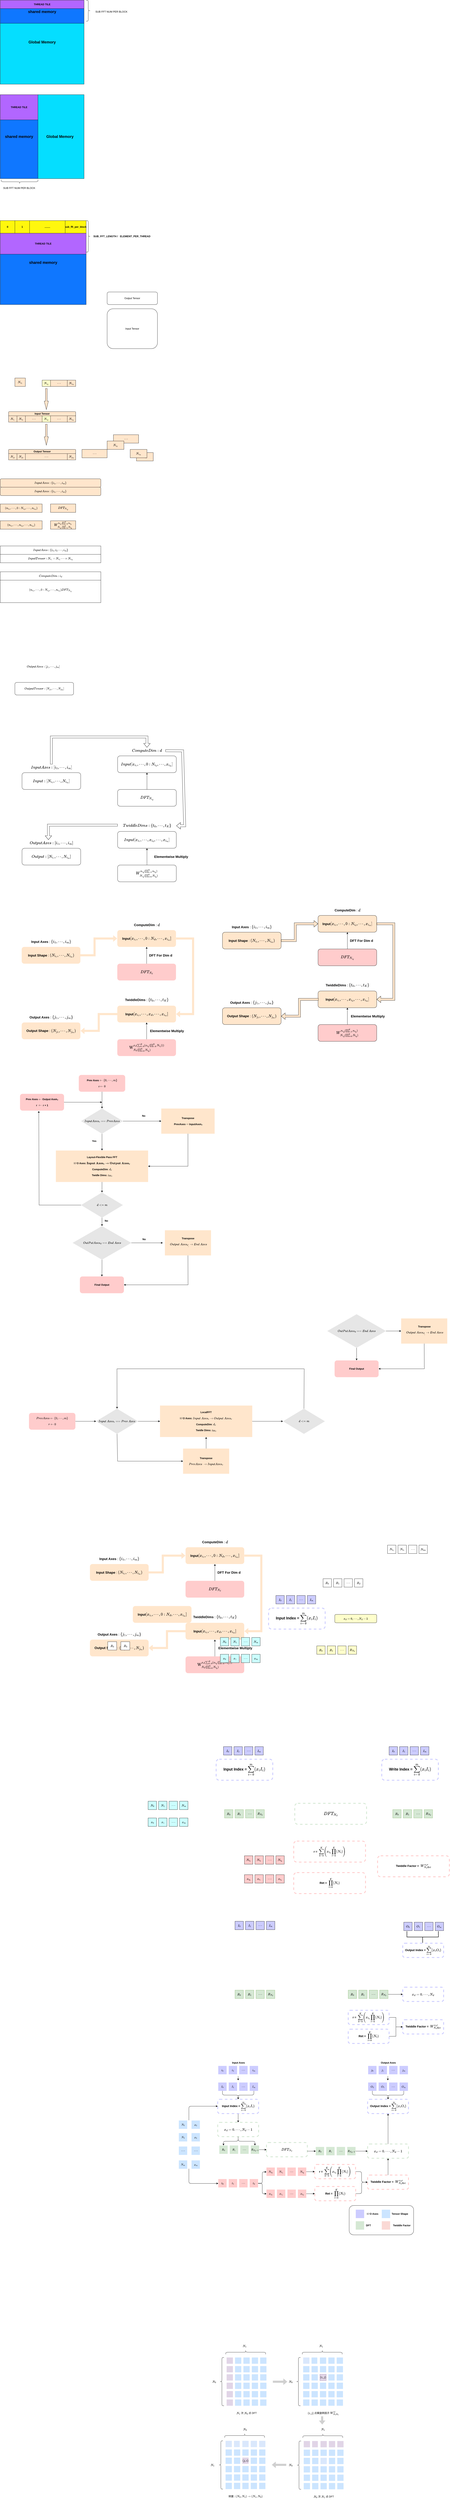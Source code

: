 <mxfile version="24.0.1" type="github">
  <diagram name="第 1 页" id="K-mWzO9lz2f0aNnxn6c4">
    <mxGraphModel dx="2074" dy="1098" grid="1" gridSize="10" guides="1" tooltips="1" connect="1" arrows="1" fold="1" page="1" pageScale="1" pageWidth="827" pageHeight="1169" math="1" shadow="0">
      <root>
        <mxCell id="0" />
        <mxCell id="1" parent="0" />
        <mxCell id="HwkrnpUNMTJZ5SgdM_mp-1" value="&lt;b&gt;&lt;font style=&quot;font-size: 18px;&quot;&gt;Global Memory&lt;/font&gt;&lt;/b&gt;" style="whiteSpace=wrap;html=1;aspect=fixed;fillColor=#05DEFF;" parent="1" vertex="1">
          <mxGeometry x="40" y="160" width="400" height="400" as="geometry" />
        </mxCell>
        <mxCell id="HwkrnpUNMTJZ5SgdM_mp-2" value="&lt;b&gt;&lt;font style=&quot;font-size: 18px;&quot;&gt;shared memory&lt;/font&gt;&lt;/b&gt;" style="rounded=0;whiteSpace=wrap;html=1;fillColor=#0F77FF;" parent="1" vertex="1">
          <mxGeometry x="40" y="160" width="400" height="110" as="geometry" />
        </mxCell>
        <mxCell id="HwkrnpUNMTJZ5SgdM_mp-3" value="&lt;b&gt;THREAD TILE&lt;/b&gt;" style="rounded=0;whiteSpace=wrap;html=1;fillColor=#B266FF;" parent="1" vertex="1">
          <mxGeometry x="40" y="160" width="400" height="40" as="geometry" />
        </mxCell>
        <mxCell id="HwkrnpUNMTJZ5SgdM_mp-4" value="&lt;b&gt;&lt;font style=&quot;font-size: 18px;&quot;&gt;&amp;nbsp; &amp;nbsp; &amp;nbsp; &amp;nbsp; &amp;nbsp; &amp;nbsp; &amp;nbsp; &amp;nbsp; &amp;nbsp; &amp;nbsp; &amp;nbsp; &amp;nbsp; &amp;nbsp; &amp;nbsp; &amp;nbsp; &amp;nbsp; &amp;nbsp; Global Memory&lt;/font&gt;&lt;/b&gt;" style="whiteSpace=wrap;html=1;aspect=fixed;fillColor=#05DEFF;" parent="1" vertex="1">
          <mxGeometry x="40" y="610" width="400" height="400" as="geometry" />
        </mxCell>
        <mxCell id="HwkrnpUNMTJZ5SgdM_mp-5" value="&lt;b&gt;&lt;font style=&quot;font-size: 18px;&quot;&gt;shared memory&lt;/font&gt;&lt;/b&gt;" style="rounded=0;whiteSpace=wrap;html=1;fillColor=#0F77FF;" parent="1" vertex="1">
          <mxGeometry x="40" y="610" width="180" height="400" as="geometry" />
        </mxCell>
        <mxCell id="HwkrnpUNMTJZ5SgdM_mp-6" value="&lt;b&gt;THREAD TILE&lt;/b&gt;" style="rounded=0;whiteSpace=wrap;html=1;fillColor=#B266FF;" parent="1" vertex="1">
          <mxGeometry x="40" y="610" width="180" height="120" as="geometry" />
        </mxCell>
        <mxCell id="HwkrnpUNMTJZ5SgdM_mp-7" value="&lt;b&gt;&lt;font style=&quot;font-size: 18px;&quot;&gt;shared memory&lt;/font&gt;&lt;/b&gt;" style="rounded=0;whiteSpace=wrap;html=1;fillColor=#0F77FF;" parent="1" vertex="1">
          <mxGeometry x="40" y="1210" width="410" height="400" as="geometry" />
        </mxCell>
        <mxCell id="HwkrnpUNMTJZ5SgdM_mp-8" value="&lt;b&gt;0&lt;/b&gt;" style="rounded=0;whiteSpace=wrap;html=1;fillColor=#FFF70D;" parent="1" vertex="1">
          <mxGeometry x="40" y="1210" width="70" height="60" as="geometry" />
        </mxCell>
        <mxCell id="HwkrnpUNMTJZ5SgdM_mp-9" value="&lt;b&gt;1&lt;/b&gt;" style="rounded=0;whiteSpace=wrap;html=1;fillColor=#FFF70D;" parent="1" vertex="1">
          <mxGeometry x="110" y="1210" width="70" height="60" as="geometry" />
        </mxCell>
        <mxCell id="HwkrnpUNMTJZ5SgdM_mp-10" value="&lt;b&gt;sub_fft_per_block&lt;/b&gt;" style="rounded=0;whiteSpace=wrap;html=1;fillColor=#FFF70D;" parent="1" vertex="1">
          <mxGeometry x="350" y="1210" width="100" height="60" as="geometry" />
        </mxCell>
        <mxCell id="HwkrnpUNMTJZ5SgdM_mp-11" value="&lt;b&gt;........&lt;/b&gt;" style="rounded=0;whiteSpace=wrap;html=1;fillColor=#FFF70D;" parent="1" vertex="1">
          <mxGeometry x="180" y="1210" width="170" height="60" as="geometry" />
        </mxCell>
        <mxCell id="HwkrnpUNMTJZ5SgdM_mp-12" value="&lt;b&gt;THREAD TILE&lt;/b&gt;" style="rounded=0;whiteSpace=wrap;html=1;fillColor=#B266FF;" parent="1" vertex="1">
          <mxGeometry x="40" y="1270" width="410" height="100" as="geometry" />
        </mxCell>
        <mxCell id="HwkrnpUNMTJZ5SgdM_mp-13" value="" style="shape=curlyBracket;whiteSpace=wrap;html=1;rounded=1;flipH=1;labelPosition=right;verticalLabelPosition=middle;align=left;verticalAlign=middle;" parent="1" vertex="1">
          <mxGeometry x="450" y="1210" width="20" height="150" as="geometry" />
        </mxCell>
        <mxCell id="HwkrnpUNMTJZ5SgdM_mp-14" value="&lt;b&gt;SUB_FFT_LENGTH /&amp;nbsp; &amp;nbsp;ELEMENT_PER_THREAD&lt;/b&gt;" style="text;html=1;align=center;verticalAlign=middle;resizable=0;points=[];autosize=1;strokeColor=none;fillColor=none;" parent="1" vertex="1">
          <mxGeometry x="470" y="1270" width="300" height="30" as="geometry" />
        </mxCell>
        <mxCell id="HwkrnpUNMTJZ5SgdM_mp-16" value="" style="shape=curlyBracket;whiteSpace=wrap;html=1;rounded=1;flipH=1;labelPosition=right;verticalLabelPosition=middle;align=left;verticalAlign=middle;rotation=90;" parent="1" vertex="1">
          <mxGeometry x="122.5" y="937.5" width="20" height="175" as="geometry" />
        </mxCell>
        <mxCell id="HwkrnpUNMTJZ5SgdM_mp-17" value="SUB FFT NUM PER BLOCK" style="text;html=1;align=center;verticalAlign=middle;resizable=0;points=[];autosize=1;strokeColor=none;fillColor=none;" parent="1" vertex="1">
          <mxGeometry x="40" y="1040" width="180" height="30" as="geometry" />
        </mxCell>
        <mxCell id="HwkrnpUNMTJZ5SgdM_mp-18" value="" style="shape=curlyBracket;whiteSpace=wrap;html=1;rounded=1;flipH=1;labelPosition=right;verticalLabelPosition=middle;align=left;verticalAlign=middle;rotation=0;" parent="1" vertex="1">
          <mxGeometry x="450" y="160" width="20" height="100" as="geometry" />
        </mxCell>
        <mxCell id="HwkrnpUNMTJZ5SgdM_mp-19" value="SUB FFT NUM PER BLOCK" style="text;html=1;align=center;verticalAlign=middle;resizable=0;points=[];autosize=1;strokeColor=none;fillColor=none;" parent="1" vertex="1">
          <mxGeometry x="480" y="200" width="180" height="30" as="geometry" />
        </mxCell>
        <mxCell id="22fLctp1MBqsBui4SRwQ-1" value="&lt;b&gt;$$Input Axes: \{i_1, \cdots, i_m\}$$&lt;/b&gt;" style="rounded=1;whiteSpace=wrap;html=1;fillColor=#FFE6CC;" parent="1" vertex="1">
          <mxGeometry x="40" y="2440" width="480" height="40" as="geometry" />
        </mxCell>
        <mxCell id="22fLctp1MBqsBui4SRwQ-2" value="Output Tensor" style="rounded=1;whiteSpace=wrap;html=1;" parent="1" vertex="1">
          <mxGeometry x="550" y="1550" width="240" height="60" as="geometry" />
        </mxCell>
        <mxCell id="22fLctp1MBqsBui4SRwQ-3" value="Input Tensor" style="rounded=1;whiteSpace=wrap;html=1;" parent="1" vertex="1">
          <mxGeometry x="550" y="1630" width="240" height="190" as="geometry" />
        </mxCell>
        <mxCell id="22fLctp1MBqsBui4SRwQ-4" value="$$N_{i_1}$$" style="rounded=0;whiteSpace=wrap;html=1;fillColor=#FFE6CC;" parent="1" vertex="1">
          <mxGeometry x="690" y="2315" width="80" height="40" as="geometry" />
        </mxCell>
        <mxCell id="22fLctp1MBqsBui4SRwQ-5" value="$$N_{i_2}$$" style="rounded=0;whiteSpace=wrap;html=1;fillColor=#FFE6CC;" parent="1" vertex="1">
          <mxGeometry x="110" y="1960" width="50" height="40" as="geometry" />
        </mxCell>
        <mxCell id="22fLctp1MBqsBui4SRwQ-6" value="$$\cdots$$" style="rounded=0;whiteSpace=wrap;html=1;fillColor=#FFE6CC;" parent="1" vertex="1">
          <mxGeometry x="580" y="2230" width="120" height="40" as="geometry" />
        </mxCell>
        <mxCell id="22fLctp1MBqsBui4SRwQ-7" value="$$N_{i_m}$$" style="rounded=0;whiteSpace=wrap;html=1;fillColor=#FFE6CC;" parent="1" vertex="1">
          <mxGeometry x="360" y="1970" width="40" height="30" as="geometry" />
        </mxCell>
        <mxCell id="22fLctp1MBqsBui4SRwQ-8" value="$$\cdots$$" style="rounded=0;whiteSpace=wrap;html=1;fillColor=#FFE6CC;" parent="1" vertex="1">
          <mxGeometry x="280" y="1970" width="80" height="30" as="geometry" />
        </mxCell>
        <mxCell id="22fLctp1MBqsBui4SRwQ-9" value="$$N_{i_d}$$" style="rounded=0;whiteSpace=wrap;html=1;fillColor=#FFFFCC;" parent="1" vertex="1">
          <mxGeometry x="240" y="1970" width="40" height="30" as="geometry" />
        </mxCell>
        <mxCell id="22fLctp1MBqsBui4SRwQ-11" value="" style="html=1;shadow=0;dashed=0;align=center;verticalAlign=middle;shape=mxgraph.arrows2.arrow;dy=0.6;dx=40;direction=south;notch=0;fillColor=#FFE6CC;" parent="1" vertex="1">
          <mxGeometry x="250" y="2010" width="20" height="100" as="geometry" />
        </mxCell>
        <mxCell id="axMmWZ9VxYA4Twj6XmbI-1" value="$$(n_{i_1}, \cdots, 0: N_{i_d}, \cdots, n_{i_m})$$" style="rounded=0;whiteSpace=wrap;html=1;fillColor=#FFE6CC;" parent="1" vertex="1">
          <mxGeometry x="40" y="2560" width="200" height="40" as="geometry" />
        </mxCell>
        <mxCell id="axMmWZ9VxYA4Twj6XmbI-2" value="$$DFT_{N_{i_d}}$$" style="rounded=0;whiteSpace=wrap;html=1;fillColor=#FFE6CC;" parent="1" vertex="1">
          <mxGeometry x="280" y="2560" width="120" height="40" as="geometry" />
        </mxCell>
        <mxCell id="axMmWZ9VxYA4Twj6XmbI-3" value="&lt;b&gt;Input Tensor&lt;/b&gt;" style="rounded=1;whiteSpace=wrap;html=1;fillColor=#FFE6CC;" parent="1" vertex="1">
          <mxGeometry x="80" y="2120" width="320" height="20" as="geometry" />
        </mxCell>
        <mxCell id="axMmWZ9VxYA4Twj6XmbI-4" value="$$N_{i_1}$$" style="rounded=0;whiteSpace=wrap;html=1;fillColor=#FFE6CC;" parent="1" vertex="1">
          <mxGeometry x="80" y="2140" width="40" height="30" as="geometry" />
        </mxCell>
        <mxCell id="axMmWZ9VxYA4Twj6XmbI-5" value="$$N_{i_2}$$" style="rounded=0;whiteSpace=wrap;html=1;fillColor=#FFE6CC;" parent="1" vertex="1">
          <mxGeometry x="120" y="2140" width="40" height="30" as="geometry" />
        </mxCell>
        <mxCell id="axMmWZ9VxYA4Twj6XmbI-6" value="$$\cdots$$" style="rounded=0;whiteSpace=wrap;html=1;fillColor=#FFE6CC;" parent="1" vertex="1">
          <mxGeometry x="160" y="2140" width="80" height="30" as="geometry" />
        </mxCell>
        <mxCell id="axMmWZ9VxYA4Twj6XmbI-7" value="$$N_{i_m}$$" style="rounded=0;whiteSpace=wrap;html=1;fillColor=#FFE6CC;" parent="1" vertex="1">
          <mxGeometry x="360" y="2140" width="40" height="30" as="geometry" />
        </mxCell>
        <mxCell id="axMmWZ9VxYA4Twj6XmbI-8" value="$$\cdots$$" style="rounded=0;whiteSpace=wrap;html=1;fillColor=#FFE6CC;" parent="1" vertex="1">
          <mxGeometry x="280" y="2140" width="80" height="30" as="geometry" />
        </mxCell>
        <mxCell id="axMmWZ9VxYA4Twj6XmbI-9" value="$$N_{i_d}$$" style="rounded=0;whiteSpace=wrap;html=1;fillColor=#FFFFCC;" parent="1" vertex="1">
          <mxGeometry x="240" y="2140" width="40" height="30" as="geometry" />
        </mxCell>
        <mxCell id="axMmWZ9VxYA4Twj6XmbI-17" value="" style="html=1;shadow=0;dashed=0;align=center;verticalAlign=middle;shape=mxgraph.arrows2.arrow;dy=0.6;dx=40;direction=south;notch=0;fillColor=#FFE6CC;" parent="1" vertex="1">
          <mxGeometry x="250" y="2180" width="20" height="100" as="geometry" />
        </mxCell>
        <mxCell id="axMmWZ9VxYA4Twj6XmbI-20" value="$$(n_{i_1}, \cdots, n_{i_d}, \cdots, n_{i_m})$$" style="rounded=0;whiteSpace=wrap;html=1;fillColor=#FFE6CC;" parent="1" vertex="1">
          <mxGeometry x="40" y="2640" width="200" height="40" as="geometry" />
        </mxCell>
        <mxCell id="axMmWZ9VxYA4Twj6XmbI-21" value="&lt;font style=&quot;font-size: 14px;&quot;&gt;$$W^{n_{i_d}.\prod^K_{k =0}n_{t_k}}_{N_{i_d}.\prod^K_{k =0}N_{t_k}}$$&lt;/font&gt;" style="rounded=0;whiteSpace=wrap;html=1;fillColor=#FFE6CC;" parent="1" vertex="1">
          <mxGeometry x="280" y="2640" width="120" height="40" as="geometry" />
        </mxCell>
        <mxCell id="axMmWZ9VxYA4Twj6XmbI-22" value="&lt;b&gt;Output Tensor&lt;/b&gt;" style="rounded=1;whiteSpace=wrap;html=1;fillColor=#FFE6CC;" parent="1" vertex="1">
          <mxGeometry x="80" y="2300" width="320" height="20" as="geometry" />
        </mxCell>
        <mxCell id="axMmWZ9VxYA4Twj6XmbI-23" value="$$N_{j_1}$$" style="rounded=0;whiteSpace=wrap;html=1;fillColor=#FFE6CC;" parent="1" vertex="1">
          <mxGeometry x="80" y="2320" width="40" height="30" as="geometry" />
        </mxCell>
        <mxCell id="axMmWZ9VxYA4Twj6XmbI-24" value="$$N_{j_2}$$" style="rounded=0;whiteSpace=wrap;html=1;fillColor=#FFE6CC;" parent="1" vertex="1">
          <mxGeometry x="120" y="2320" width="40" height="30" as="geometry" />
        </mxCell>
        <mxCell id="axMmWZ9VxYA4Twj6XmbI-25" value="$$\cdots$$" style="rounded=0;whiteSpace=wrap;html=1;fillColor=#FFE6CC;" parent="1" vertex="1">
          <mxGeometry x="160" y="2320" width="200" height="30" as="geometry" />
        </mxCell>
        <mxCell id="axMmWZ9VxYA4Twj6XmbI-26" value="$$N_{j_m}$$" style="rounded=0;whiteSpace=wrap;html=1;fillColor=#FFE6CC;" parent="1" vertex="1">
          <mxGeometry x="360" y="2320" width="40" height="30" as="geometry" />
        </mxCell>
        <mxCell id="axMmWZ9VxYA4Twj6XmbI-30" value="$$\cdots$$" style="rounded=0;whiteSpace=wrap;html=1;fillColor=#FFE6CC;" parent="1" vertex="1">
          <mxGeometry x="430" y="2300" width="120" height="40" as="geometry" />
        </mxCell>
        <mxCell id="axMmWZ9VxYA4Twj6XmbI-31" value="$$N_{i_d}$$" style="rounded=0;whiteSpace=wrap;html=1;fillColor=#FFE6CC;" parent="1" vertex="1">
          <mxGeometry x="550" y="2260" width="80" height="40" as="geometry" />
        </mxCell>
        <mxCell id="axMmWZ9VxYA4Twj6XmbI-32" value="$$N_{i_m}$$" style="rounded=0;whiteSpace=wrap;html=1;fillColor=#FFE6CC;" parent="1" vertex="1">
          <mxGeometry x="660" y="2300" width="80" height="40" as="geometry" />
        </mxCell>
        <mxCell id="axMmWZ9VxYA4Twj6XmbI-33" value="&lt;b&gt;$$Input Axes: \{i_1, \cdots, i_m\}$$&lt;/b&gt;" style="rounded=1;whiteSpace=wrap;html=1;fillColor=#FFE6CC;" parent="1" vertex="1">
          <mxGeometry x="40" y="2480" width="480" height="40" as="geometry" />
        </mxCell>
        <mxCell id="axMmWZ9VxYA4Twj6XmbI-34" value="&lt;b style=&quot;border-color: var(--border-color);&quot;&gt;$$Input Axes: \{i_1, i_2 \cdots, i_m\}$$&lt;/b&gt;" style="rounded=0;whiteSpace=wrap;html=1;" parent="1" vertex="1">
          <mxGeometry x="40" y="2760" width="480" height="40" as="geometry" />
        </mxCell>
        <mxCell id="axMmWZ9VxYA4Twj6XmbI-35" value="&lt;b style=&quot;border-color: var(--border-color);&quot;&gt;$$InputTensor&amp;nbsp; : N_{i_1} \times N_{i_2} \cdots \times N_{i_m}$$&lt;/b&gt;" style="rounded=0;whiteSpace=wrap;html=1;" parent="1" vertex="1">
          <mxGeometry x="40" y="2800" width="480" height="40" as="geometry" />
        </mxCell>
        <mxCell id="axMmWZ9VxYA4Twj6XmbI-38" value="$$Compute Dim : i_d$$" style="rounded=0;whiteSpace=wrap;html=1;" parent="1" vertex="1">
          <mxGeometry x="40" y="2883" width="480" height="40" as="geometry" />
        </mxCell>
        <mxCell id="axMmWZ9VxYA4Twj6XmbI-40" value="$$(n_{i_1}, \cdots, 0: N_{i_d}, \cdots, n_{i_m})&lt;br&gt;&lt;br&gt;DFT_{N_{i_d}}$$&lt;div&gt;&lt;br&gt;&lt;/div&gt;" style="rounded=0;whiteSpace=wrap;html=1;" parent="1" vertex="1">
          <mxGeometry x="40" y="2923" width="480" height="107" as="geometry" />
        </mxCell>
        <mxCell id="uWELUKOHYKi7P_99Erwt-29" style="edgeStyle=orthogonalEdgeStyle;rounded=0;orthogonalLoop=1;jettySize=auto;html=1;shape=flexArrow;" parent="1" source="uWELUKOHYKi7P_99Erwt-1" target="uWELUKOHYKi7P_99Erwt-4" edge="1">
          <mxGeometry relative="1" as="geometry">
            <Array as="points">
              <mxPoint x="284" y="3670" />
              <mxPoint x="740" y="3670" />
            </Array>
          </mxGeometry>
        </mxCell>
        <mxCell id="uWELUKOHYKi7P_99Erwt-1" value="&lt;font style=&quot;font-size: 16px;&quot;&gt;$$Input Axes: [i_1, \cdots, i_m]$$&lt;/font&gt;" style="text;html=1;align=center;verticalAlign=middle;resizable=0;points=[];autosize=1;strokeColor=none;fillColor=none;" parent="1" vertex="1">
          <mxGeometry x="154" y="3800" width="260" height="30" as="geometry" />
        </mxCell>
        <mxCell id="uWELUKOHYKi7P_99Erwt-3" value="&lt;font style=&quot;font-size: 16px;&quot;&gt;$$Input :[ N_{i_1}, \cdots, N_{i_m}] $$&lt;/font&gt;" style="rounded=1;whiteSpace=wrap;html=1;" parent="1" vertex="1">
          <mxGeometry x="144" y="3840" width="280" height="80" as="geometry" />
        </mxCell>
        <mxCell id="uWELUKOHYKi7P_99Erwt-4" value="&lt;font style=&quot;font-size: 16px;&quot;&gt;$$ComputeDim: d$$&lt;/font&gt;" style="text;html=1;align=center;verticalAlign=middle;resizable=0;points=[];autosize=1;strokeColor=none;fillColor=none;" parent="1" vertex="1">
          <mxGeometry x="655" y="3720" width="170" height="30" as="geometry" />
        </mxCell>
        <mxCell id="uWELUKOHYKi7P_99Erwt-5" value="&lt;font style=&quot;font-size: 16px;&quot;&gt;$$Input[x_{i_1}, \cdots, 0:N_{i_d}, \cdots, x_{i_m}]$$&lt;/font&gt;" style="rounded=1;whiteSpace=wrap;html=1;" parent="1" vertex="1">
          <mxGeometry x="600" y="3760" width="280" height="80" as="geometry" />
        </mxCell>
        <mxCell id="uWELUKOHYKi7P_99Erwt-7" value="" style="edgeStyle=orthogonalEdgeStyle;rounded=0;orthogonalLoop=1;jettySize=auto;html=1;" parent="1" source="uWELUKOHYKi7P_99Erwt-6" target="uWELUKOHYKi7P_99Erwt-5" edge="1">
          <mxGeometry relative="1" as="geometry" />
        </mxCell>
        <mxCell id="uWELUKOHYKi7P_99Erwt-6" value="&lt;font style=&quot;font-size: 16px;&quot;&gt;$$DFT_{N_{i_d}}$$&lt;/font&gt;" style="rounded=1;whiteSpace=wrap;html=1;" parent="1" vertex="1">
          <mxGeometry x="600" y="3920" width="280" height="80" as="geometry" />
        </mxCell>
        <mxCell id="uWELUKOHYKi7P_99Erwt-8" value="&lt;font style=&quot;font-size: 16px;&quot;&gt;$$TwiddleDims: \{t_0, \cdots, t_K\}$$&lt;/font&gt;" style="text;html=1;align=center;verticalAlign=middle;resizable=0;points=[];autosize=1;strokeColor=none;fillColor=none;" parent="1" vertex="1">
          <mxGeometry x="600" y="4077" width="280" height="30" as="geometry" />
        </mxCell>
        <mxCell id="uWELUKOHYKi7P_99Erwt-9" value="&lt;font style=&quot;font-size: 16px;&quot;&gt;$$Input[x_{i_1}, \cdots, x_{i_d}, \cdots, x_{i_m}]$$&lt;/font&gt;" style="rounded=1;whiteSpace=wrap;html=1;" parent="1" vertex="1">
          <mxGeometry x="600" y="4120" width="280" height="80" as="geometry" />
        </mxCell>
        <mxCell id="uWELUKOHYKi7P_99Erwt-23" value="" style="edgeStyle=orthogonalEdgeStyle;rounded=0;orthogonalLoop=1;jettySize=auto;html=1;" parent="1" source="uWELUKOHYKi7P_99Erwt-11" target="uWELUKOHYKi7P_99Erwt-9" edge="1">
          <mxGeometry relative="1" as="geometry" />
        </mxCell>
        <mxCell id="uWELUKOHYKi7P_99Erwt-11" value="&lt;font style=&quot;font-size: 16px;&quot;&gt;$$W^{n_{i_d}(\prod^K_{k =0}n_{t_k})}_{N_{i_d}(\prod^K_{k =0}N_{t_k})}$$&lt;/font&gt;" style="rounded=1;whiteSpace=wrap;html=1;" parent="1" vertex="1">
          <mxGeometry x="600" y="4280" width="280" height="80" as="geometry" />
        </mxCell>
        <mxCell id="uWELUKOHYKi7P_99Erwt-12" value="&lt;b&gt;&lt;font style=&quot;font-size: 16px;&quot;&gt;Elementwise Multiply&lt;/font&gt;&lt;/b&gt;" style="text;html=1;align=center;verticalAlign=middle;resizable=0;points=[];autosize=1;strokeColor=none;fillColor=none;" parent="1" vertex="1">
          <mxGeometry x="760" y="4225" width="190" height="30" as="geometry" />
        </mxCell>
        <mxCell id="uWELUKOHYKi7P_99Erwt-13" value="$$Output Axes: [j_1, \cdots, j_m]$$" style="text;html=1;align=center;verticalAlign=middle;resizable=0;points=[];autosize=1;strokeColor=none;fillColor=none;" parent="1" vertex="1">
          <mxGeometry x="140" y="3320" width="210" height="30" as="geometry" />
        </mxCell>
        <mxCell id="uWELUKOHYKi7P_99Erwt-14" value="$$Output Tensor:[ N_{j_1}, \cdots, N_{j_m}] $$" style="rounded=1;whiteSpace=wrap;html=1;" parent="1" vertex="1">
          <mxGeometry x="110" y="3410" width="280" height="60" as="geometry" />
        </mxCell>
        <mxCell id="uWELUKOHYKi7P_99Erwt-24" value="&lt;font style=&quot;font-size: 16px;&quot;&gt;$$Output Axes: [i_1, \cdots, i_m]$$&lt;/font&gt;" style="text;html=1;align=center;verticalAlign=middle;resizable=0;points=[];autosize=1;strokeColor=none;fillColor=none;" parent="1" vertex="1">
          <mxGeometry x="149" y="4160" width="270" height="30" as="geometry" />
        </mxCell>
        <mxCell id="uWELUKOHYKi7P_99Erwt-25" value="&lt;font style=&quot;font-size: 16px;&quot;&gt;$$Output :[ N_{i_1}, \cdots, N_{i_m}] $$&lt;/font&gt;" style="rounded=1;whiteSpace=wrap;html=1;" parent="1" vertex="1">
          <mxGeometry x="144" y="4200" width="280" height="80" as="geometry" />
        </mxCell>
        <mxCell id="uWELUKOHYKi7P_99Erwt-31" value="" style="endArrow=classic;html=1;rounded=0;exitX=1.019;exitY=0.517;exitDx=0;exitDy=0;exitPerimeter=0;entryX=1.001;entryY=0.537;entryDx=0;entryDy=0;entryPerimeter=0;shape=flexArrow;" parent="1" source="uWELUKOHYKi7P_99Erwt-4" target="uWELUKOHYKi7P_99Erwt-8" edge="1">
          <mxGeometry width="50" height="50" relative="1" as="geometry">
            <mxPoint x="980" y="3880" as="sourcePoint" />
            <mxPoint x="951" y="4240" as="targetPoint" />
            <Array as="points">
              <mxPoint x="910" y="3736" />
              <mxPoint x="920" y="4093" />
            </Array>
          </mxGeometry>
        </mxCell>
        <mxCell id="uWELUKOHYKi7P_99Erwt-33" value="" style="endArrow=classic;html=1;rounded=0;shape=flexArrow;" parent="1" edge="1">
          <mxGeometry width="50" height="50" relative="1" as="geometry">
            <mxPoint x="600" y="4090" as="sourcePoint" />
            <mxPoint x="270" y="4160" as="targetPoint" />
            <Array as="points">
              <mxPoint x="270" y="4090" />
            </Array>
          </mxGeometry>
        </mxCell>
        <mxCell id="uWELUKOHYKi7P_99Erwt-35" value="&lt;font style=&quot;font-size: 16px;&quot;&gt;&lt;b&gt;Input Axes&amp;nbsp;&lt;/b&gt;: ` \{i_1, \cdots, i_m\}`&lt;/font&gt;" style="text;html=1;align=center;verticalAlign=middle;resizable=0;points=[];autosize=1;strokeColor=none;fillColor=none;" parent="1" vertex="1">
          <mxGeometry x="152.5" y="4630" width="260" height="30" as="geometry" />
        </mxCell>
        <mxCell id="uWELUKOHYKi7P_99Erwt-36" value="&lt;font style=&quot;font-size: 16px;&quot;&gt;&lt;b&gt;Input&lt;/b&gt;&amp;nbsp;&lt;b&gt;Shape&amp;nbsp;&lt;/b&gt;: `(N_{i_1}, \cdots, N_{i_m}) `&lt;/font&gt;" style="rounded=1;whiteSpace=wrap;html=1;fillColor=#ffe6cc;strokeColor=none;" parent="1" vertex="1">
          <mxGeometry x="142.5" y="4670" width="280" height="80" as="geometry" />
        </mxCell>
        <mxCell id="uWELUKOHYKi7P_99Erwt-37" value="&lt;font style=&quot;font-size: 16px;&quot;&gt;&lt;b&gt;ComputeDim &lt;/b&gt;: `d`&lt;/font&gt;" style="text;html=1;align=center;verticalAlign=middle;resizable=0;points=[];autosize=1;strokeColor=none;fillColor=none;" parent="1" vertex="1">
          <mxGeometry x="658.5" y="4550" width="160" height="30" as="geometry" />
        </mxCell>
        <mxCell id="uWELUKOHYKi7P_99Erwt-38" value="&lt;font style=&quot;font-size: 16px;&quot;&gt;&lt;b&gt;Input&lt;/b&gt;`[x_{i_1}, \cdots, 0:N_{d}, \cdots, x_{i_m}]`&lt;/font&gt;" style="rounded=1;whiteSpace=wrap;html=1;fillColor=#FFE6CC;strokeColor=none;" parent="1" vertex="1">
          <mxGeometry x="598.5" y="4590" width="280" height="80" as="geometry" />
        </mxCell>
        <mxCell id="uWELUKOHYKi7P_99Erwt-39" value="" style="edgeStyle=orthogonalEdgeStyle;rounded=0;orthogonalLoop=1;jettySize=auto;html=1;" parent="1" source="uWELUKOHYKi7P_99Erwt-40" target="uWELUKOHYKi7P_99Erwt-38" edge="1">
          <mxGeometry relative="1" as="geometry" />
        </mxCell>
        <mxCell id="uWELUKOHYKi7P_99Erwt-40" value="&lt;font style=&quot;font-size: 16px;&quot;&gt;$$DFT_{N_{d}}$$&lt;/font&gt;" style="rounded=1;whiteSpace=wrap;html=1;fillColor=#FFCCCC;strokeColor=none;" parent="1" vertex="1">
          <mxGeometry x="598.5" y="4750" width="280" height="80" as="geometry" />
        </mxCell>
        <mxCell id="uWELUKOHYKi7P_99Erwt-41" value="&lt;font style=&quot;font-size: 16px;&quot;&gt;&lt;b&gt;TwiddleDims&lt;/b&gt; : ` \{t_0, \cdots, t_K\}`&lt;/font&gt;" style="text;html=1;align=center;verticalAlign=middle;resizable=0;points=[];autosize=1;strokeColor=none;fillColor=none;" parent="1" vertex="1">
          <mxGeometry x="598.5" y="4907" width="280" height="30" as="geometry" />
        </mxCell>
        <mxCell id="uWELUKOHYKi7P_99Erwt-42" value="&lt;font style=&quot;font-size: 16px;&quot;&gt;&lt;b&gt;Input&lt;/b&gt;`[x_{i_1}, \cdots, x_{d}, \cdots, x_{i_m}]`&lt;/font&gt;" style="rounded=1;whiteSpace=wrap;html=1;fillColor=#FFE6CC;strokeColor=none;" parent="1" vertex="1">
          <mxGeometry x="598.5" y="4950" width="280" height="80" as="geometry" />
        </mxCell>
        <mxCell id="uWELUKOHYKi7P_99Erwt-43" value="" style="edgeStyle=orthogonalEdgeStyle;rounded=0;orthogonalLoop=1;jettySize=auto;html=1;" parent="1" source="uWELUKOHYKi7P_99Erwt-44" target="uWELUKOHYKi7P_99Erwt-42" edge="1">
          <mxGeometry relative="1" as="geometry" />
        </mxCell>
        <mxCell id="uWELUKOHYKi7P_99Erwt-44" value="&lt;font style=&quot;font-size: 16px;&quot;&gt;$${\rm W}^{x_{d}(\sum_{k = 0}^K(x_{t_k}(\prod^K_{l = k}N_{t_l})))}_{N_{d}(\prod^K_{k =0}N_{t_k})}$$&lt;/font&gt;" style="rounded=1;whiteSpace=wrap;html=1;fillColor=#FFCCCC;strokeColor=none;" parent="1" vertex="1">
          <mxGeometry x="598.5" y="5110" width="280" height="80" as="geometry" />
        </mxCell>
        <mxCell id="uWELUKOHYKi7P_99Erwt-45" value="&lt;b&gt;&lt;font style=&quot;font-size: 16px;&quot;&gt;Elementwise Multiply&lt;/font&gt;&lt;/b&gt;" style="text;html=1;align=center;verticalAlign=middle;resizable=0;points=[];autosize=1;strokeColor=none;fillColor=none;" parent="1" vertex="1">
          <mxGeometry x="740" y="5055" width="190" height="30" as="geometry" />
        </mxCell>
        <mxCell id="uWELUKOHYKi7P_99Erwt-46" value="&lt;font style=&quot;font-size: 16px;&quot;&gt;&lt;b&gt;Output Axes&lt;/b&gt; : `\{j_1, \cdots, j_m\}`&lt;/font&gt;" style="text;html=1;align=center;verticalAlign=middle;resizable=0;points=[];autosize=1;strokeColor=none;fillColor=none;" parent="1" vertex="1">
          <mxGeometry x="147.5" y="4990" width="270" height="30" as="geometry" />
        </mxCell>
        <mxCell id="uWELUKOHYKi7P_99Erwt-47" value="&lt;font style=&quot;font-size: 16px;&quot;&gt;&lt;b&gt;Output Shape&amp;nbsp;&lt;/b&gt;: `(N_{j_1}, \cdots, N_{j_m})`&lt;/font&gt;" style="rounded=1;whiteSpace=wrap;html=1;fillColor=#FFE6CC;strokeColor=none;" parent="1" vertex="1">
          <mxGeometry x="142.5" y="5030" width="280" height="80" as="geometry" />
        </mxCell>
        <mxCell id="uWELUKOHYKi7P_99Erwt-50" value="" style="endArrow=classic;html=1;rounded=0;entryX=0;entryY=0.5;entryDx=0;entryDy=0;shape=flexArrow;fillColor=#FFE6CC;strokeColor=none;" parent="1" target="uWELUKOHYKi7P_99Erwt-38" edge="1">
          <mxGeometry width="50" height="50" relative="1" as="geometry">
            <mxPoint x="420" y="4710" as="sourcePoint" />
            <mxPoint x="472.5" y="4670" as="targetPoint" />
            <Array as="points">
              <mxPoint x="490" y="4710" />
              <mxPoint x="490" y="4630" />
            </Array>
          </mxGeometry>
        </mxCell>
        <mxCell id="uWELUKOHYKi7P_99Erwt-51" value="" style="endArrow=classic;html=1;rounded=0;exitX=1;exitY=0.5;exitDx=0;exitDy=0;entryX=1;entryY=0.5;entryDx=0;entryDy=0;shape=flexArrow;fillColor=#FFE6CC;strokeColor=none;" parent="1" source="uWELUKOHYKi7P_99Erwt-38" target="uWELUKOHYKi7P_99Erwt-42" edge="1">
          <mxGeometry width="50" height="50" relative="1" as="geometry">
            <mxPoint x="940" y="4640" as="sourcePoint" />
            <mxPoint x="990" y="4590" as="targetPoint" />
            <Array as="points">
              <mxPoint x="960" y="4630" />
              <mxPoint x="960" y="4990" />
            </Array>
          </mxGeometry>
        </mxCell>
        <mxCell id="uWELUKOHYKi7P_99Erwt-53" value="" style="endArrow=classic;html=1;rounded=0;entryX=1;entryY=0.5;entryDx=0;entryDy=0;shape=flexArrow;fillColor=#FFE6CC;strokeColor=none;" parent="1" target="uWELUKOHYKi7P_99Erwt-47" edge="1">
          <mxGeometry width="50" height="50" relative="1" as="geometry">
            <mxPoint x="600" y="4990" as="sourcePoint" />
            <mxPoint x="440" y="4700" as="targetPoint" />
            <Array as="points">
              <mxPoint x="510" y="4990" />
              <mxPoint x="510" y="5070" />
            </Array>
          </mxGeometry>
        </mxCell>
        <mxCell id="uWELUKOHYKi7P_99Erwt-54" value="&lt;span style=&quot;font-size: 16px;&quot;&gt;&lt;b&gt;DFT For Dim d&lt;/b&gt;&lt;/span&gt;" style="text;html=1;align=center;verticalAlign=middle;resizable=0;points=[];autosize=1;strokeColor=none;fillColor=none;" parent="1" vertex="1">
          <mxGeometry x="740" y="4695" width="130" height="30" as="geometry" />
        </mxCell>
        <mxCell id="057syfDnflp0r7ja1sME-46" value="" style="edgeStyle=orthogonalEdgeStyle;rounded=0;orthogonalLoop=1;jettySize=auto;html=1;" parent="1" source="057syfDnflp0r7ja1sME-1" target="057syfDnflp0r7ja1sME-39" edge="1">
          <mxGeometry relative="1" as="geometry" />
        </mxCell>
        <mxCell id="057syfDnflp0r7ja1sME-1" value="&lt;b&gt;Prev Axes&lt;/b&gt; `\leftarrow \{0, \cdots, m\}`&lt;br&gt;&lt;br&gt;&lt;b&gt;r&lt;/b&gt; `\leftarrow 0 `" style="rounded=1;whiteSpace=wrap;html=1;fillColor=#FFCCCC;strokeColor=none;" parent="1" vertex="1">
          <mxGeometry x="414.75" y="5280" width="221.5" height="80" as="geometry" />
        </mxCell>
        <mxCell id="057syfDnflp0r7ja1sME-49" value="" style="edgeStyle=orthogonalEdgeStyle;rounded=0;orthogonalLoop=1;jettySize=auto;html=1;" parent="1" source="057syfDnflp0r7ja1sME-9" target="057syfDnflp0r7ja1sME-48" edge="1">
          <mxGeometry relative="1" as="geometry" />
        </mxCell>
        <mxCell id="057syfDnflp0r7ja1sME-9" value="&lt;b&gt;Layout-Flexible Pass FFT&lt;br&gt;&lt;/b&gt;&lt;br&gt;&lt;b&gt;I / O Axes:&lt;/b&gt; `\mathbf{Input\ Axes_r \rightarrow&lt;br&gt;Output\ Axes_r}`&lt;br&gt;&lt;br&gt;&lt;b&gt;ComputeDim&lt;/b&gt;: `d_r`&lt;br&gt;&lt;br&gt;&lt;b&gt;Twidle Dims:&amp;nbsp;&lt;/b&gt;`tw_r`" style="whiteSpace=wrap;html=1;fillColor=#FFE6CC;strokeColor=none;" parent="1" vertex="1">
          <mxGeometry x="305.5" y="5640" width="440" height="150" as="geometry" />
        </mxCell>
        <mxCell id="057syfDnflp0r7ja1sME-40" value="" style="edgeStyle=orthogonalEdgeStyle;rounded=0;orthogonalLoop=1;jettySize=auto;html=1;" parent="1" source="057syfDnflp0r7ja1sME-39" target="057syfDnflp0r7ja1sME-9" edge="1">
          <mxGeometry relative="1" as="geometry" />
        </mxCell>
        <mxCell id="057syfDnflp0r7ja1sME-39" value="&lt;font style=&quot;font-size: 12px;&quot;&gt;$$InputAxes_r == &lt;br&gt;PrevAxes$$&lt;/font&gt;" style="rhombus;whiteSpace=wrap;html=1;fillColor=#E6E6E6;strokeColor=none;" parent="1" vertex="1">
          <mxGeometry x="425.5" y="5440" width="200" height="120" as="geometry" />
        </mxCell>
        <mxCell id="057syfDnflp0r7ja1sME-41" value="&lt;span style=&quot;border-color: var(--border-color);&quot;&gt;&lt;b&gt;Transpose&lt;br&gt;&lt;br&gt;&lt;/b&gt;&lt;/span&gt;&lt;b&gt;&amp;nbsp;PrevAxes&lt;/b&gt;`\rightarrow` &lt;b&gt;InputAxe&lt;/b&gt;`\mathbf{s_r}`" style="whiteSpace=wrap;html=1;fillColor=#FFE6CC;strokeColor=none;" parent="1" vertex="1">
          <mxGeometry x="808.25" y="5440" width="254.5" height="120" as="geometry" />
        </mxCell>
        <mxCell id="057syfDnflp0r7ja1sME-42" value="" style="endArrow=classic;html=1;rounded=0;exitX=1;exitY=0.5;exitDx=0;exitDy=0;" parent="1" source="057syfDnflp0r7ja1sME-39" target="057syfDnflp0r7ja1sME-41" edge="1">
          <mxGeometry width="50" height="50" relative="1" as="geometry">
            <mxPoint x="855.5" y="5440" as="sourcePoint" />
            <mxPoint x="905.5" y="5390" as="targetPoint" />
          </mxGeometry>
        </mxCell>
        <mxCell id="057syfDnflp0r7ja1sME-43" value="" style="endArrow=classic;html=1;rounded=0;exitX=0.5;exitY=1;exitDx=0;exitDy=0;entryX=1;entryY=0.5;entryDx=0;entryDy=0;" parent="1" source="057syfDnflp0r7ja1sME-41" target="057syfDnflp0r7ja1sME-9" edge="1">
          <mxGeometry width="50" height="50" relative="1" as="geometry">
            <mxPoint x="855.5" y="5440" as="sourcePoint" />
            <mxPoint x="905.5" y="5390" as="targetPoint" />
            <Array as="points">
              <mxPoint x="935.5" y="5715" />
            </Array>
          </mxGeometry>
        </mxCell>
        <mxCell id="057syfDnflp0r7ja1sME-44" value="&lt;b&gt;No&lt;/b&gt;" style="text;html=1;align=center;verticalAlign=middle;resizable=0;points=[];autosize=1;strokeColor=none;fillColor=none;" parent="1" vertex="1">
          <mxGeometry x="704" y="5460" width="40" height="30" as="geometry" />
        </mxCell>
        <mxCell id="057syfDnflp0r7ja1sME-45" value="&lt;b&gt;Yes&lt;/b&gt;" style="text;html=1;align=center;verticalAlign=middle;resizable=0;points=[];autosize=1;strokeColor=none;fillColor=none;" parent="1" vertex="1">
          <mxGeometry x="468" y="5580" width="40" height="30" as="geometry" />
        </mxCell>
        <mxCell id="057syfDnflp0r7ja1sME-59" value="" style="edgeStyle=orthogonalEdgeStyle;rounded=0;orthogonalLoop=1;jettySize=auto;html=1;" parent="1" source="057syfDnflp0r7ja1sME-48" target="057syfDnflp0r7ja1sME-58" edge="1">
          <mxGeometry relative="1" as="geometry" />
        </mxCell>
        <mxCell id="057syfDnflp0r7ja1sME-48" value="&lt;font style=&quot;font-size: 12px;&quot;&gt;$$d &amp;lt;= m$$&lt;/font&gt;" style="rhombus;whiteSpace=wrap;html=1;fillColor=#E6E6E6;strokeColor=none;" parent="1" vertex="1">
          <mxGeometry x="425.5" y="5840" width="200" height="120" as="geometry" />
        </mxCell>
        <mxCell id="057syfDnflp0r7ja1sME-50" value="&lt;b&gt;Prev Axes&lt;/b&gt; `\leftarrow` &lt;b&gt;Output Axe&lt;/b&gt;`\mathbf{s_r}`&lt;br&gt;&lt;br&gt;&lt;b&gt;r&amp;nbsp; `\leftarrow`&amp;nbsp; r + 1&lt;/b&gt;" style="rounded=1;whiteSpace=wrap;html=1;fillColor=#FFCCCC;strokeColor=none;" parent="1" vertex="1">
          <mxGeometry x="134.5" y="5370" width="210" height="80" as="geometry" />
        </mxCell>
        <mxCell id="057syfDnflp0r7ja1sME-53" value="" style="endArrow=classic;html=1;rounded=0;exitX=1;exitY=0.5;exitDx=0;exitDy=0;" parent="1" source="057syfDnflp0r7ja1sME-50" edge="1">
          <mxGeometry width="50" height="50" relative="1" as="geometry">
            <mxPoint x="855.5" y="5430" as="sourcePoint" />
            <mxPoint x="525.5" y="5410" as="targetPoint" />
          </mxGeometry>
        </mxCell>
        <mxCell id="057syfDnflp0r7ja1sME-54" value="" style="endArrow=classic;html=1;rounded=0;exitX=0;exitY=0.5;exitDx=0;exitDy=0;entryX=0.426;entryY=1.024;entryDx=0;entryDy=0;entryPerimeter=0;" parent="1" source="057syfDnflp0r7ja1sME-48" target="057syfDnflp0r7ja1sME-50" edge="1">
          <mxGeometry width="50" height="50" relative="1" as="geometry">
            <mxPoint x="855.5" y="5610" as="sourcePoint" />
            <mxPoint x="905.5" y="5560" as="targetPoint" />
            <Array as="points">
              <mxPoint x="225.5" y="5900" />
            </Array>
          </mxGeometry>
        </mxCell>
        <mxCell id="057syfDnflp0r7ja1sME-55" value="&lt;span style=&quot;border-color: var(--border-color);&quot;&gt;&lt;b&gt;Transpose&lt;br&gt;&lt;br&gt;&lt;/b&gt;&lt;/span&gt;&amp;nbsp;`Output\ Axes_d&lt;br&gt;&amp;nbsp;\rightarrow End \ Axes`&lt;br&gt;&amp;nbsp;`" style="whiteSpace=wrap;html=1;fillColor=#FFE6CC;strokeColor=none;" parent="1" vertex="1">
          <mxGeometry x="825.5" y="6020" width="220" height="120" as="geometry" />
        </mxCell>
        <mxCell id="057syfDnflp0r7ja1sME-57" value="&lt;b&gt;No&lt;/b&gt;" style="text;html=1;align=center;verticalAlign=middle;resizable=0;points=[];autosize=1;strokeColor=none;fillColor=none;" parent="1" vertex="1">
          <mxGeometry x="525.5" y="5960" width="40" height="30" as="geometry" />
        </mxCell>
        <mxCell id="81wJP9xwis8bLI_BMHNu-30" value="" style="edgeStyle=orthogonalEdgeStyle;rounded=0;orthogonalLoop=1;jettySize=auto;html=1;" parent="1" source="057syfDnflp0r7ja1sME-58" target="81wJP9xwis8bLI_BMHNu-29" edge="1">
          <mxGeometry relative="1" as="geometry" />
        </mxCell>
        <mxCell id="057syfDnflp0r7ja1sME-58" value="&lt;font style=&quot;font-size: 12px;&quot;&gt;$$OutPutAxes_d ==End \ Axes&lt;br&gt;$$&lt;/font&gt;" style="rhombus;whiteSpace=wrap;html=1;fillColor=#E6E6E6;strokeColor=none;" parent="1" vertex="1">
          <mxGeometry x="385.5" y="6000" width="280" height="160" as="geometry" />
        </mxCell>
        <mxCell id="057syfDnflp0r7ja1sME-60" value="" style="endArrow=classic;html=1;rounded=0;exitX=1;exitY=0.5;exitDx=0;exitDy=0;" parent="1" source="057syfDnflp0r7ja1sME-58" edge="1">
          <mxGeometry width="50" height="50" relative="1" as="geometry">
            <mxPoint x="855.5" y="5880" as="sourcePoint" />
            <mxPoint x="815.5" y="6080" as="targetPoint" />
          </mxGeometry>
        </mxCell>
        <mxCell id="057syfDnflp0r7ja1sME-61" value="&lt;b&gt;No&lt;/b&gt;" style="text;html=1;align=center;verticalAlign=middle;resizable=0;points=[];autosize=1;strokeColor=none;fillColor=none;" parent="1" vertex="1">
          <mxGeometry x="705.5" y="6048" width="40" height="30" as="geometry" />
        </mxCell>
        <mxCell id="2Tt6R0byPhiIPcg7OZlr-1" value="&lt;font style=&quot;font-size: 16px;&quot;&gt;&lt;b&gt;Input Axes&amp;nbsp;&lt;/b&gt;: ` \{i_1, \cdots, i_m\}`&lt;/font&gt;" style="text;html=1;align=center;verticalAlign=middle;resizable=0;points=[];autosize=1;strokeColor=none;fillColor=none;" parent="1" vertex="1">
          <mxGeometry x="1110" y="4560" width="260" height="30" as="geometry" />
        </mxCell>
        <mxCell id="2Tt6R0byPhiIPcg7OZlr-2" value="&lt;font style=&quot;font-size: 16px;&quot;&gt;&lt;b&gt;Input&lt;/b&gt;&amp;nbsp;&lt;b&gt;Shape&amp;nbsp;&lt;/b&gt;: `(N_{i_1}, \cdots, N_{i_m}) `&lt;/font&gt;" style="rounded=1;whiteSpace=wrap;html=1;fillColor=#ffe6cc;strokeColor=default;fillStyle=solid;gradientColor=none;glass=0;shadow=0;" parent="1" vertex="1">
          <mxGeometry x="1100" y="4600" width="280" height="80" as="geometry" />
        </mxCell>
        <mxCell id="2Tt6R0byPhiIPcg7OZlr-3" value="&lt;font style=&quot;font-size: 16px;&quot;&gt;&lt;b&gt;Input&lt;/b&gt;`[x_{i_1}, \cdots, 0:N_{i_d}, \cdots, x_{i_m}]`&lt;/font&gt;" style="rounded=1;whiteSpace=wrap;html=1;fillColor=#FFE6CC;strokeColor=default;" parent="1" vertex="1">
          <mxGeometry x="1556" y="4520" width="280" height="80" as="geometry" />
        </mxCell>
        <mxCell id="2Tt6R0byPhiIPcg7OZlr-4" value="" style="edgeStyle=orthogonalEdgeStyle;rounded=0;orthogonalLoop=1;jettySize=auto;html=1;" parent="1" source="2Tt6R0byPhiIPcg7OZlr-5" target="2Tt6R0byPhiIPcg7OZlr-3" edge="1">
          <mxGeometry relative="1" as="geometry" />
        </mxCell>
        <mxCell id="2Tt6R0byPhiIPcg7OZlr-5" value="&lt;font style=&quot;font-size: 16px;&quot;&gt;$$DFT_{N_{i_d}}$$&lt;/font&gt;" style="rounded=1;whiteSpace=wrap;html=1;fillColor=#FFCCCC;strokeColor=default;" parent="1" vertex="1">
          <mxGeometry x="1556" y="4680" width="280" height="80" as="geometry" />
        </mxCell>
        <mxCell id="2Tt6R0byPhiIPcg7OZlr-6" value="&lt;font style=&quot;font-size: 16px;&quot;&gt;&lt;b&gt;TwiddleDims&lt;/b&gt; : ` \{t_0, \cdots, t_K\}`&lt;/font&gt;" style="text;html=1;align=center;verticalAlign=middle;resizable=0;points=[];autosize=1;strokeColor=none;fillColor=none;" parent="1" vertex="1">
          <mxGeometry x="1556" y="4837" width="280" height="30" as="geometry" />
        </mxCell>
        <mxCell id="2Tt6R0byPhiIPcg7OZlr-7" value="&lt;font style=&quot;font-size: 16px;&quot;&gt;&lt;b&gt;Input&lt;/b&gt;`[x_{i_1}, \cdots, x_{i_d}, \cdots, x_{i_m}]`&lt;/font&gt;" style="rounded=1;whiteSpace=wrap;html=1;fillColor=#FFE6CC;strokeColor=default;" parent="1" vertex="1">
          <mxGeometry x="1556" y="4880" width="280" height="80" as="geometry" />
        </mxCell>
        <mxCell id="2Tt6R0byPhiIPcg7OZlr-8" value="" style="edgeStyle=orthogonalEdgeStyle;rounded=0;orthogonalLoop=1;jettySize=auto;html=1;" parent="1" source="2Tt6R0byPhiIPcg7OZlr-9" target="2Tt6R0byPhiIPcg7OZlr-7" edge="1">
          <mxGeometry relative="1" as="geometry" />
        </mxCell>
        <mxCell id="2Tt6R0byPhiIPcg7OZlr-9" value="&lt;font style=&quot;font-size: 16px;&quot;&gt;$$W^{n_{i_d}(\prod^K_{k =0}n_{t_k})}_{N_{i_d}(\prod^K_{k =0}N_{t_k})}$$&lt;/font&gt;" style="rounded=1;whiteSpace=wrap;html=1;fillColor=#FFCCCC;strokeColor=default;" parent="1" vertex="1">
          <mxGeometry x="1556" y="5040" width="280" height="80" as="geometry" />
        </mxCell>
        <mxCell id="2Tt6R0byPhiIPcg7OZlr-10" value="&lt;b&gt;&lt;font style=&quot;font-size: 16px;&quot;&gt;Elementwise Multiply&lt;/font&gt;&lt;/b&gt;" style="text;html=1;align=center;verticalAlign=middle;resizable=0;points=[];autosize=1;strokeColor=none;fillColor=none;" parent="1" vertex="1">
          <mxGeometry x="1697.5" y="4985" width="190" height="30" as="geometry" />
        </mxCell>
        <mxCell id="2Tt6R0byPhiIPcg7OZlr-11" value="&lt;font style=&quot;font-size: 16px;&quot;&gt;&lt;b&gt;Output Axes&lt;/b&gt; : `\{j_1, \cdots, j_m\}`&lt;/font&gt;" style="text;html=1;align=center;verticalAlign=middle;resizable=0;points=[];autosize=1;strokeColor=none;fillColor=none;" parent="1" vertex="1">
          <mxGeometry x="1105" y="4920" width="270" height="30" as="geometry" />
        </mxCell>
        <mxCell id="2Tt6R0byPhiIPcg7OZlr-12" value="&lt;font style=&quot;font-size: 16px;&quot;&gt;&lt;b&gt;Output Shape&amp;nbsp;&lt;/b&gt;: `(N_{j_1}, \cdots, N_{j_m})`&lt;/font&gt;" style="rounded=1;whiteSpace=wrap;html=1;fillColor=#FFE6CC;strokeColor=default;" parent="1" vertex="1">
          <mxGeometry x="1100" y="4960" width="280" height="80" as="geometry" />
        </mxCell>
        <mxCell id="2Tt6R0byPhiIPcg7OZlr-13" value="" style="endArrow=classic;html=1;rounded=0;entryX=0;entryY=0.5;entryDx=0;entryDy=0;shape=flexArrow;fillColor=#FFE6CC;strokeColor=default;" parent="1" target="2Tt6R0byPhiIPcg7OZlr-3" edge="1">
          <mxGeometry width="50" height="50" relative="1" as="geometry">
            <mxPoint x="1380" y="4640" as="sourcePoint" />
            <mxPoint x="1430" y="4600" as="targetPoint" />
            <Array as="points">
              <mxPoint x="1447.5" y="4640" />
              <mxPoint x="1447.5" y="4560" />
            </Array>
          </mxGeometry>
        </mxCell>
        <mxCell id="2Tt6R0byPhiIPcg7OZlr-14" value="" style="endArrow=classic;html=1;rounded=0;exitX=1;exitY=0.5;exitDx=0;exitDy=0;entryX=1;entryY=0.5;entryDx=0;entryDy=0;shape=flexArrow;fillColor=#FFE6CC;strokeColor=default;" parent="1" source="2Tt6R0byPhiIPcg7OZlr-3" target="2Tt6R0byPhiIPcg7OZlr-7" edge="1">
          <mxGeometry width="50" height="50" relative="1" as="geometry">
            <mxPoint x="1897.5" y="4570" as="sourcePoint" />
            <mxPoint x="1947.5" y="4520" as="targetPoint" />
            <Array as="points">
              <mxPoint x="1917.5" y="4560" />
              <mxPoint x="1917.5" y="4920" />
            </Array>
          </mxGeometry>
        </mxCell>
        <mxCell id="2Tt6R0byPhiIPcg7OZlr-15" value="" style="endArrow=classic;html=1;rounded=0;entryX=1;entryY=0.5;entryDx=0;entryDy=0;shape=flexArrow;fillColor=#FFE6CC;strokeColor=default;" parent="1" target="2Tt6R0byPhiIPcg7OZlr-12" edge="1">
          <mxGeometry width="50" height="50" relative="1" as="geometry">
            <mxPoint x="1558" y="4920" as="sourcePoint" />
            <mxPoint x="1397.5" y="4630" as="targetPoint" />
            <Array as="points">
              <mxPoint x="1467.5" y="4920" />
              <mxPoint x="1467.5" y="5000" />
            </Array>
          </mxGeometry>
        </mxCell>
        <mxCell id="2Tt6R0byPhiIPcg7OZlr-16" value="&lt;span style=&quot;font-size: 16px;&quot;&gt;&lt;b&gt;DFT For Dim d&lt;/b&gt;&lt;/span&gt;" style="text;html=1;align=center;verticalAlign=middle;resizable=0;points=[];autosize=1;strokeColor=none;fillColor=none;" parent="1" vertex="1">
          <mxGeometry x="1697.5" y="4625" width="130" height="30" as="geometry" />
        </mxCell>
        <mxCell id="2Tt6R0byPhiIPcg7OZlr-17" value="&lt;font style=&quot;font-size: 16px;&quot;&gt;&lt;b&gt;ComputeDim &lt;/b&gt;: `d`&lt;/font&gt;" style="text;html=1;align=center;verticalAlign=middle;resizable=0;points=[];autosize=1;strokeColor=none;fillColor=none;" parent="1" vertex="1">
          <mxGeometry x="1616" y="4480" width="160" height="30" as="geometry" />
        </mxCell>
        <mxCell id="zYBXSo1-VgApD5EOR1eL-18" value="&lt;font style=&quot;font-size: 16px;&quot;&gt;&lt;b&gt;Input Axes&amp;nbsp;&lt;/b&gt;: ` \{i_1, \cdots, i_m\}`&lt;/font&gt;" style="text;html=1;align=center;verticalAlign=middle;resizable=0;points=[];autosize=1;strokeColor=none;fillColor=none;" parent="1" vertex="1">
          <mxGeometry x="478" y="7570" width="260" height="30" as="geometry" />
        </mxCell>
        <mxCell id="zYBXSo1-VgApD5EOR1eL-19" value="&lt;font style=&quot;font-size: 16px;&quot;&gt;&lt;b&gt;Input&lt;/b&gt;&amp;nbsp;&lt;b&gt;Shape&amp;nbsp;&lt;/b&gt;: `(N_{i_1}, \cdots, N_{i_m}) `&lt;/font&gt;" style="rounded=1;whiteSpace=wrap;html=1;fillColor=#ffe6cc;strokeColor=none;" parent="1" vertex="1">
          <mxGeometry x="468" y="7610" width="280" height="80" as="geometry" />
        </mxCell>
        <mxCell id="zYBXSo1-VgApD5EOR1eL-20" value="&lt;font style=&quot;font-size: 16px;&quot;&gt;&lt;b&gt;ComputeDim &lt;/b&gt;: `d`&lt;/font&gt;" style="text;html=1;align=center;verticalAlign=middle;resizable=0;points=[];autosize=1;strokeColor=none;fillColor=none;" parent="1" vertex="1">
          <mxGeometry x="984" y="7490" width="160" height="30" as="geometry" />
        </mxCell>
        <mxCell id="zYBXSo1-VgApD5EOR1eL-21" value="&lt;font style=&quot;font-size: 16px;&quot;&gt;&lt;b&gt;Input&lt;/b&gt;`[x_{i_1}, \cdots, 0:N_{d}, \cdots, x_{i_m}]`&lt;/font&gt;" style="rounded=1;whiteSpace=wrap;html=1;fillColor=#FFE6CC;strokeColor=none;" parent="1" vertex="1">
          <mxGeometry x="924" y="7530" width="280" height="80" as="geometry" />
        </mxCell>
        <mxCell id="zYBXSo1-VgApD5EOR1eL-22" value="" style="edgeStyle=orthogonalEdgeStyle;rounded=0;orthogonalLoop=1;jettySize=auto;html=1;" parent="1" source="zYBXSo1-VgApD5EOR1eL-23" target="zYBXSo1-VgApD5EOR1eL-21" edge="1">
          <mxGeometry relative="1" as="geometry" />
        </mxCell>
        <mxCell id="zYBXSo1-VgApD5EOR1eL-23" value="&lt;font style=&quot;font-size: 16px;&quot;&gt;$$DFT_{N_{d}}$$&lt;/font&gt;" style="rounded=1;whiteSpace=wrap;html=1;fillColor=#FFCCCC;strokeColor=none;" parent="1" vertex="1">
          <mxGeometry x="924" y="7690" width="280" height="80" as="geometry" />
        </mxCell>
        <mxCell id="zYBXSo1-VgApD5EOR1eL-24" value="&lt;font style=&quot;font-size: 16px;&quot;&gt;&lt;b&gt;TwiddleDims&lt;/b&gt; : ` \{t_0, \cdots, t_K\}`&lt;/font&gt;" style="text;html=1;align=center;verticalAlign=middle;resizable=0;points=[];autosize=1;strokeColor=none;fillColor=none;" parent="1" vertex="1">
          <mxGeometry x="924" y="7847" width="280" height="30" as="geometry" />
        </mxCell>
        <mxCell id="zYBXSo1-VgApD5EOR1eL-25" value="&lt;font style=&quot;font-size: 16px;&quot;&gt;&lt;b&gt;Input&lt;/b&gt;`[x_{i_1}, \cdots, x_{d}, \cdots, x_{i_m}]`&lt;/font&gt;" style="rounded=1;whiteSpace=wrap;html=1;fillColor=#FFE6CC;strokeColor=none;" parent="1" vertex="1">
          <mxGeometry x="924" y="7890" width="280" height="80" as="geometry" />
        </mxCell>
        <mxCell id="zYBXSo1-VgApD5EOR1eL-26" value="" style="edgeStyle=orthogonalEdgeStyle;rounded=0;orthogonalLoop=1;jettySize=auto;html=1;" parent="1" source="zYBXSo1-VgApD5EOR1eL-27" target="zYBXSo1-VgApD5EOR1eL-25" edge="1">
          <mxGeometry relative="1" as="geometry" />
        </mxCell>
        <mxCell id="zYBXSo1-VgApD5EOR1eL-27" value="&lt;font style=&quot;font-size: 16px;&quot;&gt;$${\rm W}^{x_{d}(\sum_{k = 0}^K(x_{t_k}(\prod^K_{l = k}N_{t_l})))}_{N_{d}(\prod^K_{k =0}N_{t_k})}$$&lt;/font&gt;" style="rounded=1;whiteSpace=wrap;html=1;fillColor=#FFCCCC;strokeColor=none;" parent="1" vertex="1">
          <mxGeometry x="924" y="8050" width="280" height="80" as="geometry" />
        </mxCell>
        <mxCell id="zYBXSo1-VgApD5EOR1eL-28" value="&lt;b&gt;&lt;font style=&quot;font-size: 16px;&quot;&gt;Elementwise Multiply&lt;/font&gt;&lt;/b&gt;" style="text;html=1;align=center;verticalAlign=middle;resizable=0;points=[];autosize=1;strokeColor=none;fillColor=none;" parent="1" vertex="1">
          <mxGeometry x="1065.5" y="7995" width="190" height="30" as="geometry" />
        </mxCell>
        <mxCell id="zYBXSo1-VgApD5EOR1eL-29" value="&lt;font style=&quot;font-size: 16px;&quot;&gt;&lt;b&gt;Output Axes&lt;/b&gt; : `\{j_1, \cdots, j_m\}`&lt;/font&gt;" style="text;html=1;align=center;verticalAlign=middle;resizable=0;points=[];autosize=1;strokeColor=none;fillColor=none;" parent="1" vertex="1">
          <mxGeometry x="473" y="7930" width="270" height="30" as="geometry" />
        </mxCell>
        <mxCell id="zYBXSo1-VgApD5EOR1eL-30" value="&lt;font style=&quot;font-size: 16px;&quot;&gt;&lt;b&gt;Output Shape&amp;nbsp;&lt;/b&gt;: `(N_{j_1}, \cdots, N_{j_m})`&lt;/font&gt;" style="rounded=1;whiteSpace=wrap;html=1;fillColor=#FFE6CC;strokeColor=none;" parent="1" vertex="1">
          <mxGeometry x="468" y="7970" width="280" height="80" as="geometry" />
        </mxCell>
        <mxCell id="zYBXSo1-VgApD5EOR1eL-31" value="" style="endArrow=classic;html=1;rounded=0;entryX=0;entryY=0.5;entryDx=0;entryDy=0;shape=flexArrow;fillColor=#FFE6CC;strokeColor=none;" parent="1" target="zYBXSo1-VgApD5EOR1eL-21" edge="1">
          <mxGeometry width="50" height="50" relative="1" as="geometry">
            <mxPoint x="745.5" y="7650" as="sourcePoint" />
            <mxPoint x="798" y="7610" as="targetPoint" />
            <Array as="points">
              <mxPoint x="815.5" y="7650" />
              <mxPoint x="815.5" y="7570" />
            </Array>
          </mxGeometry>
        </mxCell>
        <mxCell id="zYBXSo1-VgApD5EOR1eL-32" value="" style="endArrow=classic;html=1;rounded=0;exitX=1;exitY=0.5;exitDx=0;exitDy=0;entryX=1;entryY=0.5;entryDx=0;entryDy=0;shape=flexArrow;fillColor=#FFE6CC;strokeColor=none;" parent="1" source="zYBXSo1-VgApD5EOR1eL-21" target="zYBXSo1-VgApD5EOR1eL-25" edge="1">
          <mxGeometry width="50" height="50" relative="1" as="geometry">
            <mxPoint x="1265.5" y="7580" as="sourcePoint" />
            <mxPoint x="1315.5" y="7530" as="targetPoint" />
            <Array as="points">
              <mxPoint x="1285.5" y="7570" />
              <mxPoint x="1285.5" y="7930" />
            </Array>
          </mxGeometry>
        </mxCell>
        <mxCell id="zYBXSo1-VgApD5EOR1eL-33" value="" style="endArrow=classic;html=1;rounded=0;entryX=1;entryY=0.5;entryDx=0;entryDy=0;shape=flexArrow;fillColor=#FFE6CC;strokeColor=none;" parent="1" target="zYBXSo1-VgApD5EOR1eL-30" edge="1">
          <mxGeometry width="50" height="50" relative="1" as="geometry">
            <mxPoint x="925.5" y="7930" as="sourcePoint" />
            <mxPoint x="765.5" y="7640" as="targetPoint" />
            <Array as="points">
              <mxPoint x="835.5" y="7930" />
              <mxPoint x="835.5" y="8010" />
            </Array>
          </mxGeometry>
        </mxCell>
        <mxCell id="zYBXSo1-VgApD5EOR1eL-34" value="&lt;span style=&quot;font-size: 16px;&quot;&gt;&lt;b&gt;DFT For Dim d&lt;/b&gt;&lt;/span&gt;" style="text;html=1;align=center;verticalAlign=middle;resizable=0;points=[];autosize=1;strokeColor=none;fillColor=none;" parent="1" vertex="1">
          <mxGeometry x="1065.5" y="7635" width="130" height="30" as="geometry" />
        </mxCell>
        <mxCell id="zYBXSo1-VgApD5EOR1eL-36" value="&lt;font style=&quot;font-size: 16px;&quot;&gt;&lt;b&gt;Input&lt;/b&gt;`[x_{i_1}, \cdots, 0:N_{d}, \cdots, x_{i_m}]`&lt;/font&gt;" style="rounded=1;whiteSpace=wrap;html=1;fillColor=#FFE6CC;strokeColor=none;" parent="1" vertex="1">
          <mxGeometry x="672.5" y="7810" width="280" height="80" as="geometry" />
        </mxCell>
        <mxCell id="zYBXSo1-VgApD5EOR1eL-38" value="`R_0`" style="rounded=0;whiteSpace=wrap;html=1;" parent="1" vertex="1">
          <mxGeometry x="553" y="7980" width="42.5" height="40" as="geometry" />
        </mxCell>
        <mxCell id="zYBXSo1-VgApD5EOR1eL-39" value="`R_0`" style="rounded=0;whiteSpace=wrap;html=1;" parent="1" vertex="1">
          <mxGeometry x="615.5" y="7980" width="42.5" height="40" as="geometry" />
        </mxCell>
        <mxCell id="zYBXSo1-VgApD5EOR1eL-40" value="`R_0`" style="rounded=0;whiteSpace=wrap;html=1;fillColor=#FFFFCC;" parent="1" vertex="1">
          <mxGeometry x="1550" y="8000" width="40" height="40" as="geometry" />
        </mxCell>
        <mxCell id="zYBXSo1-VgApD5EOR1eL-41" value="`R_1`" style="rounded=0;whiteSpace=wrap;html=1;fillColor=#FFFFCC;" parent="1" vertex="1">
          <mxGeometry x="1600" y="8000" width="40" height="40" as="geometry" />
        </mxCell>
        <mxCell id="zYBXSo1-VgApD5EOR1eL-42" value="`\cdots`" style="rounded=0;whiteSpace=wrap;html=1;fillColor=#FFFFCC;" parent="1" vertex="1">
          <mxGeometry x="1650" y="8000" width="40" height="40" as="geometry" />
        </mxCell>
        <mxCell id="zYBXSo1-VgApD5EOR1eL-44" value="`R_{N_d}`" style="rounded=0;whiteSpace=wrap;html=1;fillColor=#FFFFCC;" parent="1" vertex="1">
          <mxGeometry x="1700" y="8000" width="40" height="40" as="geometry" />
        </mxCell>
        <mxCell id="zYBXSo1-VgApD5EOR1eL-47" value="`R_0`" style="rounded=0;whiteSpace=wrap;html=1;" parent="1" vertex="1">
          <mxGeometry x="1580" y="7680" width="40" height="40" as="geometry" />
        </mxCell>
        <mxCell id="zYBXSo1-VgApD5EOR1eL-48" value="`R_1`" style="rounded=0;whiteSpace=wrap;html=1;" parent="1" vertex="1">
          <mxGeometry x="1630" y="7680" width="40" height="40" as="geometry" />
        </mxCell>
        <mxCell id="zYBXSo1-VgApD5EOR1eL-49" value="`\cdots`" style="rounded=0;whiteSpace=wrap;html=1;" parent="1" vertex="1">
          <mxGeometry x="1680" y="7680" width="40" height="40" as="geometry" />
        </mxCell>
        <mxCell id="zYBXSo1-VgApD5EOR1eL-50" value="`R_d`" style="rounded=0;whiteSpace=wrap;html=1;" parent="1" vertex="1">
          <mxGeometry x="1730" y="7680" width="40" height="40" as="geometry" />
        </mxCell>
        <mxCell id="zYBXSo1-VgApD5EOR1eL-51" value="&lt;font style=&quot;font-size: 14px;&quot;&gt;&lt;b style=&quot;&quot;&gt;Twiddle Factor =&lt;/b&gt;&amp;nbsp; `W_{N_dRet}^{x_dr}`&lt;/font&gt;" style="rounded=1;whiteSpace=wrap;html=1;dashed=1;strokeColor=#ffcccc;strokeWidth=4;" parent="1" vertex="1">
          <mxGeometry x="1840" y="9000" width="342.5" height="100" as="geometry" />
        </mxCell>
        <mxCell id="zYBXSo1-VgApD5EOR1eL-61" value="`N_{t_0}`" style="rounded=0;whiteSpace=wrap;html=1;" parent="1" vertex="1">
          <mxGeometry x="1887.5" y="7520" width="40" height="40" as="geometry" />
        </mxCell>
        <mxCell id="zYBXSo1-VgApD5EOR1eL-62" value="`N_{t_1}`" style="rounded=0;whiteSpace=wrap;html=1;" parent="1" vertex="1">
          <mxGeometry x="1937.5" y="7520" width="40" height="40" as="geometry" />
        </mxCell>
        <mxCell id="zYBXSo1-VgApD5EOR1eL-63" value="`\cdots`" style="rounded=0;whiteSpace=wrap;html=1;" parent="1" vertex="1">
          <mxGeometry x="1987.5" y="7520" width="40" height="40" as="geometry" />
        </mxCell>
        <mxCell id="zYBXSo1-VgApD5EOR1eL-64" value="`N_{tm}`" style="rounded=0;whiteSpace=wrap;html=1;" parent="1" vertex="1">
          <mxGeometry x="2037.5" y="7520" width="40" height="40" as="geometry" />
        </mxCell>
        <mxCell id="zYBXSo1-VgApD5EOR1eL-69" value="`N_0`" style="rounded=0;whiteSpace=wrap;html=1;fillColor=#CCFFFF;" parent="1" vertex="1">
          <mxGeometry x="1090" y="7960" width="40" height="40" as="geometry" />
        </mxCell>
        <mxCell id="zYBXSo1-VgApD5EOR1eL-70" value="`N_1`" style="rounded=0;whiteSpace=wrap;html=1;fillColor=#CCFFFF;" parent="1" vertex="1">
          <mxGeometry x="1140" y="7960" width="40" height="40" as="geometry" />
        </mxCell>
        <mxCell id="zYBXSo1-VgApD5EOR1eL-71" value="`\cdots`" style="rounded=0;whiteSpace=wrap;html=1;fillColor=#CCFFFF;" parent="1" vertex="1">
          <mxGeometry x="1190" y="7960" width="40" height="40" as="geometry" />
        </mxCell>
        <mxCell id="zYBXSo1-VgApD5EOR1eL-72" value="`N_m`" style="rounded=0;whiteSpace=wrap;html=1;fillColor=#CCFFFF;" parent="1" vertex="1">
          <mxGeometry x="1240" y="7960" width="40" height="40" as="geometry" />
        </mxCell>
        <mxCell id="zYBXSo1-VgApD5EOR1eL-73" value="`x_0`" style="rounded=0;whiteSpace=wrap;html=1;fillColor=#CCFFFF;" parent="1" vertex="1">
          <mxGeometry x="1090" y="8040" width="40" height="40" as="geometry" />
        </mxCell>
        <mxCell id="zYBXSo1-VgApD5EOR1eL-74" value="`x_1`" style="rounded=0;whiteSpace=wrap;html=1;fillColor=#CCFFFF;" parent="1" vertex="1">
          <mxGeometry x="1140" y="8040" width="40" height="40" as="geometry" />
        </mxCell>
        <mxCell id="zYBXSo1-VgApD5EOR1eL-75" value="`\cdots`" style="rounded=0;whiteSpace=wrap;html=1;fillColor=#CCFFFF;" parent="1" vertex="1">
          <mxGeometry x="1190" y="8040" width="40" height="40" as="geometry" />
        </mxCell>
        <mxCell id="zYBXSo1-VgApD5EOR1eL-76" value="`x_m`" style="rounded=0;whiteSpace=wrap;html=1;fillColor=#CCFFFF;" parent="1" vertex="1">
          <mxGeometry x="1240" y="8040" width="40" height="40" as="geometry" />
        </mxCell>
        <mxCell id="zYBXSo1-VgApD5EOR1eL-81" value="`N_{t_0}`" style="rounded=0;whiteSpace=wrap;html=1;fillColor=#FFCCCC;" parent="1" vertex="1">
          <mxGeometry x="1205" y="9000" width="40" height="40" as="geometry" />
        </mxCell>
        <mxCell id="zYBXSo1-VgApD5EOR1eL-82" value="`N_{t_1}`" style="rounded=0;whiteSpace=wrap;html=1;fillColor=#FFCCCC;" parent="1" vertex="1">
          <mxGeometry x="1255" y="9000" width="40" height="40" as="geometry" />
        </mxCell>
        <mxCell id="zYBXSo1-VgApD5EOR1eL-83" value="`\cdots`" style="rounded=0;whiteSpace=wrap;html=1;fillColor=#FFCCCC;" parent="1" vertex="1">
          <mxGeometry x="1305" y="9000" width="40" height="40" as="geometry" />
        </mxCell>
        <mxCell id="zYBXSo1-VgApD5EOR1eL-84" value="`N_{t_k}`" style="rounded=0;whiteSpace=wrap;html=1;fillColor=#FFCCCC;" parent="1" vertex="1">
          <mxGeometry x="1355" y="9000" width="40" height="40" as="geometry" />
        </mxCell>
        <mxCell id="zYBXSo1-VgApD5EOR1eL-85" value="`x_{t_0}`" style="rounded=0;whiteSpace=wrap;html=1;fillColor=#FFCCCC;" parent="1" vertex="1">
          <mxGeometry x="1205" y="9090" width="40" height="40" as="geometry" />
        </mxCell>
        <mxCell id="zYBXSo1-VgApD5EOR1eL-86" value="`x_{t_1}`" style="rounded=0;whiteSpace=wrap;html=1;fillColor=#FFCCCC;" parent="1" vertex="1">
          <mxGeometry x="1255" y="9090" width="40" height="40" as="geometry" />
        </mxCell>
        <mxCell id="zYBXSo1-VgApD5EOR1eL-87" value="`\cdots`" style="rounded=0;whiteSpace=wrap;html=1;fillColor=#FFCCCC;" parent="1" vertex="1">
          <mxGeometry x="1305" y="9090" width="40" height="40" as="geometry" />
        </mxCell>
        <mxCell id="zYBXSo1-VgApD5EOR1eL-88" value="`x_{t_k}`" style="rounded=0;whiteSpace=wrap;html=1;fillColor=#FFCCCC;" parent="1" vertex="1">
          <mxGeometry x="1355" y="9090" width="40" height="40" as="geometry" />
        </mxCell>
        <mxCell id="zYBXSo1-VgApD5EOR1eL-89" value="`x_d = 0, \cdots, N_d - 1`" style="rounded=1;whiteSpace=wrap;html=1;fillColor=#FFFFCC;" parent="1" vertex="1">
          <mxGeometry x="1636" y="7850" width="200" height="40" as="geometry" />
        </mxCell>
        <mxCell id="zYBXSo1-VgApD5EOR1eL-92" value="`I_0`" style="rounded=0;whiteSpace=wrap;html=1;fillColor=#CCCCFF;" parent="1" vertex="1">
          <mxGeometry x="1355" y="7760" width="40" height="40" as="geometry" />
        </mxCell>
        <mxCell id="zYBXSo1-VgApD5EOR1eL-93" value="`I_1`" style="rounded=0;whiteSpace=wrap;html=1;fillColor=#CCCCFF;" parent="1" vertex="1">
          <mxGeometry x="1405" y="7760" width="40" height="40" as="geometry" />
        </mxCell>
        <mxCell id="zYBXSo1-VgApD5EOR1eL-94" value="`\cdots`" style="rounded=0;whiteSpace=wrap;html=1;fillColor=#CCCCFF;" parent="1" vertex="1">
          <mxGeometry x="1455" y="7760" width="40" height="40" as="geometry" />
        </mxCell>
        <mxCell id="zYBXSo1-VgApD5EOR1eL-95" value="`I_m`" style="rounded=0;whiteSpace=wrap;html=1;fillColor=#CCCCFF;" parent="1" vertex="1">
          <mxGeometry x="1505" y="7760" width="40" height="40" as="geometry" />
        </mxCell>
        <mxCell id="zYBXSo1-VgApD5EOR1eL-96" value="`R_0`" style="rounded=0;whiteSpace=wrap;html=1;fillColor=#d5e8d4;strokeColor=#82b366;" parent="1" vertex="1">
          <mxGeometry x="1110" y="8780" width="40" height="40" as="geometry" />
        </mxCell>
        <mxCell id="zYBXSo1-VgApD5EOR1eL-97" value="`R_1`" style="rounded=0;whiteSpace=wrap;html=1;fillColor=#d5e8d4;strokeColor=#82b366;" parent="1" vertex="1">
          <mxGeometry x="1160" y="8780" width="40" height="40" as="geometry" />
        </mxCell>
        <mxCell id="zYBXSo1-VgApD5EOR1eL-98" value="`\cdots`" style="rounded=0;whiteSpace=wrap;html=1;fillColor=#d5e8d4;strokeColor=#82b366;" parent="1" vertex="1">
          <mxGeometry x="1210" y="8780" width="40" height="40" as="geometry" />
        </mxCell>
        <mxCell id="zYBXSo1-VgApD5EOR1eL-99" value="`R_{N_d}`" style="rounded=0;whiteSpace=wrap;html=1;fillColor=#d5e8d4;strokeColor=#82b366;" parent="1" vertex="1">
          <mxGeometry x="1260" y="8780" width="40" height="40" as="geometry" />
        </mxCell>
        <mxCell id="zYBXSo1-VgApD5EOR1eL-103" value="&lt;font style=&quot;font-size: 18px;&quot;&gt;&lt;b&gt;Input Index =&lt;/b&gt;&amp;nbsp;` \sum_{i =&amp;nbsp; 0}^m(x_iI_i)`&lt;/font&gt;" style="rounded=1;whiteSpace=wrap;html=1;dashed=1;strokeColor=#ccccff;strokeWidth=4;" parent="1" vertex="1">
          <mxGeometry x="1320" y="7820" width="270" height="100" as="geometry" />
        </mxCell>
        <mxCell id="zYBXSo1-VgApD5EOR1eL-104" value="&lt;font style=&quot;font-size: 14px;&quot;&gt;&lt;b style=&quot;&quot;&gt;r =&lt;/b&gt;&amp;nbsp; `\sum_{k = 0}^K(x_{t_k}\prod_{l = k}^K(N_t))`&lt;/font&gt;" style="rounded=1;whiteSpace=wrap;html=1;dashed=1;strokeColor=#ffcccc;strokeWidth=4;" parent="1" vertex="1">
          <mxGeometry x="1440" y="8930" width="342.5" height="100" as="geometry" />
        </mxCell>
        <mxCell id="zYBXSo1-VgApD5EOR1eL-105" value="&lt;font style=&quot;font-size: 14px;&quot;&gt;&lt;b style=&quot;&quot;&gt;Ret =&lt;/b&gt;&amp;nbsp; `\prod_{l = k}^K(N_t)`&lt;/font&gt;" style="rounded=1;whiteSpace=wrap;html=1;dashed=1;strokeColor=#ffcccc;strokeWidth=4;" parent="1" vertex="1">
          <mxGeometry x="1440" y="9080" width="342.5" height="100" as="geometry" />
        </mxCell>
        <mxCell id="zYBXSo1-VgApD5EOR1eL-106" value="&lt;font style=&quot;font-size: 18px;&quot;&gt;`DFT_{N_d}`&lt;/font&gt;" style="rounded=1;whiteSpace=wrap;html=1;dashed=1;strokeColor=#d5e8d4;strokeWidth=4;" parent="1" vertex="1">
          <mxGeometry x="1445" y="8750" width="342.5" height="100" as="geometry" />
        </mxCell>
        <mxCell id="zYBXSo1-VgApD5EOR1eL-107" value="`I_0`" style="rounded=0;whiteSpace=wrap;html=1;fillColor=#CCCCFF;" parent="1" vertex="1">
          <mxGeometry x="1105" y="8480" width="40" height="40" as="geometry" />
        </mxCell>
        <mxCell id="zYBXSo1-VgApD5EOR1eL-108" value="`I_1`" style="rounded=0;whiteSpace=wrap;html=1;fillColor=#CCCCFF;" parent="1" vertex="1">
          <mxGeometry x="1155" y="8480" width="40" height="40" as="geometry" />
        </mxCell>
        <mxCell id="zYBXSo1-VgApD5EOR1eL-109" value="`\cdots`" style="rounded=0;whiteSpace=wrap;html=1;fillColor=#CCCCFF;" parent="1" vertex="1">
          <mxGeometry x="1205" y="8480" width="40" height="40" as="geometry" />
        </mxCell>
        <mxCell id="zYBXSo1-VgApD5EOR1eL-110" value="`I_m`" style="rounded=0;whiteSpace=wrap;html=1;fillColor=#CCCCFF;" parent="1" vertex="1">
          <mxGeometry x="1255" y="8480" width="40" height="40" as="geometry" />
        </mxCell>
        <mxCell id="zYBXSo1-VgApD5EOR1eL-111" value="&lt;font style=&quot;font-size: 18px;&quot;&gt;&lt;b&gt;Input Index =&lt;/b&gt;&amp;nbsp;` \sum_{i =&amp;nbsp; 0}^m(x_iI_i)`&lt;/font&gt;" style="rounded=1;whiteSpace=wrap;html=1;dashed=1;strokeColor=#ccccff;strokeWidth=4;" parent="1" vertex="1">
          <mxGeometry x="1070" y="8540" width="270" height="100" as="geometry" />
        </mxCell>
        <mxCell id="zYBXSo1-VgApD5EOR1eL-112" value="`N_0`" style="rounded=0;whiteSpace=wrap;html=1;fillColor=#CCFFFF;" parent="1" vertex="1">
          <mxGeometry x="745.5" y="8740" width="40" height="40" as="geometry" />
        </mxCell>
        <mxCell id="zYBXSo1-VgApD5EOR1eL-113" value="`N_1`" style="rounded=0;whiteSpace=wrap;html=1;fillColor=#CCFFFF;" parent="1" vertex="1">
          <mxGeometry x="795.5" y="8740" width="40" height="40" as="geometry" />
        </mxCell>
        <mxCell id="zYBXSo1-VgApD5EOR1eL-114" value="`\cdots`" style="rounded=0;whiteSpace=wrap;html=1;fillColor=#CCFFFF;" parent="1" vertex="1">
          <mxGeometry x="845.5" y="8740" width="40" height="40" as="geometry" />
        </mxCell>
        <mxCell id="zYBXSo1-VgApD5EOR1eL-115" value="`N_m`" style="rounded=0;whiteSpace=wrap;html=1;fillColor=#CCFFFF;" parent="1" vertex="1">
          <mxGeometry x="895.5" y="8740" width="40" height="40" as="geometry" />
        </mxCell>
        <mxCell id="zYBXSo1-VgApD5EOR1eL-116" value="`x_0`" style="rounded=0;whiteSpace=wrap;html=1;fillColor=#CCFFFF;" parent="1" vertex="1">
          <mxGeometry x="745.5" y="8820" width="40" height="40" as="geometry" />
        </mxCell>
        <mxCell id="zYBXSo1-VgApD5EOR1eL-117" value="`x_1`" style="rounded=0;whiteSpace=wrap;html=1;fillColor=#CCFFFF;" parent="1" vertex="1">
          <mxGeometry x="795.5" y="8820" width="40" height="40" as="geometry" />
        </mxCell>
        <mxCell id="zYBXSo1-VgApD5EOR1eL-118" value="`\cdots`" style="rounded=0;whiteSpace=wrap;html=1;fillColor=#CCFFFF;" parent="1" vertex="1">
          <mxGeometry x="845.5" y="8820" width="40" height="40" as="geometry" />
        </mxCell>
        <mxCell id="zYBXSo1-VgApD5EOR1eL-119" value="`x_m`" style="rounded=0;whiteSpace=wrap;html=1;fillColor=#CCFFFF;" parent="1" vertex="1">
          <mxGeometry x="895.5" y="8820" width="40" height="40" as="geometry" />
        </mxCell>
        <mxCell id="zYBXSo1-VgApD5EOR1eL-120" value="`R_0`" style="rounded=0;whiteSpace=wrap;html=1;fillColor=#d5e8d4;strokeColor=#82b366;" parent="1" vertex="1">
          <mxGeometry x="1912.5" y="8780" width="40" height="40" as="geometry" />
        </mxCell>
        <mxCell id="zYBXSo1-VgApD5EOR1eL-121" value="`R_1`" style="rounded=0;whiteSpace=wrap;html=1;fillColor=#d5e8d4;strokeColor=#82b366;" parent="1" vertex="1">
          <mxGeometry x="1962.5" y="8780" width="40" height="40" as="geometry" />
        </mxCell>
        <mxCell id="zYBXSo1-VgApD5EOR1eL-122" value="`\cdots`" style="rounded=0;whiteSpace=wrap;html=1;fillColor=#d5e8d4;strokeColor=#82b366;" parent="1" vertex="1">
          <mxGeometry x="2012.5" y="8780" width="40" height="40" as="geometry" />
        </mxCell>
        <mxCell id="zYBXSo1-VgApD5EOR1eL-123" value="`R_{N_d}`" style="rounded=0;whiteSpace=wrap;html=1;fillColor=#d5e8d4;strokeColor=#82b366;" parent="1" vertex="1">
          <mxGeometry x="2062.5" y="8780" width="40" height="40" as="geometry" />
        </mxCell>
        <mxCell id="zYBXSo1-VgApD5EOR1eL-124" value="`I_0`" style="rounded=0;whiteSpace=wrap;html=1;fillColor=#CCCCFF;" parent="1" vertex="1">
          <mxGeometry x="1895" y="8480" width="40" height="40" as="geometry" />
        </mxCell>
        <mxCell id="zYBXSo1-VgApD5EOR1eL-125" value="`I_1`" style="rounded=0;whiteSpace=wrap;html=1;fillColor=#CCCCFF;" parent="1" vertex="1">
          <mxGeometry x="1945" y="8480" width="40" height="40" as="geometry" />
        </mxCell>
        <mxCell id="zYBXSo1-VgApD5EOR1eL-126" value="`\cdots`" style="rounded=0;whiteSpace=wrap;html=1;fillColor=#CCCCFF;" parent="1" vertex="1">
          <mxGeometry x="1995" y="8480" width="40" height="40" as="geometry" />
        </mxCell>
        <mxCell id="zYBXSo1-VgApD5EOR1eL-127" value="`I_m`" style="rounded=0;whiteSpace=wrap;html=1;fillColor=#CCCCFF;" parent="1" vertex="1">
          <mxGeometry x="2045" y="8480" width="40" height="40" as="geometry" />
        </mxCell>
        <mxCell id="zYBXSo1-VgApD5EOR1eL-128" value="&lt;font style=&quot;font-size: 18px;&quot;&gt;&lt;b&gt;Write Index =&lt;/b&gt;&amp;nbsp;` \sum_{i =&amp;nbsp; 0}^m(x_iI_i)`&lt;/font&gt;" style="rounded=1;whiteSpace=wrap;html=1;dashed=1;strokeColor=#ccccff;strokeWidth=4;" parent="1" vertex="1">
          <mxGeometry x="1860" y="8540" width="270" height="100" as="geometry" />
        </mxCell>
        <mxCell id="8WSEhVAAPQyt49DrDRSU-9" value="`I_0`" style="rounded=0;whiteSpace=wrap;html=1;fillColor=#CCCCFF;" parent="1" vertex="1">
          <mxGeometry x="1160" y="9312" width="40" height="40" as="geometry" />
        </mxCell>
        <mxCell id="8WSEhVAAPQyt49DrDRSU-10" value="`I_1`" style="rounded=0;whiteSpace=wrap;html=1;fillColor=#CCCCFF;" parent="1" vertex="1">
          <mxGeometry x="1210" y="9312" width="40" height="40" as="geometry" />
        </mxCell>
        <mxCell id="8WSEhVAAPQyt49DrDRSU-11" value="`\cdots`" style="rounded=0;whiteSpace=wrap;html=1;fillColor=#CCCCFF;" parent="1" vertex="1">
          <mxGeometry x="1260" y="9312" width="40" height="40" as="geometry" />
        </mxCell>
        <mxCell id="8WSEhVAAPQyt49DrDRSU-12" value="`I_m`" style="rounded=0;whiteSpace=wrap;html=1;fillColor=#CCCCFF;" parent="1" vertex="1">
          <mxGeometry x="1310" y="9312" width="40" height="40" as="geometry" />
        </mxCell>
        <mxCell id="8WSEhVAAPQyt49DrDRSU-75" value="" style="edgeStyle=orthogonalEdgeStyle;rounded=1;orthogonalLoop=1;jettySize=auto;html=1;fillColor=#E6E6E6;curved=0;" parent="1" source="8WSEhVAAPQyt49DrDRSU-13" target="8WSEhVAAPQyt49DrDRSU-19" edge="1">
          <mxGeometry relative="1" as="geometry" />
        </mxCell>
        <mxCell id="8WSEhVAAPQyt49DrDRSU-13" value="&lt;font style=&quot;font-size: 14px;&quot;&gt;&lt;b style=&quot;&quot;&gt;Input Index =&lt;/b&gt;&amp;nbsp;` \sum_{i =&amp;nbsp; 0}^m(x_iI_i)`&lt;/font&gt;" style="rounded=1;whiteSpace=wrap;html=1;dashed=1;strokeColor=#ccccff;strokeWidth=4;" parent="1" vertex="1">
          <mxGeometry x="1077.5" y="10160" width="195" height="68" as="geometry" />
        </mxCell>
        <mxCell id="8WSEhVAAPQyt49DrDRSU-14" value="`R_0`" style="rounded=0;whiteSpace=wrap;html=1;fillColor=#d5e8d4;strokeColor=#82b366;" parent="1" vertex="1">
          <mxGeometry x="1160" y="9640" width="40" height="40" as="geometry" />
        </mxCell>
        <mxCell id="8WSEhVAAPQyt49DrDRSU-15" value="`R_1`" style="rounded=0;whiteSpace=wrap;html=1;fillColor=#d5e8d4;strokeColor=#82b366;" parent="1" vertex="1">
          <mxGeometry x="1210" y="9640" width="40" height="40" as="geometry" />
        </mxCell>
        <mxCell id="8WSEhVAAPQyt49DrDRSU-16" value="`\cdots`" style="rounded=0;whiteSpace=wrap;html=1;fillColor=#d5e8d4;strokeColor=#82b366;" parent="1" vertex="1">
          <mxGeometry x="1260" y="9640" width="40" height="40" as="geometry" />
        </mxCell>
        <mxCell id="8WSEhVAAPQyt49DrDRSU-17" value="`R_{N_d}`" style="rounded=0;whiteSpace=wrap;html=1;fillColor=#d5e8d4;strokeColor=#82b366;" parent="1" vertex="1">
          <mxGeometry x="1310" y="9640" width="40" height="40" as="geometry" />
        </mxCell>
        <mxCell id="8WSEhVAAPQyt49DrDRSU-19" value="&lt;font style=&quot;font-size: 14px;&quot;&gt;`x_d = 0. \cdots, N_d - 1`&lt;/font&gt;" style="rounded=1;whiteSpace=wrap;html=1;dashed=1;strokeColor=#d5e8d4;strokeWidth=4;" parent="1" vertex="1">
          <mxGeometry x="1077.5" y="10270" width="195" height="68" as="geometry" />
        </mxCell>
        <mxCell id="8WSEhVAAPQyt49DrDRSU-32" value="&lt;font style=&quot;font-size: 14px;&quot;&gt;`DFT_{N_d}`&lt;/font&gt;" style="rounded=1;whiteSpace=wrap;html=1;dashed=1;strokeColor=#d5e8d4;strokeWidth=4;" parent="1" vertex="1">
          <mxGeometry x="1310" y="10366" width="195" height="68" as="geometry" />
        </mxCell>
        <mxCell id="8WSEhVAAPQyt49DrDRSU-45" value="" style="edgeStyle=orthogonalEdgeStyle;rounded=0;orthogonalLoop=1;jettySize=auto;html=1;" parent="1" source="8WSEhVAAPQyt49DrDRSU-35" target="8WSEhVAAPQyt49DrDRSU-37" edge="1">
          <mxGeometry relative="1" as="geometry" />
        </mxCell>
        <mxCell id="8WSEhVAAPQyt49DrDRSU-35" value="&lt;b style=&quot;font-size: 14px;&quot;&gt;r =&lt;/b&gt;&lt;span style=&quot;font-size: 14px;&quot;&gt;&amp;nbsp; `\sum_{k = 0}^K(x_{t_k}\prod_{l = k}^K(N_t))`&lt;/span&gt;" style="rounded=1;whiteSpace=wrap;html=1;dashed=1;strokeColor=#ccccff;strokeWidth=4;" parent="1" vertex="1">
          <mxGeometry x="1700" y="9736" width="195" height="68" as="geometry" />
        </mxCell>
        <mxCell id="8WSEhVAAPQyt49DrDRSU-46" value="" style="edgeStyle=orthogonalEdgeStyle;rounded=0;orthogonalLoop=1;jettySize=auto;html=1;" parent="1" source="8WSEhVAAPQyt49DrDRSU-36" target="8WSEhVAAPQyt49DrDRSU-37" edge="1">
          <mxGeometry relative="1" as="geometry" />
        </mxCell>
        <mxCell id="8WSEhVAAPQyt49DrDRSU-36" value="&lt;b style=&quot;font-size: 14px;&quot;&gt;Ret =&lt;/b&gt;&lt;span style=&quot;font-size: 14px;&quot;&gt;&amp;nbsp; `\prod_{l = k}^K(N_t)`&lt;/span&gt;" style="rounded=1;whiteSpace=wrap;html=1;dashed=1;strokeColor=#ccccff;strokeWidth=4;" parent="1" vertex="1">
          <mxGeometry x="1700" y="9826" width="195" height="68" as="geometry" />
        </mxCell>
        <mxCell id="8WSEhVAAPQyt49DrDRSU-37" value="&lt;b style=&quot;font-size: 14px;&quot;&gt;Twiddle Factor =&lt;/b&gt;&lt;span style=&quot;font-size: 14px;&quot;&gt;&amp;nbsp; `W_{N_dRet}^{x_dr}`&lt;/span&gt;" style="rounded=1;whiteSpace=wrap;html=1;dashed=1;strokeColor=#ccccff;strokeWidth=4;" parent="1" vertex="1">
          <mxGeometry x="1960" y="9781" width="195" height="68" as="geometry" />
        </mxCell>
        <mxCell id="8WSEhVAAPQyt49DrDRSU-38" value="`R_0`" style="rounded=0;whiteSpace=wrap;html=1;fillColor=#d5e8d4;strokeColor=#82b366;" parent="1" vertex="1">
          <mxGeometry x="1700" y="9640" width="40" height="40" as="geometry" />
        </mxCell>
        <mxCell id="8WSEhVAAPQyt49DrDRSU-39" value="`R_1`" style="rounded=0;whiteSpace=wrap;html=1;fillColor=#d5e8d4;strokeColor=#82b366;" parent="1" vertex="1">
          <mxGeometry x="1750" y="9640" width="40" height="40" as="geometry" />
        </mxCell>
        <mxCell id="8WSEhVAAPQyt49DrDRSU-40" value="`\cdots`" style="rounded=0;whiteSpace=wrap;html=1;fillColor=#d5e8d4;strokeColor=#82b366;" parent="1" vertex="1">
          <mxGeometry x="1800" y="9640" width="40" height="40" as="geometry" />
        </mxCell>
        <mxCell id="8WSEhVAAPQyt49DrDRSU-48" value="" style="edgeStyle=orthogonalEdgeStyle;rounded=0;orthogonalLoop=1;jettySize=auto;html=1;" parent="1" source="8WSEhVAAPQyt49DrDRSU-41" target="8WSEhVAAPQyt49DrDRSU-43" edge="1">
          <mxGeometry relative="1" as="geometry" />
        </mxCell>
        <mxCell id="8WSEhVAAPQyt49DrDRSU-41" value="`R_{N_d}`" style="rounded=0;whiteSpace=wrap;html=1;fillColor=#d5e8d4;strokeColor=#82b366;" parent="1" vertex="1">
          <mxGeometry x="1850" y="9640" width="40" height="40" as="geometry" />
        </mxCell>
        <mxCell id="8WSEhVAAPQyt49DrDRSU-43" value="&lt;font style=&quot;font-size: 14px;&quot;&gt;` x_d = 0. \cdots, N_d`&lt;/font&gt;" style="rounded=1;whiteSpace=wrap;html=1;dashed=1;strokeColor=#ccccff;strokeWidth=4;" parent="1" vertex="1">
          <mxGeometry x="1960" y="9626" width="195" height="68" as="geometry" />
        </mxCell>
        <mxCell id="8WSEhVAAPQyt49DrDRSU-54" value="`O_0`" style="rounded=0;whiteSpace=wrap;html=1;fillColor=#CCCCFF;" parent="1" vertex="1">
          <mxGeometry x="1965" y="9316.5" width="40" height="40" as="geometry" />
        </mxCell>
        <mxCell id="8WSEhVAAPQyt49DrDRSU-55" value="`O_1`" style="rounded=0;whiteSpace=wrap;html=1;fillColor=#CCCCFF;" parent="1" vertex="1">
          <mxGeometry x="2015" y="9316.5" width="40" height="40" as="geometry" />
        </mxCell>
        <mxCell id="8WSEhVAAPQyt49DrDRSU-56" value="`\cdots`" style="rounded=0;whiteSpace=wrap;html=1;fillColor=#CCCCFF;" parent="1" vertex="1">
          <mxGeometry x="2065" y="9316.5" width="40" height="40" as="geometry" />
        </mxCell>
        <mxCell id="8WSEhVAAPQyt49DrDRSU-57" value="`O_m`" style="rounded=0;whiteSpace=wrap;html=1;fillColor=#CCCCFF;" parent="1" vertex="1">
          <mxGeometry x="2115" y="9316.5" width="40" height="40" as="geometry" />
        </mxCell>
        <mxCell id="8WSEhVAAPQyt49DrDRSU-58" value="&lt;font style=&quot;font-size: 14px;&quot;&gt;&lt;b style=&quot;&quot;&gt;Output Index =&lt;/b&gt;&amp;nbsp;` \sum_{i =&amp;nbsp; 0}^m(x_iO_i)`&lt;/font&gt;" style="rounded=1;whiteSpace=wrap;html=1;dashed=1;strokeColor=#ccccff;strokeWidth=4;" parent="1" vertex="1">
          <mxGeometry x="1960" y="9416.5" width="195" height="68" as="geometry" />
        </mxCell>
        <mxCell id="8WSEhVAAPQyt49DrDRSU-59" value="" style="strokeWidth=2;html=1;shape=mxgraph.flowchart.annotation_2;align=left;labelPosition=right;pointerEvents=1;rotation=-90;" parent="1" vertex="1">
          <mxGeometry x="2027.5" y="9312" width="55" height="150" as="geometry" />
        </mxCell>
        <mxCell id="8WSEhVAAPQyt49DrDRSU-70" value="" style="group" parent="1" vertex="1" connectable="0">
          <mxGeometry x="1080" y="10080" width="190" height="40" as="geometry" />
        </mxCell>
        <mxCell id="8WSEhVAAPQyt49DrDRSU-65" value="&lt;font style=&quot;font-size: 11px;&quot;&gt;`I_0`&lt;/font&gt;" style="rounded=0;whiteSpace=wrap;html=1;fillColor=#CCCCFF;strokeColor=none;" parent="8WSEhVAAPQyt49DrDRSU-70" vertex="1">
          <mxGeometry width="40" height="40" as="geometry" />
        </mxCell>
        <mxCell id="8WSEhVAAPQyt49DrDRSU-66" value="&lt;font style=&quot;font-size: 11px;&quot;&gt;`I_1`&lt;/font&gt;" style="rounded=0;whiteSpace=wrap;html=1;fillColor=#CCCCFF;strokeColor=none;" parent="8WSEhVAAPQyt49DrDRSU-70" vertex="1">
          <mxGeometry x="50" width="40" height="40" as="geometry" />
        </mxCell>
        <mxCell id="8WSEhVAAPQyt49DrDRSU-67" value="&lt;font style=&quot;font-size: 11px;&quot;&gt;`\cdots`&lt;/font&gt;" style="rounded=0;whiteSpace=wrap;html=1;fillColor=#CCCCFF;strokeColor=none;" parent="8WSEhVAAPQyt49DrDRSU-70" vertex="1">
          <mxGeometry x="100" width="40" height="40" as="geometry" />
        </mxCell>
        <mxCell id="8WSEhVAAPQyt49DrDRSU-68" value="&lt;font style=&quot;font-size: 11px;&quot;&gt;`I_m`&lt;/font&gt;" style="rounded=0;whiteSpace=wrap;html=1;fillColor=#CCCCFF;strokeColor=none;" parent="8WSEhVAAPQyt49DrDRSU-70" vertex="1">
          <mxGeometry x="150" width="40" height="40" as="geometry" />
        </mxCell>
        <mxCell id="8WSEhVAAPQyt49DrDRSU-73" value="" style="edgeStyle=orthogonalEdgeStyle;rounded=1;orthogonalLoop=1;jettySize=auto;html=1;curved=0;fillColor=#E6E6E6;" parent="1" source="8WSEhVAAPQyt49DrDRSU-65" target="8WSEhVAAPQyt49DrDRSU-13" edge="1">
          <mxGeometry relative="1" as="geometry" />
        </mxCell>
        <mxCell id="8WSEhVAAPQyt49DrDRSU-74" value="" style="edgeStyle=orthogonalEdgeStyle;rounded=1;orthogonalLoop=1;jettySize=auto;html=1;curved=0;fillColor=#E6E6E6;" parent="1" source="8WSEhVAAPQyt49DrDRSU-68" target="8WSEhVAAPQyt49DrDRSU-13" edge="1">
          <mxGeometry relative="1" as="geometry" />
        </mxCell>
        <mxCell id="8WSEhVAAPQyt49DrDRSU-76" value="&lt;font style=&quot;font-size: 11px;&quot;&gt;`R_0`&lt;/font&gt;" style="rounded=0;whiteSpace=wrap;html=1;fillColor=#d5e8d4;strokeColor=none;" parent="1" vertex="1">
          <mxGeometry x="1085" y="10380" width="40" height="40" as="geometry" />
        </mxCell>
        <mxCell id="8WSEhVAAPQyt49DrDRSU-77" value="&lt;font style=&quot;font-size: 11px;&quot;&gt;`R_1`&lt;/font&gt;" style="rounded=0;whiteSpace=wrap;html=1;fillColor=#d5e8d4;strokeColor=none;" parent="1" vertex="1">
          <mxGeometry x="1135" y="10380" width="40" height="40" as="geometry" />
        </mxCell>
        <mxCell id="8WSEhVAAPQyt49DrDRSU-78" value="&lt;font style=&quot;font-size: 11px;&quot;&gt;`\cdots`&lt;/font&gt;" style="rounded=0;whiteSpace=wrap;html=1;fillColor=#d5e8d4;strokeColor=none;" parent="1" vertex="1">
          <mxGeometry x="1185" y="10380" width="40" height="40" as="geometry" />
        </mxCell>
        <mxCell id="8WSEhVAAPQyt49DrDRSU-113" value="" style="edgeStyle=orthogonalEdgeStyle;rounded=1;orthogonalLoop=1;jettySize=auto;html=1;fillColor=#E6E6E6;curved=0;" parent="1" source="8WSEhVAAPQyt49DrDRSU-79" target="8WSEhVAAPQyt49DrDRSU-32" edge="1">
          <mxGeometry relative="1" as="geometry" />
        </mxCell>
        <mxCell id="8WSEhVAAPQyt49DrDRSU-79" value="&lt;font style=&quot;font-size: 11px;&quot;&gt;`R_{N_d - 1}`&lt;/font&gt;" style="rounded=0;whiteSpace=wrap;html=1;fillColor=#d5e8d4;strokeColor=none;" parent="1" vertex="1">
          <mxGeometry x="1235" y="10380" width="40" height="40" as="geometry" />
        </mxCell>
        <mxCell id="8WSEhVAAPQyt49DrDRSU-82" value="" style="endArrow=classic;html=1;rounded=1;exitX=0.5;exitY=1;exitDx=0;exitDy=0;entryX=0.5;entryY=0;entryDx=0;entryDy=0;fillColor=#E6E6E6;curved=0;" parent="1" source="8WSEhVAAPQyt49DrDRSU-19" target="8WSEhVAAPQyt49DrDRSU-79" edge="1">
          <mxGeometry width="50" height="50" relative="1" as="geometry">
            <mxPoint x="1170" y="10110" as="sourcePoint" />
            <mxPoint x="1220" y="10060" as="targetPoint" />
            <Array as="points">
              <mxPoint x="1175" y="10360" />
              <mxPoint x="1255" y="10360" />
            </Array>
          </mxGeometry>
        </mxCell>
        <mxCell id="8WSEhVAAPQyt49DrDRSU-83" value="" style="endArrow=classic;html=1;rounded=1;entryX=0.5;entryY=0;entryDx=0;entryDy=0;exitX=0.5;exitY=1;exitDx=0;exitDy=0;fillColor=#E6E6E6;curved=0;" parent="1" source="8WSEhVAAPQyt49DrDRSU-19" target="8WSEhVAAPQyt49DrDRSU-76" edge="1">
          <mxGeometry width="50" height="50" relative="1" as="geometry">
            <mxPoint x="1180" y="10350" as="sourcePoint" />
            <mxPoint x="1220" y="10060" as="targetPoint" />
            <Array as="points">
              <mxPoint x="1175" y="10360" />
              <mxPoint x="1105" y="10360" />
            </Array>
          </mxGeometry>
        </mxCell>
        <mxCell id="8WSEhVAAPQyt49DrDRSU-129" value="" style="edgeStyle=orthogonalEdgeStyle;rounded=1;orthogonalLoop=1;jettySize=auto;html=1;fillColor=#E6E6E6;curved=0;" parent="1" source="8WSEhVAAPQyt49DrDRSU-90" target="8WSEhVAAPQyt49DrDRSU-93" edge="1">
          <mxGeometry relative="1" as="geometry" />
        </mxCell>
        <mxCell id="8WSEhVAAPQyt49DrDRSU-90" value="&lt;b style=&quot;font-size: 14px;&quot;&gt;r =&lt;/b&gt;&lt;span style=&quot;font-size: 14px;&quot;&gt;&amp;nbsp; `\sum_{k = 0}^K(x_{t_k}\prod_{l = k}^K(N_t))`&lt;/span&gt;" style="rounded=1;whiteSpace=wrap;html=1;dashed=1;strokeColor=#ffcccc;strokeWidth=4;" parent="1" vertex="1">
          <mxGeometry x="1540" y="10470.5" width="195" height="68" as="geometry" />
        </mxCell>
        <mxCell id="8WSEhVAAPQyt49DrDRSU-146" value="" style="edgeStyle=orthogonalEdgeStyle;rounded=1;orthogonalLoop=1;jettySize=auto;html=1;fillColor=#E6E6E6;curved=0;" parent="1" source="8WSEhVAAPQyt49DrDRSU-92" target="8WSEhVAAPQyt49DrDRSU-93" edge="1">
          <mxGeometry relative="1" as="geometry" />
        </mxCell>
        <mxCell id="8WSEhVAAPQyt49DrDRSU-92" value="&lt;b style=&quot;font-size: 14px;&quot;&gt;Ret =&lt;/b&gt;&lt;span style=&quot;font-size: 14px;&quot;&gt;&amp;nbsp; `\prod_{l = k}^K(N_t)`&lt;/span&gt;" style="rounded=1;whiteSpace=wrap;html=1;dashed=1;strokeColor=#ffcccc;strokeWidth=4;" parent="1" vertex="1">
          <mxGeometry x="1540.5" y="10575.5" width="195" height="68" as="geometry" />
        </mxCell>
        <mxCell id="8WSEhVAAPQyt49DrDRSU-103" value="" style="edgeStyle=orthogonalEdgeStyle;rounded=1;orthogonalLoop=1;jettySize=auto;html=1;fillColor=#E6E6E6;curved=0;" parent="1" source="8WSEhVAAPQyt49DrDRSU-93" target="8WSEhVAAPQyt49DrDRSU-102" edge="1">
          <mxGeometry relative="1" as="geometry" />
        </mxCell>
        <mxCell id="8WSEhVAAPQyt49DrDRSU-93" value="&lt;b style=&quot;font-size: 14px;&quot;&gt;Twiddle Factor =&lt;/b&gt;&lt;span style=&quot;font-size: 14px;&quot;&gt;&amp;nbsp; `W_{N_dRet}^{x_dr}`&lt;/span&gt;" style="rounded=1;whiteSpace=wrap;html=1;dashed=1;strokeColor=#ffcccc;strokeWidth=4;" parent="1" vertex="1">
          <mxGeometry x="1792.5" y="10521" width="195" height="68" as="geometry" />
        </mxCell>
        <mxCell id="8WSEhVAAPQyt49DrDRSU-95" value="" style="group;fillColor=none;" parent="1" vertex="1" connectable="0">
          <mxGeometry x="1310" y="10485" width="190" height="145" as="geometry" />
        </mxCell>
        <mxCell id="8WSEhVAAPQyt49DrDRSU-96" value="" style="group" parent="8WSEhVAAPQyt49DrDRSU-95" vertex="1" connectable="0">
          <mxGeometry width="190" height="40" as="geometry" />
        </mxCell>
        <mxCell id="8WSEhVAAPQyt49DrDRSU-24" value="&lt;font style=&quot;font-size: 11px;&quot;&gt;`N_{t_0}`&lt;/font&gt;" style="rounded=0;whiteSpace=wrap;html=1;fillColor=#FFCCCC;strokeColor=none;" parent="8WSEhVAAPQyt49DrDRSU-96" vertex="1">
          <mxGeometry width="40" height="40" as="geometry" />
        </mxCell>
        <mxCell id="8WSEhVAAPQyt49DrDRSU-25" value="&lt;font style=&quot;font-size: 11px;&quot;&gt;`N_{t_1}`&lt;/font&gt;" style="rounded=0;whiteSpace=wrap;html=1;fillColor=#FFCCCC;strokeColor=none;" parent="8WSEhVAAPQyt49DrDRSU-96" vertex="1">
          <mxGeometry x="50" width="40" height="40" as="geometry" />
        </mxCell>
        <mxCell id="8WSEhVAAPQyt49DrDRSU-26" value="&lt;font style=&quot;font-size: 11px;&quot;&gt;`\cdots`&lt;/font&gt;" style="rounded=0;whiteSpace=wrap;html=1;fillColor=#FFCCCC;strokeColor=none;" parent="8WSEhVAAPQyt49DrDRSU-96" vertex="1">
          <mxGeometry x="100" width="40" height="40" as="geometry" />
        </mxCell>
        <mxCell id="8WSEhVAAPQyt49DrDRSU-27" value="&lt;font style=&quot;font-size: 11px;&quot;&gt;`N_{t_k}`&lt;/font&gt;" style="rounded=0;whiteSpace=wrap;html=1;fillColor=#FFCCCC;strokeColor=none;" parent="8WSEhVAAPQyt49DrDRSU-96" vertex="1">
          <mxGeometry x="150" width="40" height="40" as="geometry" />
        </mxCell>
        <mxCell id="8WSEhVAAPQyt49DrDRSU-97" value="" style="group" parent="8WSEhVAAPQyt49DrDRSU-95" vertex="1" connectable="0">
          <mxGeometry y="105" width="190" height="40" as="geometry" />
        </mxCell>
        <mxCell id="8WSEhVAAPQyt49DrDRSU-28" value="&lt;font style=&quot;font-size: 11px;&quot;&gt;`x_{t_0}`&lt;/font&gt;" style="rounded=0;whiteSpace=wrap;html=1;fillColor=#FFCCCC;strokeColor=none;" parent="8WSEhVAAPQyt49DrDRSU-97" vertex="1">
          <mxGeometry width="40" height="40" as="geometry" />
        </mxCell>
        <mxCell id="8WSEhVAAPQyt49DrDRSU-29" value="&lt;font style=&quot;font-size: 11px;&quot;&gt;`x_{t_1}`&lt;/font&gt;" style="rounded=0;whiteSpace=wrap;html=1;fillColor=#FFCCCC;strokeColor=none;" parent="8WSEhVAAPQyt49DrDRSU-97" vertex="1">
          <mxGeometry x="50" width="40" height="40" as="geometry" />
        </mxCell>
        <mxCell id="8WSEhVAAPQyt49DrDRSU-30" value="&lt;font style=&quot;font-size: 11px;&quot;&gt;`\cdots`&lt;/font&gt;" style="rounded=0;whiteSpace=wrap;html=1;fillColor=#FFCCCC;strokeColor=none;" parent="8WSEhVAAPQyt49DrDRSU-97" vertex="1">
          <mxGeometry x="100" width="40" height="40" as="geometry" />
        </mxCell>
        <mxCell id="8WSEhVAAPQyt49DrDRSU-31" value="&lt;font style=&quot;font-size: 11px;&quot;&gt;`x_{t_k}`&lt;/font&gt;" style="rounded=0;whiteSpace=wrap;html=1;fillColor=#FFCCCC;strokeColor=none;" parent="8WSEhVAAPQyt49DrDRSU-97" vertex="1">
          <mxGeometry x="150" width="40" height="40" as="geometry" />
        </mxCell>
        <mxCell id="8WSEhVAAPQyt49DrDRSU-98" value="&lt;font style=&quot;font-size: 11px;&quot;&gt;`R_0`&lt;/font&gt;" style="rounded=0;whiteSpace=wrap;html=1;fillColor=#d5e8d4;strokeColor=none;" parent="1" vertex="1">
          <mxGeometry x="1545" y="10387" width="40" height="40" as="geometry" />
        </mxCell>
        <mxCell id="8WSEhVAAPQyt49DrDRSU-99" value="&lt;font style=&quot;font-size: 11px;&quot;&gt;`R_1`&lt;/font&gt;" style="rounded=0;whiteSpace=wrap;html=1;fillColor=#d5e8d4;strokeColor=none;" parent="1" vertex="1">
          <mxGeometry x="1595" y="10387" width="40" height="40" as="geometry" />
        </mxCell>
        <mxCell id="8WSEhVAAPQyt49DrDRSU-100" value="&lt;font style=&quot;font-size: 11px;&quot;&gt;`\cdots`&lt;/font&gt;" style="rounded=0;whiteSpace=wrap;html=1;fillColor=#d5e8d4;strokeColor=none;" parent="1" vertex="1">
          <mxGeometry x="1645" y="10387" width="40" height="40" as="geometry" />
        </mxCell>
        <mxCell id="8WSEhVAAPQyt49DrDRSU-120" value="" style="edgeStyle=orthogonalEdgeStyle;rounded=1;orthogonalLoop=1;jettySize=auto;html=1;fillColor=#E6E6E6;curved=0;" parent="1" source="8WSEhVAAPQyt49DrDRSU-101" target="8WSEhVAAPQyt49DrDRSU-102" edge="1">
          <mxGeometry relative="1" as="geometry" />
        </mxCell>
        <mxCell id="8WSEhVAAPQyt49DrDRSU-101" value="&lt;font style=&quot;font-size: 11px;&quot;&gt;`R_{N_d - 1}`&lt;/font&gt;" style="rounded=0;whiteSpace=wrap;html=1;fillColor=#d5e8d4;strokeColor=none;" parent="1" vertex="1">
          <mxGeometry x="1695" y="10387" width="40" height="40" as="geometry" />
        </mxCell>
        <mxCell id="8WSEhVAAPQyt49DrDRSU-112" style="edgeStyle=orthogonalEdgeStyle;rounded=1;orthogonalLoop=1;jettySize=auto;html=1;exitX=0.5;exitY=0;exitDx=0;exitDy=0;entryX=0.5;entryY=1;entryDx=0;entryDy=0;fillColor=#E6E6E6;curved=0;" parent="1" source="8WSEhVAAPQyt49DrDRSU-102" target="8WSEhVAAPQyt49DrDRSU-104" edge="1">
          <mxGeometry relative="1" as="geometry" />
        </mxCell>
        <mxCell id="8WSEhVAAPQyt49DrDRSU-102" value="&lt;font style=&quot;font-size: 14px;&quot;&gt;` x_d = 0. \cdots, N_d - 1`&lt;/font&gt;" style="rounded=1;whiteSpace=wrap;html=1;dashed=1;strokeColor=#d5e8d4;strokeWidth=4;" parent="1" vertex="1">
          <mxGeometry x="1792.5" y="10373" width="195" height="68" as="geometry" />
        </mxCell>
        <mxCell id="8WSEhVAAPQyt49DrDRSU-104" value="&lt;font style=&quot;font-size: 14px;&quot;&gt;&lt;b style=&quot;&quot;&gt;Output Index =&lt;/b&gt;&amp;nbsp;` \sum_{i =&amp;nbsp; 0}^m(x_iO_i)`&lt;/font&gt;" style="rounded=1;whiteSpace=wrap;html=1;dashed=1;strokeColor=#ccccff;strokeWidth=4;" parent="1" vertex="1">
          <mxGeometry x="1792.5" y="10160" width="195" height="68" as="geometry" />
        </mxCell>
        <mxCell id="8WSEhVAAPQyt49DrDRSU-105" value="" style="group" parent="1" vertex="1" connectable="0">
          <mxGeometry x="1795" y="10080" width="190" height="40" as="geometry" />
        </mxCell>
        <mxCell id="8WSEhVAAPQyt49DrDRSU-106" value="&lt;font style=&quot;font-size: 11px;&quot;&gt;`O_0`&lt;/font&gt;" style="rounded=0;whiteSpace=wrap;html=1;fillColor=#CCCCFF;strokeColor=none;" parent="8WSEhVAAPQyt49DrDRSU-105" vertex="1">
          <mxGeometry width="40" height="40" as="geometry" />
        </mxCell>
        <mxCell id="8WSEhVAAPQyt49DrDRSU-107" value="&lt;font style=&quot;font-size: 11px;&quot;&gt;`O_1`&lt;/font&gt;" style="rounded=0;whiteSpace=wrap;html=1;fillColor=#CCCCFF;strokeColor=none;" parent="8WSEhVAAPQyt49DrDRSU-105" vertex="1">
          <mxGeometry x="50" width="40" height="40" as="geometry" />
        </mxCell>
        <mxCell id="8WSEhVAAPQyt49DrDRSU-108" value="&lt;font style=&quot;font-size: 11px;&quot;&gt;`\cdots`&lt;/font&gt;" style="rounded=0;whiteSpace=wrap;html=1;fillColor=#CCCCFF;strokeColor=none;" parent="8WSEhVAAPQyt49DrDRSU-105" vertex="1">
          <mxGeometry x="100" width="40" height="40" as="geometry" />
        </mxCell>
        <mxCell id="8WSEhVAAPQyt49DrDRSU-109" value="&lt;font style=&quot;font-size: 11px;&quot;&gt;`O_m`&lt;/font&gt;" style="rounded=0;whiteSpace=wrap;html=1;fillColor=#CCCCFF;strokeColor=none;" parent="8WSEhVAAPQyt49DrDRSU-105" vertex="1">
          <mxGeometry x="150" width="40" height="40" as="geometry" />
        </mxCell>
        <mxCell id="8WSEhVAAPQyt49DrDRSU-110" value="" style="edgeStyle=orthogonalEdgeStyle;rounded=1;orthogonalLoop=1;jettySize=auto;html=1;fillColor=#E6E6E6;curved=0;" parent="1" source="8WSEhVAAPQyt49DrDRSU-106" target="8WSEhVAAPQyt49DrDRSU-104" edge="1">
          <mxGeometry relative="1" as="geometry" />
        </mxCell>
        <mxCell id="8WSEhVAAPQyt49DrDRSU-111" value="" style="edgeStyle=orthogonalEdgeStyle;rounded=1;orthogonalLoop=1;jettySize=auto;html=1;fillColor=#E6E6E6;curved=0;" parent="1" source="8WSEhVAAPQyt49DrDRSU-109" target="8WSEhVAAPQyt49DrDRSU-104" edge="1">
          <mxGeometry relative="1" as="geometry" />
        </mxCell>
        <mxCell id="8WSEhVAAPQyt49DrDRSU-119" value="" style="endArrow=classic;html=1;rounded=1;exitX=0.999;exitY=0.603;exitDx=0;exitDy=0;exitPerimeter=0;entryX=0;entryY=0.5;entryDx=0;entryDy=0;fillColor=#E6E6E6;curved=0;" parent="1" source="8WSEhVAAPQyt49DrDRSU-32" target="8WSEhVAAPQyt49DrDRSU-98" edge="1">
          <mxGeometry width="50" height="50" relative="1" as="geometry">
            <mxPoint x="1160" y="10120" as="sourcePoint" />
            <mxPoint x="1210" y="10070" as="targetPoint" />
          </mxGeometry>
        </mxCell>
        <mxCell id="8WSEhVAAPQyt49DrDRSU-124" value="" style="endArrow=classic;html=1;rounded=1;exitX=1;exitY=0.5;exitDx=0;exitDy=0;entryX=0;entryY=0.5;entryDx=0;entryDy=0;fillColor=#E6E6E6;curved=0;" parent="1" edge="1">
          <mxGeometry width="50" height="50" relative="1" as="geometry">
            <mxPoint x="1270" y="10561" as="sourcePoint" />
            <mxPoint x="1310" y="10506" as="targetPoint" />
            <Array as="points">
              <mxPoint x="1290" y="10561" />
              <mxPoint x="1290" y="10506" />
            </Array>
          </mxGeometry>
        </mxCell>
        <mxCell id="8WSEhVAAPQyt49DrDRSU-125" value="" style="endArrow=classic;html=1;rounded=1;exitX=1;exitY=0.5;exitDx=0;exitDy=0;entryX=0;entryY=0.5;entryDx=0;entryDy=0;fillColor=#E6E6E6;curved=0;" parent="1" source="zYBXSo1-VgApD5EOR1eL-80" target="8WSEhVAAPQyt49DrDRSU-28" edge="1">
          <mxGeometry width="50" height="50" relative="1" as="geometry">
            <mxPoint x="1160" y="10120" as="sourcePoint" />
            <mxPoint x="1210" y="10070" as="targetPoint" />
            <Array as="points">
              <mxPoint x="1290" y="10560" />
              <mxPoint x="1290" y="10610" />
            </Array>
          </mxGeometry>
        </mxCell>
        <mxCell id="8WSEhVAAPQyt49DrDRSU-126" value="" style="edgeStyle=orthogonalEdgeStyle;rounded=1;orthogonalLoop=1;jettySize=auto;html=1;fillColor=#E6E6E6;curved=0;" parent="1" source="8WSEhVAAPQyt49DrDRSU-27" target="8WSEhVAAPQyt49DrDRSU-90" edge="1">
          <mxGeometry relative="1" as="geometry" />
        </mxCell>
        <mxCell id="8WSEhVAAPQyt49DrDRSU-127" value="" style="edgeStyle=orthogonalEdgeStyle;rounded=1;orthogonalLoop=1;jettySize=auto;html=1;fillColor=#E6E6E6;curved=0;" parent="1" source="8WSEhVAAPQyt49DrDRSU-31" target="8WSEhVAAPQyt49DrDRSU-92" edge="1">
          <mxGeometry relative="1" as="geometry" />
        </mxCell>
        <mxCell id="8WSEhVAAPQyt49DrDRSU-134" value="" style="endArrow=classic;html=1;rounded=1;entryX=0;entryY=0.5;entryDx=0;entryDy=0;fillColor=#E6E6E6;curved=0;" parent="1" edge="1">
          <mxGeometry width="50" height="50" relative="1" as="geometry">
            <mxPoint x="940" y="10491" as="sourcePoint" />
            <mxPoint x="1080" y="10561" as="targetPoint" />
            <Array as="points">
              <mxPoint x="940" y="10561" />
            </Array>
          </mxGeometry>
        </mxCell>
        <mxCell id="8WSEhVAAPQyt49DrDRSU-135" value="" style="endArrow=classic;html=1;rounded=1;entryX=0;entryY=0.5;entryDx=0;entryDy=0;curved=0;strokeColor=#000000;" parent="1" edge="1">
          <mxGeometry width="50" height="50" relative="1" as="geometry">
            <mxPoint x="940" y="10260" as="sourcePoint" />
            <mxPoint x="1077.5" y="10193" as="targetPoint" />
            <Array as="points">
              <mxPoint x="940" y="10193" />
            </Array>
          </mxGeometry>
        </mxCell>
        <mxCell id="8WSEhVAAPQyt49DrDRSU-136" value="" style="group" parent="1" vertex="1" connectable="0">
          <mxGeometry x="892" y="10261" width="100.5" height="230" as="geometry" />
        </mxCell>
        <mxCell id="8WSEhVAAPQyt49DrDRSU-1" value="&lt;font style=&quot;font-size: 11px;&quot;&gt;`N_0`&lt;/font&gt;" style="rounded=0;whiteSpace=wrap;html=1;fillColor=#CCE5FF;strokeColor=none;container=0;" parent="8WSEhVAAPQyt49DrDRSU-136" vertex="1">
          <mxGeometry width="40" height="40" as="geometry" />
        </mxCell>
        <mxCell id="8WSEhVAAPQyt49DrDRSU-2" value="&lt;font style=&quot;font-size: 11px;&quot;&gt;`N_1`&lt;/font&gt;" style="rounded=0;whiteSpace=wrap;html=1;fillColor=#CCE5FF;strokeColor=none;container=0;" parent="8WSEhVAAPQyt49DrDRSU-136" vertex="1">
          <mxGeometry y="60" width="40" height="40" as="geometry" />
        </mxCell>
        <mxCell id="8WSEhVAAPQyt49DrDRSU-3" value="`\cdots`" style="rounded=0;whiteSpace=wrap;html=1;fillColor=#CCE5FF;strokeColor=none;container=0;" parent="8WSEhVAAPQyt49DrDRSU-136" vertex="1">
          <mxGeometry y="124" width="40" height="40" as="geometry" />
        </mxCell>
        <mxCell id="8WSEhVAAPQyt49DrDRSU-4" value="&lt;font style=&quot;font-size: 11px;&quot;&gt;`N_m`&lt;/font&gt;" style="rounded=0;whiteSpace=wrap;html=1;fillColor=#CCE5FF;strokeColor=none;container=0;" parent="8WSEhVAAPQyt49DrDRSU-136" vertex="1">
          <mxGeometry y="190" width="40" height="40" as="geometry" />
        </mxCell>
        <mxCell id="8WSEhVAAPQyt49DrDRSU-5" value="&lt;font style=&quot;font-size: 11px;&quot;&gt;`x_0`&lt;/font&gt;" style="rounded=0;whiteSpace=wrap;html=1;fillColor=#CCE5FF;strokeColor=none;container=0;" parent="8WSEhVAAPQyt49DrDRSU-136" vertex="1">
          <mxGeometry x="60.5" width="40" height="40" as="geometry" />
        </mxCell>
        <mxCell id="8WSEhVAAPQyt49DrDRSU-6" value="&lt;font style=&quot;font-size: 11px;&quot;&gt;`x_1`&lt;/font&gt;" style="rounded=0;whiteSpace=wrap;html=1;fillColor=#CCE5FF;strokeColor=none;container=0;" parent="8WSEhVAAPQyt49DrDRSU-136" vertex="1">
          <mxGeometry x="60.5" y="60" width="40" height="40" as="geometry" />
        </mxCell>
        <mxCell id="8WSEhVAAPQyt49DrDRSU-7" value="`\cdots`" style="rounded=0;whiteSpace=wrap;html=1;fillColor=#CCE5FF;strokeColor=none;container=0;" parent="8WSEhVAAPQyt49DrDRSU-136" vertex="1">
          <mxGeometry x="60.5" y="124" width="40" height="40" as="geometry" />
        </mxCell>
        <mxCell id="8WSEhVAAPQyt49DrDRSU-8" value="&lt;font style=&quot;font-size: 11px;&quot;&gt;`x_m`&lt;/font&gt;" style="rounded=0;whiteSpace=wrap;html=1;fillColor=#CCE5FF;strokeColor=none;container=0;" parent="8WSEhVAAPQyt49DrDRSU-136" vertex="1">
          <mxGeometry x="60.5" y="190" width="40" height="40" as="geometry" />
        </mxCell>
        <mxCell id="zYBXSo1-VgApD5EOR1eL-77" value="&lt;font style=&quot;font-size: 11px;&quot;&gt;`t_0`&lt;/font&gt;" style="rounded=0;whiteSpace=wrap;html=1;fillColor=#FFCCCC;strokeColor=none;container=0;" parent="1" vertex="1">
          <mxGeometry x="1080" y="10540" width="40" height="40" as="geometry" />
        </mxCell>
        <mxCell id="zYBXSo1-VgApD5EOR1eL-78" value="&lt;font style=&quot;font-size: 11px;&quot;&gt;`t_1`&lt;/font&gt;" style="rounded=0;whiteSpace=wrap;html=1;fillColor=#FFCCCC;strokeColor=none;container=0;" parent="1" vertex="1">
          <mxGeometry x="1130" y="10540" width="40" height="40" as="geometry" />
        </mxCell>
        <mxCell id="zYBXSo1-VgApD5EOR1eL-79" value="&lt;font style=&quot;font-size: 11px;&quot;&gt;`\cdots`&lt;/font&gt;" style="rounded=0;whiteSpace=wrap;html=1;fillColor=#FFCCCC;strokeColor=none;container=0;" parent="1" vertex="1">
          <mxGeometry x="1180" y="10540" width="40" height="40" as="geometry" />
        </mxCell>
        <mxCell id="zYBXSo1-VgApD5EOR1eL-80" value="&lt;font style=&quot;font-size: 11px;&quot;&gt;`t_k`&lt;/font&gt;" style="rounded=0;whiteSpace=wrap;html=1;fillColor=#FFCCCC;strokeColor=none;container=0;" parent="1" vertex="1">
          <mxGeometry x="1230" y="10540" width="40" height="40" as="geometry" />
        </mxCell>
        <mxCell id="8WSEhVAAPQyt49DrDRSU-150" value="" style="group;fillColor=none;" parent="1" vertex="1" connectable="0">
          <mxGeometry x="1704.5" y="10666" width="307.5" height="140" as="geometry" />
        </mxCell>
        <mxCell id="8WSEhVAAPQyt49DrDRSU-147" value="" style="rounded=1;whiteSpace=wrap;html=1;" parent="8WSEhVAAPQyt49DrDRSU-150" vertex="1">
          <mxGeometry width="307.5" height="140" as="geometry" />
        </mxCell>
        <mxCell id="8WSEhVAAPQyt49DrDRSU-137" value="" style="rounded=0;whiteSpace=wrap;html=1;fillColor=#CCCCFF;strokeColor=none;" parent="8WSEhVAAPQyt49DrDRSU-150" vertex="1">
          <mxGeometry x="31.5" y="20" width="40" height="40" as="geometry" />
        </mxCell>
        <mxCell id="8WSEhVAAPQyt49DrDRSU-138" value="&lt;b&gt;I / O Axes&lt;/b&gt;" style="text;html=1;align=center;verticalAlign=middle;resizable=0;points=[];autosize=1;strokeColor=none;fillColor=none;" parent="8WSEhVAAPQyt49DrDRSU-150" vertex="1">
          <mxGeometry x="71" y="25" width="80" height="30" as="geometry" />
        </mxCell>
        <mxCell id="8WSEhVAAPQyt49DrDRSU-139" value="" style="rounded=0;whiteSpace=wrap;html=1;fillColor=#CCE5FF;strokeColor=none;" parent="8WSEhVAAPQyt49DrDRSU-150" vertex="1">
          <mxGeometry x="155.5" y="20" width="40" height="40" as="geometry" />
        </mxCell>
        <mxCell id="8WSEhVAAPQyt49DrDRSU-140" value="&lt;b&gt;Tensor Shape&lt;/b&gt;" style="text;html=1;align=center;verticalAlign=middle;resizable=0;points=[];autosize=1;strokeColor=none;fillColor=none;" parent="8WSEhVAAPQyt49DrDRSU-150" vertex="1">
          <mxGeometry x="191.5" y="25" width="100" height="30" as="geometry" />
        </mxCell>
        <mxCell id="8WSEhVAAPQyt49DrDRSU-141" value="" style="rounded=0;whiteSpace=wrap;html=1;fillColor=#d5e8d4;strokeColor=none;" parent="8WSEhVAAPQyt49DrDRSU-150" vertex="1">
          <mxGeometry x="31.5" y="75" width="40" height="40" as="geometry" />
        </mxCell>
        <mxCell id="8WSEhVAAPQyt49DrDRSU-142" value="&lt;b&gt;DFT&lt;/b&gt;" style="text;html=1;align=center;verticalAlign=middle;resizable=0;points=[];autosize=1;strokeColor=none;fillColor=none;" parent="8WSEhVAAPQyt49DrDRSU-150" vertex="1">
          <mxGeometry x="66.5" y="80" width="50" height="30" as="geometry" />
        </mxCell>
        <mxCell id="8WSEhVAAPQyt49DrDRSU-143" value="" style="rounded=0;whiteSpace=wrap;html=1;fillColor=#fad9d5;strokeColor=none;" parent="8WSEhVAAPQyt49DrDRSU-150" vertex="1">
          <mxGeometry x="155.5" y="75" width="40" height="40" as="geometry" />
        </mxCell>
        <mxCell id="8WSEhVAAPQyt49DrDRSU-144" value="&lt;b&gt;Twiddle Factor&lt;/b&gt;" style="text;html=1;align=center;verticalAlign=middle;resizable=0;points=[];autosize=1;strokeColor=none;fillColor=none;" parent="8WSEhVAAPQyt49DrDRSU-150" vertex="1">
          <mxGeometry x="195.5" y="80" width="110" height="30" as="geometry" />
        </mxCell>
        <mxCell id="YGdoIrQEo9aboTWF3Xk9-44" value="" style="rounded=0;whiteSpace=wrap;html=1;fillColor=#e1d5e7;strokeColor=none;" parent="1" vertex="1">
          <mxGeometry x="1120" y="11390" width="30" height="30" as="geometry" />
        </mxCell>
        <mxCell id="YGdoIrQEo9aboTWF3Xk9-45" value="" style="rounded=0;whiteSpace=wrap;html=1;fillColor=#CCE5FF;strokeColor=none;" parent="1" vertex="1">
          <mxGeometry x="1160" y="11390" width="30" height="30" as="geometry" />
        </mxCell>
        <mxCell id="YGdoIrQEo9aboTWF3Xk9-46" value="" style="rounded=0;whiteSpace=wrap;html=1;fillColor=#CCE5FF;strokeColor=none;" parent="1" vertex="1">
          <mxGeometry x="1200" y="11390" width="30" height="30" as="geometry" />
        </mxCell>
        <mxCell id="YGdoIrQEo9aboTWF3Xk9-47" value="" style="rounded=0;whiteSpace=wrap;html=1;fillColor=#CCE5FF;strokeColor=none;" parent="1" vertex="1">
          <mxGeometry x="1240" y="11390" width="30" height="30" as="geometry" />
        </mxCell>
        <mxCell id="YGdoIrQEo9aboTWF3Xk9-48" value="" style="rounded=0;whiteSpace=wrap;html=1;fillColor=#CCE5FF;strokeColor=none;" parent="1" vertex="1">
          <mxGeometry x="1280" y="11390" width="30" height="30" as="geometry" />
        </mxCell>
        <mxCell id="YGdoIrQEo9aboTWF3Xk9-49" value="" style="rounded=0;whiteSpace=wrap;html=1;fillColor=#e1d5e7;strokeColor=none;" parent="1" vertex="1">
          <mxGeometry x="1120" y="11431" width="30" height="30" as="geometry" />
        </mxCell>
        <mxCell id="YGdoIrQEo9aboTWF3Xk9-50" value="" style="rounded=0;whiteSpace=wrap;html=1;fillColor=#CCE5FF;strokeColor=none;" parent="1" vertex="1">
          <mxGeometry x="1160" y="11431" width="30" height="30" as="geometry" />
        </mxCell>
        <mxCell id="YGdoIrQEo9aboTWF3Xk9-51" value="" style="rounded=0;whiteSpace=wrap;html=1;fillColor=#CCE5FF;strokeColor=none;" parent="1" vertex="1">
          <mxGeometry x="1200" y="11431" width="30" height="30" as="geometry" />
        </mxCell>
        <mxCell id="YGdoIrQEo9aboTWF3Xk9-52" value="" style="rounded=0;whiteSpace=wrap;html=1;fillColor=#CCE5FF;strokeColor=none;" parent="1" vertex="1">
          <mxGeometry x="1240" y="11431" width="30" height="30" as="geometry" />
        </mxCell>
        <mxCell id="YGdoIrQEo9aboTWF3Xk9-53" value="" style="rounded=0;whiteSpace=wrap;html=1;fillColor=#CCE5FF;strokeColor=none;" parent="1" vertex="1">
          <mxGeometry x="1280" y="11431" width="30" height="30" as="geometry" />
        </mxCell>
        <mxCell id="YGdoIrQEo9aboTWF3Xk9-54" value="" style="rounded=0;whiteSpace=wrap;html=1;fillColor=#e1d5e7;strokeColor=none;" parent="1" vertex="1">
          <mxGeometry x="1120" y="11470" width="30" height="30" as="geometry" />
        </mxCell>
        <mxCell id="YGdoIrQEo9aboTWF3Xk9-55" value="" style="rounded=0;whiteSpace=wrap;html=1;fillColor=#CCE5FF;strokeColor=none;" parent="1" vertex="1">
          <mxGeometry x="1160" y="11470" width="30" height="30" as="geometry" />
        </mxCell>
        <mxCell id="YGdoIrQEo9aboTWF3Xk9-56" value="" style="rounded=0;whiteSpace=wrap;html=1;fillColor=#CCE5FF;strokeColor=none;" parent="1" vertex="1">
          <mxGeometry x="1200" y="11470" width="30" height="30" as="geometry" />
        </mxCell>
        <mxCell id="YGdoIrQEo9aboTWF3Xk9-57" value="" style="rounded=0;whiteSpace=wrap;html=1;fillColor=#CCE5FF;strokeColor=none;" parent="1" vertex="1">
          <mxGeometry x="1240" y="11470" width="30" height="30" as="geometry" />
        </mxCell>
        <mxCell id="YGdoIrQEo9aboTWF3Xk9-58" value="" style="rounded=0;whiteSpace=wrap;html=1;fillColor=#CCE5FF;strokeColor=none;" parent="1" vertex="1">
          <mxGeometry x="1280" y="11470" width="30" height="30" as="geometry" />
        </mxCell>
        <mxCell id="YGdoIrQEo9aboTWF3Xk9-59" value="" style="rounded=0;whiteSpace=wrap;html=1;fillColor=#e1d5e7;strokeColor=none;" parent="1" vertex="1">
          <mxGeometry x="1120" y="11510" width="30" height="30" as="geometry" />
        </mxCell>
        <mxCell id="YGdoIrQEo9aboTWF3Xk9-60" value="" style="rounded=0;whiteSpace=wrap;html=1;fillColor=#CCE5FF;strokeColor=none;" parent="1" vertex="1">
          <mxGeometry x="1160" y="11510" width="30" height="30" as="geometry" />
        </mxCell>
        <mxCell id="YGdoIrQEo9aboTWF3Xk9-61" value="" style="rounded=0;whiteSpace=wrap;html=1;fillColor=#CCE5FF;strokeColor=none;" parent="1" vertex="1">
          <mxGeometry x="1200" y="11510" width="30" height="30" as="geometry" />
        </mxCell>
        <mxCell id="YGdoIrQEo9aboTWF3Xk9-62" value="" style="rounded=0;whiteSpace=wrap;html=1;fillColor=#CCE5FF;strokeColor=none;" parent="1" vertex="1">
          <mxGeometry x="1240" y="11510" width="30" height="30" as="geometry" />
        </mxCell>
        <mxCell id="YGdoIrQEo9aboTWF3Xk9-63" value="" style="rounded=0;whiteSpace=wrap;html=1;fillColor=#CCE5FF;strokeColor=none;" parent="1" vertex="1">
          <mxGeometry x="1280" y="11510" width="30" height="30" as="geometry" />
        </mxCell>
        <mxCell id="YGdoIrQEo9aboTWF3Xk9-64" value="" style="rounded=0;whiteSpace=wrap;html=1;fillColor=#e1d5e7;strokeColor=none;" parent="1" vertex="1">
          <mxGeometry x="1120" y="11550" width="30" height="30" as="geometry" />
        </mxCell>
        <mxCell id="YGdoIrQEo9aboTWF3Xk9-65" value="" style="rounded=0;whiteSpace=wrap;html=1;fillColor=#CCE5FF;strokeColor=none;" parent="1" vertex="1">
          <mxGeometry x="1160" y="11550" width="30" height="30" as="geometry" />
        </mxCell>
        <mxCell id="YGdoIrQEo9aboTWF3Xk9-66" value="" style="rounded=0;whiteSpace=wrap;html=1;fillColor=#CCE5FF;strokeColor=none;" parent="1" vertex="1">
          <mxGeometry x="1200" y="11550" width="30" height="30" as="geometry" />
        </mxCell>
        <mxCell id="YGdoIrQEo9aboTWF3Xk9-67" value="" style="rounded=0;whiteSpace=wrap;html=1;fillColor=#CCE5FF;strokeColor=none;" parent="1" vertex="1">
          <mxGeometry x="1240" y="11550" width="30" height="30" as="geometry" />
        </mxCell>
        <mxCell id="YGdoIrQEo9aboTWF3Xk9-68" value="" style="rounded=0;whiteSpace=wrap;html=1;fillColor=#CCE5FF;strokeColor=none;" parent="1" vertex="1">
          <mxGeometry x="1280" y="11550" width="30" height="30" as="geometry" />
        </mxCell>
        <mxCell id="YGdoIrQEo9aboTWF3Xk9-69" value="" style="rounded=0;whiteSpace=wrap;html=1;fillColor=#e1d5e7;strokeColor=none;" parent="1" vertex="1">
          <mxGeometry x="1120" y="11590" width="30" height="30" as="geometry" />
        </mxCell>
        <mxCell id="YGdoIrQEo9aboTWF3Xk9-70" value="" style="rounded=0;whiteSpace=wrap;html=1;fillColor=#CCE5FF;strokeColor=none;" parent="1" vertex="1">
          <mxGeometry x="1160" y="11590" width="30" height="30" as="geometry" />
        </mxCell>
        <mxCell id="YGdoIrQEo9aboTWF3Xk9-71" value="" style="rounded=0;whiteSpace=wrap;html=1;fillColor=#CCE5FF;strokeColor=none;" parent="1" vertex="1">
          <mxGeometry x="1200" y="11590" width="30" height="30" as="geometry" />
        </mxCell>
        <mxCell id="YGdoIrQEo9aboTWF3Xk9-72" value="" style="rounded=0;whiteSpace=wrap;html=1;fillColor=#CCE5FF;strokeColor=none;" parent="1" vertex="1">
          <mxGeometry x="1240" y="11590" width="30" height="30" as="geometry" />
        </mxCell>
        <mxCell id="YGdoIrQEo9aboTWF3Xk9-73" value="" style="rounded=0;whiteSpace=wrap;html=1;fillColor=#CCE5FF;strokeColor=none;" parent="1" vertex="1">
          <mxGeometry x="1280" y="11590" width="30" height="30" as="geometry" />
        </mxCell>
        <mxCell id="YGdoIrQEo9aboTWF3Xk9-74" value="" style="shape=curlyBracket;whiteSpace=wrap;html=1;rounded=1;labelPosition=left;verticalLabelPosition=middle;align=right;verticalAlign=middle;" parent="1" vertex="1">
          <mxGeometry x="1087.5" y="11390" width="20" height="230" as="geometry" />
        </mxCell>
        <mxCell id="YGdoIrQEo9aboTWF3Xk9-75" value="" style="shape=curlyBracket;whiteSpace=wrap;html=1;rounded=1;labelPosition=left;verticalLabelPosition=middle;align=right;verticalAlign=middle;rotation=90;" parent="1" vertex="1">
          <mxGeometry x="1201" y="11270" width="20" height="190" as="geometry" />
        </mxCell>
        <mxCell id="YGdoIrQEo9aboTWF3Xk9-80" value="`N_0`" style="text;html=1;align=center;verticalAlign=middle;resizable=0;points=[];autosize=1;strokeColor=none;fillColor=none;" parent="1" vertex="1">
          <mxGeometry x="1035" y="11490" width="50" height="30" as="geometry" />
        </mxCell>
        <mxCell id="YGdoIrQEo9aboTWF3Xk9-81" value="`N_1`" style="text;html=1;align=center;verticalAlign=middle;resizable=0;points=[];autosize=1;strokeColor=none;fillColor=none;" parent="1" vertex="1">
          <mxGeometry x="1180" y="11320" width="50" height="30" as="geometry" />
        </mxCell>
        <mxCell id="YGdoIrQEo9aboTWF3Xk9-82" value="`N_1` 次 `N_0` 点 DFT" style="text;html=1;align=center;verticalAlign=middle;resizable=0;points=[];autosize=1;strokeColor=none;fillColor=none;" parent="1" vertex="1">
          <mxGeometry x="1145" y="11640" width="140" height="30" as="geometry" />
        </mxCell>
        <mxCell id="YGdoIrQEo9aboTWF3Xk9-84" value="" style="rounded=0;whiteSpace=wrap;html=1;fillColor=#dae8fc;strokeColor=none;" parent="1" vertex="1">
          <mxGeometry x="1485" y="11390" width="30" height="30" as="geometry" />
        </mxCell>
        <mxCell id="YGdoIrQEo9aboTWF3Xk9-85" value="" style="rounded=0;whiteSpace=wrap;html=1;fillColor=#CCE5FF;strokeColor=none;" parent="1" vertex="1">
          <mxGeometry x="1525" y="11390" width="27.5" height="30" as="geometry" />
        </mxCell>
        <mxCell id="YGdoIrQEo9aboTWF3Xk9-86" value="" style="rounded=0;whiteSpace=wrap;html=1;fillColor=#CCE5FF;strokeColor=none;" parent="1" vertex="1">
          <mxGeometry x="1565" y="11390" width="30" height="30" as="geometry" />
        </mxCell>
        <mxCell id="YGdoIrQEo9aboTWF3Xk9-87" value="" style="rounded=0;whiteSpace=wrap;html=1;fillColor=#CCE5FF;strokeColor=none;" parent="1" vertex="1">
          <mxGeometry x="1605" y="11390" width="30" height="30" as="geometry" />
        </mxCell>
        <mxCell id="YGdoIrQEo9aboTWF3Xk9-88" value="" style="rounded=0;whiteSpace=wrap;html=1;fillColor=#CCE5FF;strokeColor=none;" parent="1" vertex="1">
          <mxGeometry x="1645" y="11390" width="30" height="30" as="geometry" />
        </mxCell>
        <mxCell id="YGdoIrQEo9aboTWF3Xk9-89" value="" style="rounded=0;whiteSpace=wrap;html=1;fillColor=#CCE5FF;strokeColor=none;" parent="1" vertex="1">
          <mxGeometry x="1485" y="11431" width="30" height="30" as="geometry" />
        </mxCell>
        <mxCell id="YGdoIrQEo9aboTWF3Xk9-90" value="" style="rounded=0;whiteSpace=wrap;html=1;fillColor=#CCE5FF;strokeColor=none;" parent="1" vertex="1">
          <mxGeometry x="1525" y="11431" width="30" height="30" as="geometry" />
        </mxCell>
        <mxCell id="YGdoIrQEo9aboTWF3Xk9-91" value="" style="rounded=0;whiteSpace=wrap;html=1;fillColor=#CCE5FF;strokeColor=none;" parent="1" vertex="1">
          <mxGeometry x="1565" y="11431" width="30" height="30" as="geometry" />
        </mxCell>
        <mxCell id="YGdoIrQEo9aboTWF3Xk9-92" value="" style="rounded=0;whiteSpace=wrap;html=1;fillColor=#CCE5FF;strokeColor=none;" parent="1" vertex="1">
          <mxGeometry x="1605" y="11431" width="30" height="30" as="geometry" />
        </mxCell>
        <mxCell id="YGdoIrQEo9aboTWF3Xk9-93" value="" style="rounded=0;whiteSpace=wrap;html=1;fillColor=#CCE5FF;strokeColor=none;" parent="1" vertex="1">
          <mxGeometry x="1645" y="11431" width="30" height="30" as="geometry" />
        </mxCell>
        <mxCell id="YGdoIrQEo9aboTWF3Xk9-94" value="" style="rounded=0;whiteSpace=wrap;html=1;fillColor=#CCE5FF;strokeColor=none;" parent="1" vertex="1">
          <mxGeometry x="1485" y="11470" width="30" height="30" as="geometry" />
        </mxCell>
        <mxCell id="YGdoIrQEo9aboTWF3Xk9-95" value="" style="rounded=0;whiteSpace=wrap;html=1;fillColor=#CCE5FF;strokeColor=none;" parent="1" vertex="1">
          <mxGeometry x="1525" y="11470" width="30" height="30" as="geometry" />
        </mxCell>
        <mxCell id="YGdoIrQEo9aboTWF3Xk9-96" value="`(i, j)`" style="rounded=0;whiteSpace=wrap;html=1;fillColor=#e1d5e7;strokeColor=#9673a6;" parent="1" vertex="1">
          <mxGeometry x="1565" y="11470" width="30" height="30" as="geometry" />
        </mxCell>
        <mxCell id="YGdoIrQEo9aboTWF3Xk9-97" value="" style="rounded=0;whiteSpace=wrap;html=1;fillColor=#CCE5FF;strokeColor=none;" parent="1" vertex="1">
          <mxGeometry x="1605" y="11470" width="30" height="30" as="geometry" />
        </mxCell>
        <mxCell id="YGdoIrQEo9aboTWF3Xk9-98" value="" style="rounded=0;whiteSpace=wrap;html=1;fillColor=#CCE5FF;strokeColor=none;" parent="1" vertex="1">
          <mxGeometry x="1645" y="11470" width="30" height="30" as="geometry" />
        </mxCell>
        <mxCell id="YGdoIrQEo9aboTWF3Xk9-99" value="" style="rounded=0;whiteSpace=wrap;html=1;fillColor=#CCE5FF;strokeColor=none;" parent="1" vertex="1">
          <mxGeometry x="1485" y="11510" width="30" height="30" as="geometry" />
        </mxCell>
        <mxCell id="YGdoIrQEo9aboTWF3Xk9-100" value="" style="rounded=0;whiteSpace=wrap;html=1;fillColor=#CCE5FF;strokeColor=none;" parent="1" vertex="1">
          <mxGeometry x="1525" y="11510" width="30" height="30" as="geometry" />
        </mxCell>
        <mxCell id="YGdoIrQEo9aboTWF3Xk9-101" value="" style="rounded=0;whiteSpace=wrap;html=1;fillColor=#CCE5FF;strokeColor=none;" parent="1" vertex="1">
          <mxGeometry x="1565" y="11510" width="30" height="30" as="geometry" />
        </mxCell>
        <mxCell id="YGdoIrQEo9aboTWF3Xk9-102" value="" style="rounded=0;whiteSpace=wrap;html=1;fillColor=#CCE5FF;strokeColor=none;" parent="1" vertex="1">
          <mxGeometry x="1605" y="11510" width="30" height="30" as="geometry" />
        </mxCell>
        <mxCell id="YGdoIrQEo9aboTWF3Xk9-103" value="" style="rounded=0;whiteSpace=wrap;html=1;fillColor=#CCE5FF;strokeColor=none;" parent="1" vertex="1">
          <mxGeometry x="1645" y="11510" width="30" height="30" as="geometry" />
        </mxCell>
        <mxCell id="YGdoIrQEo9aboTWF3Xk9-104" value="" style="rounded=0;whiteSpace=wrap;html=1;fillColor=#CCE5FF;strokeColor=none;" parent="1" vertex="1">
          <mxGeometry x="1485" y="11550" width="30" height="30" as="geometry" />
        </mxCell>
        <mxCell id="YGdoIrQEo9aboTWF3Xk9-105" value="" style="rounded=0;whiteSpace=wrap;html=1;fillColor=#CCE5FF;strokeColor=none;" parent="1" vertex="1">
          <mxGeometry x="1525" y="11550" width="30" height="30" as="geometry" />
        </mxCell>
        <mxCell id="YGdoIrQEo9aboTWF3Xk9-106" value="" style="rounded=0;whiteSpace=wrap;html=1;fillColor=#CCE5FF;strokeColor=none;" parent="1" vertex="1">
          <mxGeometry x="1565" y="11550" width="30" height="30" as="geometry" />
        </mxCell>
        <mxCell id="YGdoIrQEo9aboTWF3Xk9-107" value="" style="rounded=0;whiteSpace=wrap;html=1;fillColor=#CCE5FF;strokeColor=none;" parent="1" vertex="1">
          <mxGeometry x="1605" y="11550" width="30" height="30" as="geometry" />
        </mxCell>
        <mxCell id="YGdoIrQEo9aboTWF3Xk9-108" value="" style="rounded=0;whiteSpace=wrap;html=1;fillColor=#CCE5FF;strokeColor=none;" parent="1" vertex="1">
          <mxGeometry x="1645" y="11550" width="30" height="30" as="geometry" />
        </mxCell>
        <mxCell id="YGdoIrQEo9aboTWF3Xk9-109" value="" style="rounded=0;whiteSpace=wrap;html=1;fillColor=#CCE5FF;strokeColor=none;" parent="1" vertex="1">
          <mxGeometry x="1485" y="11590" width="30" height="30" as="geometry" />
        </mxCell>
        <mxCell id="YGdoIrQEo9aboTWF3Xk9-110" value="" style="rounded=0;whiteSpace=wrap;html=1;fillColor=#CCE5FF;strokeColor=none;" parent="1" vertex="1">
          <mxGeometry x="1525" y="11590" width="30" height="30" as="geometry" />
        </mxCell>
        <mxCell id="YGdoIrQEo9aboTWF3Xk9-111" value="" style="rounded=0;whiteSpace=wrap;html=1;fillColor=#CCE5FF;strokeColor=none;" parent="1" vertex="1">
          <mxGeometry x="1565" y="11590" width="30" height="30" as="geometry" />
        </mxCell>
        <mxCell id="YGdoIrQEo9aboTWF3Xk9-112" value="" style="rounded=0;whiteSpace=wrap;html=1;fillColor=#CCE5FF;strokeColor=none;" parent="1" vertex="1">
          <mxGeometry x="1605" y="11590" width="30" height="30" as="geometry" />
        </mxCell>
        <mxCell id="YGdoIrQEo9aboTWF3Xk9-113" value="" style="rounded=0;whiteSpace=wrap;html=1;fillColor=#CCE5FF;strokeColor=none;" parent="1" vertex="1">
          <mxGeometry x="1645" y="11590" width="30" height="30" as="geometry" />
        </mxCell>
        <mxCell id="YGdoIrQEo9aboTWF3Xk9-114" value="" style="shape=curlyBracket;whiteSpace=wrap;html=1;rounded=1;labelPosition=left;verticalLabelPosition=middle;align=right;verticalAlign=middle;" parent="1" vertex="1">
          <mxGeometry x="1452.5" y="11390" width="20" height="230" as="geometry" />
        </mxCell>
        <mxCell id="YGdoIrQEo9aboTWF3Xk9-115" value="" style="shape=curlyBracket;whiteSpace=wrap;html=1;rounded=1;labelPosition=left;verticalLabelPosition=middle;align=right;verticalAlign=middle;rotation=90;" parent="1" vertex="1">
          <mxGeometry x="1566" y="11270" width="20" height="190" as="geometry" />
        </mxCell>
        <mxCell id="YGdoIrQEo9aboTWF3Xk9-116" value="`N_0`" style="text;html=1;align=center;verticalAlign=middle;resizable=0;points=[];autosize=1;strokeColor=none;fillColor=none;" parent="1" vertex="1">
          <mxGeometry x="1400" y="11490" width="50" height="30" as="geometry" />
        </mxCell>
        <mxCell id="YGdoIrQEo9aboTWF3Xk9-117" value="`N_1`" style="text;html=1;align=center;verticalAlign=middle;resizable=0;points=[];autosize=1;strokeColor=none;fillColor=none;" parent="1" vertex="1">
          <mxGeometry x="1545" y="11320" width="50" height="30" as="geometry" />
        </mxCell>
        <mxCell id="YGdoIrQEo9aboTWF3Xk9-118" value="`(i, j)` 点乘旋转因子 `W_{N_0N_1}^{ij}`" style="text;html=1;align=center;verticalAlign=middle;resizable=0;points=[];autosize=1;strokeColor=none;fillColor=none;" parent="1" vertex="1">
          <mxGeometry x="1465" y="11640" width="230" height="30" as="geometry" />
        </mxCell>
        <mxCell id="YGdoIrQEo9aboTWF3Xk9-119" value="" style="rounded=0;whiteSpace=wrap;html=1;fillColor=#e1d5e7;strokeColor=none;" parent="1" vertex="1">
          <mxGeometry x="1487.75" y="11788" width="30" height="30" as="geometry" />
        </mxCell>
        <mxCell id="YGdoIrQEo9aboTWF3Xk9-120" value="" style="rounded=0;whiteSpace=wrap;html=1;fillColor=#e1d5e7;strokeColor=none;" parent="1" vertex="1">
          <mxGeometry x="1527.75" y="11788" width="27.5" height="30" as="geometry" />
        </mxCell>
        <mxCell id="YGdoIrQEo9aboTWF3Xk9-121" value="" style="rounded=0;whiteSpace=wrap;html=1;fillColor=#e1d5e7;strokeColor=none;" parent="1" vertex="1">
          <mxGeometry x="1567.75" y="11788" width="30" height="30" as="geometry" />
        </mxCell>
        <mxCell id="YGdoIrQEo9aboTWF3Xk9-122" value="" style="rounded=0;whiteSpace=wrap;html=1;fillColor=#e1d5e7;strokeColor=none;" parent="1" vertex="1">
          <mxGeometry x="1607.75" y="11788" width="30" height="30" as="geometry" />
        </mxCell>
        <mxCell id="YGdoIrQEo9aboTWF3Xk9-123" value="" style="rounded=0;whiteSpace=wrap;html=1;fillColor=#e1d5e7;strokeColor=none;" parent="1" vertex="1">
          <mxGeometry x="1647.75" y="11788" width="30" height="30" as="geometry" />
        </mxCell>
        <mxCell id="YGdoIrQEo9aboTWF3Xk9-124" value="" style="rounded=0;whiteSpace=wrap;html=1;fillColor=#CCE5FF;strokeColor=none;" parent="1" vertex="1">
          <mxGeometry x="1487.75" y="11829" width="30" height="30" as="geometry" />
        </mxCell>
        <mxCell id="YGdoIrQEo9aboTWF3Xk9-125" value="" style="rounded=0;whiteSpace=wrap;html=1;fillColor=#CCE5FF;strokeColor=none;" parent="1" vertex="1">
          <mxGeometry x="1527.75" y="11829" width="30" height="30" as="geometry" />
        </mxCell>
        <mxCell id="YGdoIrQEo9aboTWF3Xk9-126" value="" style="rounded=0;whiteSpace=wrap;html=1;fillColor=#CCE5FF;strokeColor=none;" parent="1" vertex="1">
          <mxGeometry x="1567.75" y="11829" width="30" height="30" as="geometry" />
        </mxCell>
        <mxCell id="YGdoIrQEo9aboTWF3Xk9-127" value="" style="rounded=0;whiteSpace=wrap;html=1;fillColor=#CCE5FF;strokeColor=none;" parent="1" vertex="1">
          <mxGeometry x="1607.75" y="11829" width="30" height="30" as="geometry" />
        </mxCell>
        <mxCell id="YGdoIrQEo9aboTWF3Xk9-128" value="" style="rounded=0;whiteSpace=wrap;html=1;fillColor=#CCE5FF;strokeColor=none;" parent="1" vertex="1">
          <mxGeometry x="1647.75" y="11829" width="30" height="30" as="geometry" />
        </mxCell>
        <mxCell id="YGdoIrQEo9aboTWF3Xk9-129" value="" style="rounded=0;whiteSpace=wrap;html=1;fillColor=#CCE5FF;strokeColor=none;" parent="1" vertex="1">
          <mxGeometry x="1487.75" y="11868" width="30" height="30" as="geometry" />
        </mxCell>
        <mxCell id="YGdoIrQEo9aboTWF3Xk9-130" value="" style="rounded=0;whiteSpace=wrap;html=1;fillColor=#CCE5FF;strokeColor=none;" parent="1" vertex="1">
          <mxGeometry x="1527.75" y="11868" width="30" height="30" as="geometry" />
        </mxCell>
        <mxCell id="YGdoIrQEo9aboTWF3Xk9-131" value="" style="rounded=0;whiteSpace=wrap;html=1;fillColor=#dae8fc;strokeColor=none;" parent="1" vertex="1">
          <mxGeometry x="1567.75" y="11868" width="30" height="30" as="geometry" />
        </mxCell>
        <mxCell id="YGdoIrQEo9aboTWF3Xk9-132" value="" style="rounded=0;whiteSpace=wrap;html=1;fillColor=#CCE5FF;strokeColor=none;" parent="1" vertex="1">
          <mxGeometry x="1607.75" y="11868" width="30" height="30" as="geometry" />
        </mxCell>
        <mxCell id="YGdoIrQEo9aboTWF3Xk9-133" value="" style="rounded=0;whiteSpace=wrap;html=1;fillColor=#CCE5FF;strokeColor=none;" parent="1" vertex="1">
          <mxGeometry x="1647.75" y="11868" width="30" height="30" as="geometry" />
        </mxCell>
        <mxCell id="YGdoIrQEo9aboTWF3Xk9-134" value="" style="rounded=0;whiteSpace=wrap;html=1;fillColor=#CCE5FF;strokeColor=none;" parent="1" vertex="1">
          <mxGeometry x="1487.75" y="11908" width="30" height="30" as="geometry" />
        </mxCell>
        <mxCell id="YGdoIrQEo9aboTWF3Xk9-135" value="" style="rounded=0;whiteSpace=wrap;html=1;fillColor=#CCE5FF;strokeColor=none;" parent="1" vertex="1">
          <mxGeometry x="1527.75" y="11908" width="30" height="30" as="geometry" />
        </mxCell>
        <mxCell id="YGdoIrQEo9aboTWF3Xk9-136" value="" style="rounded=0;whiteSpace=wrap;html=1;fillColor=#CCE5FF;strokeColor=none;" parent="1" vertex="1">
          <mxGeometry x="1567.75" y="11908" width="30" height="30" as="geometry" />
        </mxCell>
        <mxCell id="YGdoIrQEo9aboTWF3Xk9-137" value="" style="rounded=0;whiteSpace=wrap;html=1;fillColor=#CCE5FF;strokeColor=none;" parent="1" vertex="1">
          <mxGeometry x="1607.75" y="11908" width="30" height="30" as="geometry" />
        </mxCell>
        <mxCell id="YGdoIrQEo9aboTWF3Xk9-138" value="" style="rounded=0;whiteSpace=wrap;html=1;fillColor=#CCE5FF;strokeColor=none;" parent="1" vertex="1">
          <mxGeometry x="1647.75" y="11908" width="30" height="30" as="geometry" />
        </mxCell>
        <mxCell id="YGdoIrQEo9aboTWF3Xk9-139" value="" style="rounded=0;whiteSpace=wrap;html=1;fillColor=#CCE5FF;strokeColor=none;" parent="1" vertex="1">
          <mxGeometry x="1487.75" y="11948" width="30" height="30" as="geometry" />
        </mxCell>
        <mxCell id="YGdoIrQEo9aboTWF3Xk9-140" value="" style="rounded=0;whiteSpace=wrap;html=1;fillColor=#CCE5FF;strokeColor=none;" parent="1" vertex="1">
          <mxGeometry x="1527.75" y="11948" width="30" height="30" as="geometry" />
        </mxCell>
        <mxCell id="YGdoIrQEo9aboTWF3Xk9-141" value="" style="rounded=0;whiteSpace=wrap;html=1;fillColor=#CCE5FF;strokeColor=none;" parent="1" vertex="1">
          <mxGeometry x="1567.75" y="11948" width="30" height="30" as="geometry" />
        </mxCell>
        <mxCell id="YGdoIrQEo9aboTWF3Xk9-142" value="" style="rounded=0;whiteSpace=wrap;html=1;fillColor=#CCE5FF;strokeColor=none;" parent="1" vertex="1">
          <mxGeometry x="1607.75" y="11948" width="30" height="30" as="geometry" />
        </mxCell>
        <mxCell id="YGdoIrQEo9aboTWF3Xk9-143" value="" style="rounded=0;whiteSpace=wrap;html=1;fillColor=#CCE5FF;strokeColor=none;" parent="1" vertex="1">
          <mxGeometry x="1647.75" y="11948" width="30" height="30" as="geometry" />
        </mxCell>
        <mxCell id="YGdoIrQEo9aboTWF3Xk9-144" value="" style="rounded=0;whiteSpace=wrap;html=1;fillColor=#CCE5FF;strokeColor=none;" parent="1" vertex="1">
          <mxGeometry x="1487.75" y="11988" width="30" height="30" as="geometry" />
        </mxCell>
        <mxCell id="YGdoIrQEo9aboTWF3Xk9-145" value="" style="rounded=0;whiteSpace=wrap;html=1;fillColor=#CCE5FF;strokeColor=none;" parent="1" vertex="1">
          <mxGeometry x="1527.75" y="11988" width="30" height="30" as="geometry" />
        </mxCell>
        <mxCell id="YGdoIrQEo9aboTWF3Xk9-146" value="" style="rounded=0;whiteSpace=wrap;html=1;fillColor=#CCE5FF;strokeColor=none;" parent="1" vertex="1">
          <mxGeometry x="1567.75" y="11988" width="30" height="30" as="geometry" />
        </mxCell>
        <mxCell id="YGdoIrQEo9aboTWF3Xk9-147" value="" style="rounded=0;whiteSpace=wrap;html=1;fillColor=#CCE5FF;strokeColor=none;" parent="1" vertex="1">
          <mxGeometry x="1607.75" y="11988" width="30" height="30" as="geometry" />
        </mxCell>
        <mxCell id="YGdoIrQEo9aboTWF3Xk9-148" value="" style="rounded=0;whiteSpace=wrap;html=1;fillColor=#CCE5FF;strokeColor=none;" parent="1" vertex="1">
          <mxGeometry x="1647.75" y="11988" width="30" height="30" as="geometry" />
        </mxCell>
        <mxCell id="YGdoIrQEo9aboTWF3Xk9-149" value="" style="shape=curlyBracket;whiteSpace=wrap;html=1;rounded=1;labelPosition=left;verticalLabelPosition=middle;align=right;verticalAlign=middle;" parent="1" vertex="1">
          <mxGeometry x="1455.25" y="11788" width="20" height="230" as="geometry" />
        </mxCell>
        <mxCell id="YGdoIrQEo9aboTWF3Xk9-150" value="" style="shape=curlyBracket;whiteSpace=wrap;html=1;rounded=1;labelPosition=left;verticalLabelPosition=middle;align=right;verticalAlign=middle;rotation=90;" parent="1" vertex="1">
          <mxGeometry x="1568.75" y="11668" width="20" height="190" as="geometry" />
        </mxCell>
        <mxCell id="YGdoIrQEo9aboTWF3Xk9-151" value="`N_0` 次 `N_1` 点 DFT" style="text;html=1;align=center;verticalAlign=middle;resizable=0;points=[];autosize=1;strokeColor=none;fillColor=none;" parent="1" vertex="1">
          <mxGeometry x="1512.75" y="12038" width="140" height="30" as="geometry" />
        </mxCell>
        <mxCell id="YGdoIrQEo9aboTWF3Xk9-152" value="`N_1`" style="text;html=1;align=center;verticalAlign=middle;resizable=0;points=[];autosize=1;strokeColor=none;fillColor=none;" parent="1" vertex="1">
          <mxGeometry x="1554.25" y="11717" width="50" height="30" as="geometry" />
        </mxCell>
        <mxCell id="YGdoIrQEo9aboTWF3Xk9-153" value="`N_0`" style="text;html=1;align=center;verticalAlign=middle;resizable=0;points=[];autosize=1;strokeColor=none;fillColor=none;" parent="1" vertex="1">
          <mxGeometry x="1399.75" y="11887" width="50" height="30" as="geometry" />
        </mxCell>
        <mxCell id="YGdoIrQEo9aboTWF3Xk9-224" value="" style="rounded=0;whiteSpace=wrap;html=1;fillColor=#dae8fc;strokeColor=none;" parent="1" vertex="1">
          <mxGeometry x="1115" y="11787" width="30" height="30" as="geometry" />
        </mxCell>
        <mxCell id="YGdoIrQEo9aboTWF3Xk9-225" value="" style="rounded=0;whiteSpace=wrap;html=1;fillColor=#dae8fc;strokeColor=none;" parent="1" vertex="1">
          <mxGeometry x="1155" y="11787" width="27.5" height="30" as="geometry" />
        </mxCell>
        <mxCell id="YGdoIrQEo9aboTWF3Xk9-226" value="" style="rounded=0;whiteSpace=wrap;html=1;fillColor=#dae8fc;strokeColor=none;" parent="1" vertex="1">
          <mxGeometry x="1195" y="11787" width="30" height="30" as="geometry" />
        </mxCell>
        <mxCell id="YGdoIrQEo9aboTWF3Xk9-227" value="" style="rounded=0;whiteSpace=wrap;html=1;fillColor=#dae8fc;strokeColor=none;" parent="1" vertex="1">
          <mxGeometry x="1235" y="11787" width="30" height="30" as="geometry" />
        </mxCell>
        <mxCell id="YGdoIrQEo9aboTWF3Xk9-228" value="" style="rounded=0;whiteSpace=wrap;html=1;fillColor=#dae8fc;strokeColor=none;" parent="1" vertex="1">
          <mxGeometry x="1275" y="11787" width="30" height="30" as="geometry" />
        </mxCell>
        <mxCell id="YGdoIrQEo9aboTWF3Xk9-229" value="" style="rounded=0;whiteSpace=wrap;html=1;fillColor=#CCE5FF;strokeColor=none;" parent="1" vertex="1">
          <mxGeometry x="1115" y="11828" width="30" height="30" as="geometry" />
        </mxCell>
        <mxCell id="YGdoIrQEo9aboTWF3Xk9-230" value="" style="rounded=0;whiteSpace=wrap;html=1;fillColor=#CCE5FF;strokeColor=none;" parent="1" vertex="1">
          <mxGeometry x="1155" y="11828" width="30" height="30" as="geometry" />
        </mxCell>
        <mxCell id="YGdoIrQEo9aboTWF3Xk9-231" value="" style="rounded=0;whiteSpace=wrap;html=1;fillColor=#CCE5FF;strokeColor=none;" parent="1" vertex="1">
          <mxGeometry x="1195" y="11828" width="30" height="30" as="geometry" />
        </mxCell>
        <mxCell id="YGdoIrQEo9aboTWF3Xk9-232" value="" style="rounded=0;whiteSpace=wrap;html=1;fillColor=#CCE5FF;strokeColor=none;" parent="1" vertex="1">
          <mxGeometry x="1235" y="11828" width="30" height="30" as="geometry" />
        </mxCell>
        <mxCell id="YGdoIrQEo9aboTWF3Xk9-233" value="" style="rounded=0;whiteSpace=wrap;html=1;fillColor=#CCE5FF;strokeColor=none;" parent="1" vertex="1">
          <mxGeometry x="1275" y="11828" width="30" height="30" as="geometry" />
        </mxCell>
        <mxCell id="YGdoIrQEo9aboTWF3Xk9-234" value="" style="rounded=0;whiteSpace=wrap;html=1;fillColor=#CCE5FF;strokeColor=none;" parent="1" vertex="1">
          <mxGeometry x="1115" y="11867" width="30" height="30" as="geometry" />
        </mxCell>
        <mxCell id="YGdoIrQEo9aboTWF3Xk9-235" value="" style="rounded=0;whiteSpace=wrap;html=1;fillColor=#CCE5FF;strokeColor=none;" parent="1" vertex="1">
          <mxGeometry x="1155" y="11867" width="30" height="30" as="geometry" />
        </mxCell>
        <mxCell id="YGdoIrQEo9aboTWF3Xk9-236" value="`(j, i)`" style="rounded=0;whiteSpace=wrap;html=1;fillColor=#e1d5e7;strokeColor=none;" parent="1" vertex="1">
          <mxGeometry x="1195" y="11867" width="30" height="30" as="geometry" />
        </mxCell>
        <mxCell id="YGdoIrQEo9aboTWF3Xk9-237" value="" style="rounded=0;whiteSpace=wrap;html=1;fillColor=#CCE5FF;strokeColor=none;" parent="1" vertex="1">
          <mxGeometry x="1235" y="11867" width="30" height="30" as="geometry" />
        </mxCell>
        <mxCell id="YGdoIrQEo9aboTWF3Xk9-238" value="" style="rounded=0;whiteSpace=wrap;html=1;fillColor=#CCE5FF;strokeColor=none;" parent="1" vertex="1">
          <mxGeometry x="1275" y="11867" width="30" height="30" as="geometry" />
        </mxCell>
        <mxCell id="YGdoIrQEo9aboTWF3Xk9-239" value="" style="rounded=0;whiteSpace=wrap;html=1;fillColor=#CCE5FF;strokeColor=none;" parent="1" vertex="1">
          <mxGeometry x="1115" y="11907" width="30" height="30" as="geometry" />
        </mxCell>
        <mxCell id="YGdoIrQEo9aboTWF3Xk9-240" value="" style="rounded=0;whiteSpace=wrap;html=1;fillColor=#CCE5FF;strokeColor=none;" parent="1" vertex="1">
          <mxGeometry x="1155" y="11907" width="30" height="30" as="geometry" />
        </mxCell>
        <mxCell id="YGdoIrQEo9aboTWF3Xk9-241" value="" style="rounded=0;whiteSpace=wrap;html=1;fillColor=#CCE5FF;strokeColor=none;" parent="1" vertex="1">
          <mxGeometry x="1195" y="11907" width="30" height="30" as="geometry" />
        </mxCell>
        <mxCell id="YGdoIrQEo9aboTWF3Xk9-242" value="" style="rounded=0;whiteSpace=wrap;html=1;fillColor=#CCE5FF;strokeColor=none;" parent="1" vertex="1">
          <mxGeometry x="1235" y="11907" width="30" height="30" as="geometry" />
        </mxCell>
        <mxCell id="YGdoIrQEo9aboTWF3Xk9-243" value="" style="rounded=0;whiteSpace=wrap;html=1;fillColor=#CCE5FF;strokeColor=none;" parent="1" vertex="1">
          <mxGeometry x="1275" y="11907" width="30" height="30" as="geometry" />
        </mxCell>
        <mxCell id="YGdoIrQEo9aboTWF3Xk9-244" value="" style="rounded=0;whiteSpace=wrap;html=1;fillColor=#CCE5FF;strokeColor=none;" parent="1" vertex="1">
          <mxGeometry x="1115" y="11947" width="30" height="30" as="geometry" />
        </mxCell>
        <mxCell id="YGdoIrQEo9aboTWF3Xk9-245" value="" style="rounded=0;whiteSpace=wrap;html=1;fillColor=#CCE5FF;strokeColor=none;" parent="1" vertex="1">
          <mxGeometry x="1155" y="11947" width="30" height="30" as="geometry" />
        </mxCell>
        <mxCell id="YGdoIrQEo9aboTWF3Xk9-246" value="" style="rounded=0;whiteSpace=wrap;html=1;fillColor=#CCE5FF;strokeColor=none;" parent="1" vertex="1">
          <mxGeometry x="1195" y="11947" width="30" height="30" as="geometry" />
        </mxCell>
        <mxCell id="YGdoIrQEo9aboTWF3Xk9-247" value="" style="rounded=0;whiteSpace=wrap;html=1;fillColor=#CCE5FF;strokeColor=none;" parent="1" vertex="1">
          <mxGeometry x="1235" y="11947" width="30" height="30" as="geometry" />
        </mxCell>
        <mxCell id="YGdoIrQEo9aboTWF3Xk9-248" value="" style="rounded=0;whiteSpace=wrap;html=1;fillColor=#CCE5FF;strokeColor=none;" parent="1" vertex="1">
          <mxGeometry x="1275" y="11947" width="30" height="30" as="geometry" />
        </mxCell>
        <mxCell id="YGdoIrQEo9aboTWF3Xk9-249" value="" style="rounded=0;whiteSpace=wrap;html=1;fillColor=#CCE5FF;strokeColor=none;" parent="1" vertex="1">
          <mxGeometry x="1115" y="11987" width="30" height="30" as="geometry" />
        </mxCell>
        <mxCell id="YGdoIrQEo9aboTWF3Xk9-250" value="" style="rounded=0;whiteSpace=wrap;html=1;fillColor=#CCE5FF;strokeColor=none;" parent="1" vertex="1">
          <mxGeometry x="1155" y="11987" width="30" height="30" as="geometry" />
        </mxCell>
        <mxCell id="YGdoIrQEo9aboTWF3Xk9-251" value="" style="rounded=0;whiteSpace=wrap;html=1;fillColor=#CCE5FF;strokeColor=none;" parent="1" vertex="1">
          <mxGeometry x="1195" y="11987" width="30" height="30" as="geometry" />
        </mxCell>
        <mxCell id="YGdoIrQEo9aboTWF3Xk9-252" value="" style="rounded=0;whiteSpace=wrap;html=1;fillColor=#CCE5FF;strokeColor=none;" parent="1" vertex="1">
          <mxGeometry x="1235" y="11987" width="30" height="30" as="geometry" />
        </mxCell>
        <mxCell id="YGdoIrQEo9aboTWF3Xk9-253" value="" style="rounded=0;whiteSpace=wrap;html=1;fillColor=#CCE5FF;strokeColor=none;" parent="1" vertex="1">
          <mxGeometry x="1275" y="11987" width="30" height="30" as="geometry" />
        </mxCell>
        <mxCell id="YGdoIrQEo9aboTWF3Xk9-254" value="" style="shape=curlyBracket;whiteSpace=wrap;html=1;rounded=1;labelPosition=left;verticalLabelPosition=middle;align=right;verticalAlign=middle;" parent="1" vertex="1">
          <mxGeometry x="1082.5" y="11787" width="20" height="230" as="geometry" />
        </mxCell>
        <mxCell id="YGdoIrQEo9aboTWF3Xk9-255" value="" style="shape=curlyBracket;whiteSpace=wrap;html=1;rounded=1;labelPosition=left;verticalLabelPosition=middle;align=right;verticalAlign=middle;rotation=90;" parent="1" vertex="1">
          <mxGeometry x="1196" y="11667" width="20" height="190" as="geometry" />
        </mxCell>
        <mxCell id="YGdoIrQEo9aboTWF3Xk9-256" value="转置 : `(N_0, N_1) \rightarrow (N_1, N_0)`" style="text;html=1;align=center;verticalAlign=middle;resizable=0;points=[];autosize=1;strokeColor=none;fillColor=none;" parent="1" vertex="1">
          <mxGeometry x="1085" y="12037" width="250" height="30" as="geometry" />
        </mxCell>
        <mxCell id="YGdoIrQEo9aboTWF3Xk9-257" value="`N_0`" style="text;html=1;align=center;verticalAlign=middle;resizable=0;points=[];autosize=1;strokeColor=none;fillColor=none;" parent="1" vertex="1">
          <mxGeometry x="1181.5" y="11717" width="50" height="30" as="geometry" />
        </mxCell>
        <mxCell id="YGdoIrQEo9aboTWF3Xk9-258" value="`N_1`" style="text;html=1;align=center;verticalAlign=middle;resizable=0;points=[];autosize=1;strokeColor=none;fillColor=none;" parent="1" vertex="1">
          <mxGeometry x="1027" y="11887" width="50" height="30" as="geometry" />
        </mxCell>
        <mxCell id="YGdoIrQEo9aboTWF3Xk9-259" value="" style="shape=flexArrow;endArrow=classic;html=1;rounded=0;strokeColor=none;fillColor=#D0D0D0;" parent="1" edge="1">
          <mxGeometry width="50" height="50" relative="1" as="geometry">
            <mxPoint x="1340" y="11505.5" as="sourcePoint" />
            <mxPoint x="1410" y="11505.5" as="targetPoint" />
          </mxGeometry>
        </mxCell>
        <mxCell id="YGdoIrQEo9aboTWF3Xk9-260" value="" style="shape=flexArrow;endArrow=classic;html=1;rounded=0;fillColor=#D0D0D0;strokeColor=none;" parent="1" edge="1">
          <mxGeometry width="50" height="50" relative="1" as="geometry">
            <mxPoint x="1575.5" y="11670" as="sourcePoint" />
            <mxPoint x="1576" y="11710" as="targetPoint" />
          </mxGeometry>
        </mxCell>
        <mxCell id="YGdoIrQEo9aboTWF3Xk9-262" value="" style="shape=flexArrow;endArrow=classic;html=1;rounded=0;fillColor=#D0D0D0;strokeColor=none;" parent="1" edge="1">
          <mxGeometry width="50" height="50" relative="1" as="geometry">
            <mxPoint x="1405" y="11901.5" as="sourcePoint" />
            <mxPoint x="1335" y="11901.5" as="targetPoint" />
          </mxGeometry>
        </mxCell>
        <mxCell id="ijRvoTjyGWAbuRvdoSAl-6" value="" style="group" parent="1" vertex="1" connectable="0">
          <mxGeometry x="1080" y="10001" width="190" height="40" as="geometry" />
        </mxCell>
        <mxCell id="ijRvoTjyGWAbuRvdoSAl-7" value="&lt;font style=&quot;font-size: 11px;&quot;&gt;`i_0`&lt;/font&gt;" style="rounded=0;whiteSpace=wrap;html=1;fillColor=#CCCCFF;strokeColor=none;" parent="ijRvoTjyGWAbuRvdoSAl-6" vertex="1">
          <mxGeometry width="40" height="40" as="geometry" />
        </mxCell>
        <mxCell id="ijRvoTjyGWAbuRvdoSAl-8" value="&lt;font style=&quot;font-size: 11px;&quot;&gt;`i_1`&lt;/font&gt;" style="rounded=0;whiteSpace=wrap;html=1;fillColor=#CCCCFF;strokeColor=none;" parent="ijRvoTjyGWAbuRvdoSAl-6" vertex="1">
          <mxGeometry x="50" width="40" height="40" as="geometry" />
        </mxCell>
        <mxCell id="ijRvoTjyGWAbuRvdoSAl-9" value="&lt;font style=&quot;font-size: 11px;&quot;&gt;`\cdots`&lt;/font&gt;" style="rounded=0;whiteSpace=wrap;html=1;fillColor=#CCCCFF;strokeColor=none;" parent="ijRvoTjyGWAbuRvdoSAl-6" vertex="1">
          <mxGeometry x="100" width="40" height="40" as="geometry" />
        </mxCell>
        <mxCell id="ijRvoTjyGWAbuRvdoSAl-10" value="&lt;font style=&quot;font-size: 11px;&quot;&gt;`i_m`&lt;/font&gt;" style="rounded=0;whiteSpace=wrap;html=1;fillColor=#CCCCFF;strokeColor=none;" parent="ijRvoTjyGWAbuRvdoSAl-6" vertex="1">
          <mxGeometry x="150" width="40" height="40" as="geometry" />
        </mxCell>
        <mxCell id="ijRvoTjyGWAbuRvdoSAl-11" value="" style="group" parent="1" vertex="1" connectable="0">
          <mxGeometry x="1795" y="10001" width="190" height="40" as="geometry" />
        </mxCell>
        <mxCell id="ijRvoTjyGWAbuRvdoSAl-12" value="&lt;font style=&quot;font-size: 11px;&quot;&gt;`j_0`&lt;/font&gt;" style="rounded=0;whiteSpace=wrap;html=1;fillColor=#CCCCFF;strokeColor=none;" parent="ijRvoTjyGWAbuRvdoSAl-11" vertex="1">
          <mxGeometry width="40" height="40" as="geometry" />
        </mxCell>
        <mxCell id="ijRvoTjyGWAbuRvdoSAl-13" value="&lt;font style=&quot;font-size: 11px;&quot;&gt;`j_1`&lt;/font&gt;" style="rounded=0;whiteSpace=wrap;html=1;fillColor=#CCCCFF;strokeColor=none;" parent="ijRvoTjyGWAbuRvdoSAl-11" vertex="1">
          <mxGeometry x="50" width="40" height="40" as="geometry" />
        </mxCell>
        <mxCell id="ijRvoTjyGWAbuRvdoSAl-14" value="&lt;font style=&quot;font-size: 11px;&quot;&gt;`\cdots`&lt;/font&gt;" style="rounded=0;whiteSpace=wrap;html=1;fillColor=#CCCCFF;strokeColor=none;" parent="ijRvoTjyGWAbuRvdoSAl-11" vertex="1">
          <mxGeometry x="100" width="40" height="40" as="geometry" />
        </mxCell>
        <mxCell id="ijRvoTjyGWAbuRvdoSAl-15" value="&lt;font style=&quot;font-size: 11px;&quot;&gt;`j_m`&lt;/font&gt;" style="rounded=0;whiteSpace=wrap;html=1;fillColor=#CCCCFF;strokeColor=none;" parent="ijRvoTjyGWAbuRvdoSAl-11" vertex="1">
          <mxGeometry x="150" width="40" height="40" as="geometry" />
        </mxCell>
        <mxCell id="hIdxQktb5ZTBdVIHgAEv-2" value="" style="endArrow=classic;html=1;rounded=0;" parent="1" edge="1">
          <mxGeometry width="50" height="50" relative="1" as="geometry">
            <mxPoint x="1175" y="10050" as="sourcePoint" />
            <mxPoint x="1175" y="10070" as="targetPoint" />
          </mxGeometry>
        </mxCell>
        <mxCell id="hIdxQktb5ZTBdVIHgAEv-3" value="" style="endArrow=classic;html=1;rounded=0;" parent="1" edge="1">
          <mxGeometry width="50" height="50" relative="1" as="geometry">
            <mxPoint x="1889" y="10050" as="sourcePoint" />
            <mxPoint x="1889" y="10070" as="targetPoint" />
          </mxGeometry>
        </mxCell>
        <mxCell id="hIdxQktb5ZTBdVIHgAEv-4" value="&lt;b&gt;Input Axes&lt;/b&gt;" style="text;html=1;align=center;verticalAlign=middle;resizable=0;points=[];autosize=1;strokeColor=none;fillColor=none;" parent="1" vertex="1">
          <mxGeometry x="1136" y="9971" width="80" height="30" as="geometry" />
        </mxCell>
        <mxCell id="hIdxQktb5ZTBdVIHgAEv-5" value="&lt;b&gt;Output Axes&lt;/b&gt;" style="text;html=1;align=center;verticalAlign=middle;resizable=0;points=[];autosize=1;strokeColor=none;fillColor=none;" parent="1" vertex="1">
          <mxGeometry x="1846" y="9971" width="90" height="30" as="geometry" />
        </mxCell>
        <mxCell id="81wJP9xwis8bLI_BMHNu-3" value="" style="edgeStyle=orthogonalEdgeStyle;rounded=0;orthogonalLoop=1;jettySize=auto;html=1;" parent="1" source="81wJP9xwis8bLI_BMHNu-1" target="81wJP9xwis8bLI_BMHNu-2" edge="1">
          <mxGeometry relative="1" as="geometry" />
        </mxCell>
        <mxCell id="81wJP9xwis8bLI_BMHNu-1" value="`PrevAxes \leftarrow \{0, \cdots, m\}`&lt;br&gt;&lt;br&gt;`r \leftarrow 0 `" style="rounded=1;whiteSpace=wrap;html=1;fillColor=#FFCCCC;strokeColor=none;" parent="1" vertex="1">
          <mxGeometry x="177.25" y="6890" width="221.5" height="80" as="geometry" />
        </mxCell>
        <mxCell id="81wJP9xwis8bLI_BMHNu-5" value="" style="edgeStyle=orthogonalEdgeStyle;rounded=0;orthogonalLoop=1;jettySize=auto;html=1;" parent="1" source="81wJP9xwis8bLI_BMHNu-2" target="81wJP9xwis8bLI_BMHNu-4" edge="1">
          <mxGeometry relative="1" as="geometry" />
        </mxCell>
        <mxCell id="81wJP9xwis8bLI_BMHNu-2" value="&lt;font style=&quot;font-size: 12px;&quot;&gt;$$Input\ Axes_r == &lt;br&gt;Prev\ Axes$$&lt;/font&gt;" style="rhombus;whiteSpace=wrap;html=1;fillColor=#E6E6E6;strokeColor=none;" parent="1" vertex="1">
          <mxGeometry x="497.25" y="6870" width="200" height="120" as="geometry" />
        </mxCell>
        <mxCell id="81wJP9xwis8bLI_BMHNu-7" value="" style="edgeStyle=orthogonalEdgeStyle;rounded=0;orthogonalLoop=1;jettySize=auto;html=1;" parent="1" source="81wJP9xwis8bLI_BMHNu-4" target="81wJP9xwis8bLI_BMHNu-6" edge="1">
          <mxGeometry relative="1" as="geometry" />
        </mxCell>
        <mxCell id="81wJP9xwis8bLI_BMHNu-4" value="&lt;b&gt;LocalFFT&lt;br&gt;&lt;/b&gt;&lt;br&gt;&lt;b&gt;I / O Axes:&lt;/b&gt; `Input\ Axes_r \rightarrow&lt;br&gt;Output\ Axes_r`&lt;br&gt;&lt;br&gt;&lt;b&gt;ComputeDim&lt;/b&gt;: `d_r`&lt;br&gt;&lt;br&gt;&lt;b&gt;Twidle Dims:&amp;nbsp;&lt;/b&gt;`tw_r`" style="whiteSpace=wrap;html=1;fillColor=#FFE6CC;strokeColor=none;" parent="1" vertex="1">
          <mxGeometry x="802.25" y="6855" width="440" height="150" as="geometry" />
        </mxCell>
        <mxCell id="81wJP9xwis8bLI_BMHNu-6" value="&lt;font style=&quot;font-size: 12px;&quot;&gt;$$d &amp;lt;= m$$&lt;/font&gt;" style="rhombus;whiteSpace=wrap;html=1;fillColor=#E6E6E6;strokeColor=none;" parent="1" vertex="1">
          <mxGeometry x="1388.75" y="6870" width="200" height="120" as="geometry" />
        </mxCell>
        <mxCell id="81wJP9xwis8bLI_BMHNu-20" value="" style="edgeStyle=orthogonalEdgeStyle;rounded=0;orthogonalLoop=1;jettySize=auto;html=1;" parent="1" source="81wJP9xwis8bLI_BMHNu-17" target="81wJP9xwis8bLI_BMHNu-19" edge="1">
          <mxGeometry relative="1" as="geometry" />
        </mxCell>
        <mxCell id="81wJP9xwis8bLI_BMHNu-22" value="" style="edgeStyle=orthogonalEdgeStyle;rounded=0;orthogonalLoop=1;jettySize=auto;html=1;" parent="1" source="81wJP9xwis8bLI_BMHNu-17" target="81wJP9xwis8bLI_BMHNu-21" edge="1">
          <mxGeometry relative="1" as="geometry" />
        </mxCell>
        <mxCell id="81wJP9xwis8bLI_BMHNu-17" value="&lt;font style=&quot;font-size: 12px;&quot;&gt;$$OutPutAxes_d ==End \ Axes&lt;br&gt;$$&lt;/font&gt;" style="rhombus;whiteSpace=wrap;html=1;fillColor=#E6E6E6;strokeColor=none;" parent="1" vertex="1">
          <mxGeometry x="1600" y="6420" width="280" height="160" as="geometry" />
        </mxCell>
        <mxCell id="81wJP9xwis8bLI_BMHNu-19" value="&lt;span style=&quot;border-color: var(--border-color);&quot;&gt;&lt;b&gt;Transpose&lt;br&gt;&lt;br&gt;&lt;/b&gt;&lt;/span&gt;&amp;nbsp;`Output\ Axes_d&lt;br&gt;&amp;nbsp;\rightarrow End \ Axes`&lt;br&gt;&amp;nbsp;`" style="whiteSpace=wrap;html=1;fillColor=#FFE6CC;strokeColor=none;" parent="1" vertex="1">
          <mxGeometry x="1952.5" y="6440" width="220" height="120" as="geometry" />
        </mxCell>
        <mxCell id="81wJP9xwis8bLI_BMHNu-21" value="&lt;b&gt;Final Output&lt;/b&gt;" style="rounded=1;whiteSpace=wrap;html=1;fillColor=#FFCCCC;strokeColor=none;" parent="1" vertex="1">
          <mxGeometry x="1635" y="6640" width="210" height="80" as="geometry" />
        </mxCell>
        <mxCell id="81wJP9xwis8bLI_BMHNu-23" value="" style="endArrow=classic;html=1;rounded=0;exitX=0.5;exitY=1;exitDx=0;exitDy=0;entryX=1;entryY=0.5;entryDx=0;entryDy=0;" parent="1" source="81wJP9xwis8bLI_BMHNu-19" target="81wJP9xwis8bLI_BMHNu-21" edge="1">
          <mxGeometry width="50" height="50" relative="1" as="geometry">
            <mxPoint x="1110" y="6370" as="sourcePoint" />
            <mxPoint x="1160" y="6320" as="targetPoint" />
            <Array as="points">
              <mxPoint x="2063" y="6680" />
            </Array>
          </mxGeometry>
        </mxCell>
        <mxCell id="81wJP9xwis8bLI_BMHNu-25" value="" style="endArrow=classic;html=1;rounded=0;exitX=0.5;exitY=0;exitDx=0;exitDy=0;entryX=0.5;entryY=0;entryDx=0;entryDy=0;" parent="1" source="81wJP9xwis8bLI_BMHNu-6" target="81wJP9xwis8bLI_BMHNu-2" edge="1">
          <mxGeometry width="50" height="50" relative="1" as="geometry">
            <mxPoint x="1120" y="6630" as="sourcePoint" />
            <mxPoint x="1170" y="6580" as="targetPoint" />
            <Array as="points">
              <mxPoint x="1490" y="6680" />
              <mxPoint x="597" y="6680" />
            </Array>
          </mxGeometry>
        </mxCell>
        <mxCell id="81wJP9xwis8bLI_BMHNu-27" value="" style="edgeStyle=orthogonalEdgeStyle;rounded=0;orthogonalLoop=1;jettySize=auto;html=1;" parent="1" source="81wJP9xwis8bLI_BMHNu-26" target="81wJP9xwis8bLI_BMHNu-4" edge="1">
          <mxGeometry relative="1" as="geometry" />
        </mxCell>
        <mxCell id="81wJP9xwis8bLI_BMHNu-26" value="&lt;span style=&quot;border-color: var(--border-color);&quot;&gt;&lt;b&gt;Transpose&lt;br&gt;&lt;br&gt;&lt;/b&gt;&lt;/span&gt;&amp;nbsp;`PrevAxes&lt;br&gt;&amp;nbsp;\rightarrow InputAxes_r&lt;br&gt;&amp;nbsp;`" style="whiteSpace=wrap;html=1;fillColor=#FFE6CC;strokeColor=none;" parent="1" vertex="1">
          <mxGeometry x="912.25" y="7060" width="220" height="120" as="geometry" />
        </mxCell>
        <mxCell id="81wJP9xwis8bLI_BMHNu-28" value="" style="endArrow=classic;html=1;rounded=0;exitX=0.5;exitY=1;exitDx=0;exitDy=0;entryX=0;entryY=0.5;entryDx=0;entryDy=0;" parent="1" source="81wJP9xwis8bLI_BMHNu-2" target="81wJP9xwis8bLI_BMHNu-26" edge="1">
          <mxGeometry width="50" height="50" relative="1" as="geometry">
            <mxPoint x="1120" y="7030" as="sourcePoint" />
            <mxPoint x="1170" y="6980" as="targetPoint" />
            <Array as="points">
              <mxPoint x="600" y="7120" />
            </Array>
          </mxGeometry>
        </mxCell>
        <mxCell id="81wJP9xwis8bLI_BMHNu-29" value="&lt;b&gt;Final Output&lt;/b&gt;" style="rounded=1;whiteSpace=wrap;html=1;fillColor=#FFCCCC;strokeColor=none;" parent="1" vertex="1">
          <mxGeometry x="420" y="6240" width="210" height="80" as="geometry" />
        </mxCell>
        <mxCell id="81wJP9xwis8bLI_BMHNu-31" value="" style="endArrow=classic;html=1;rounded=0;exitX=0.5;exitY=1;exitDx=0;exitDy=0;entryX=1;entryY=0.5;entryDx=0;entryDy=0;" parent="1" source="057syfDnflp0r7ja1sME-55" target="81wJP9xwis8bLI_BMHNu-29" edge="1">
          <mxGeometry width="50" height="50" relative="1" as="geometry">
            <mxPoint x="1120" y="6530" as="sourcePoint" />
            <mxPoint x="1170" y="6480" as="targetPoint" />
            <Array as="points">
              <mxPoint x="936" y="6280" />
            </Array>
          </mxGeometry>
        </mxCell>
      </root>
    </mxGraphModel>
  </diagram>
</mxfile>
